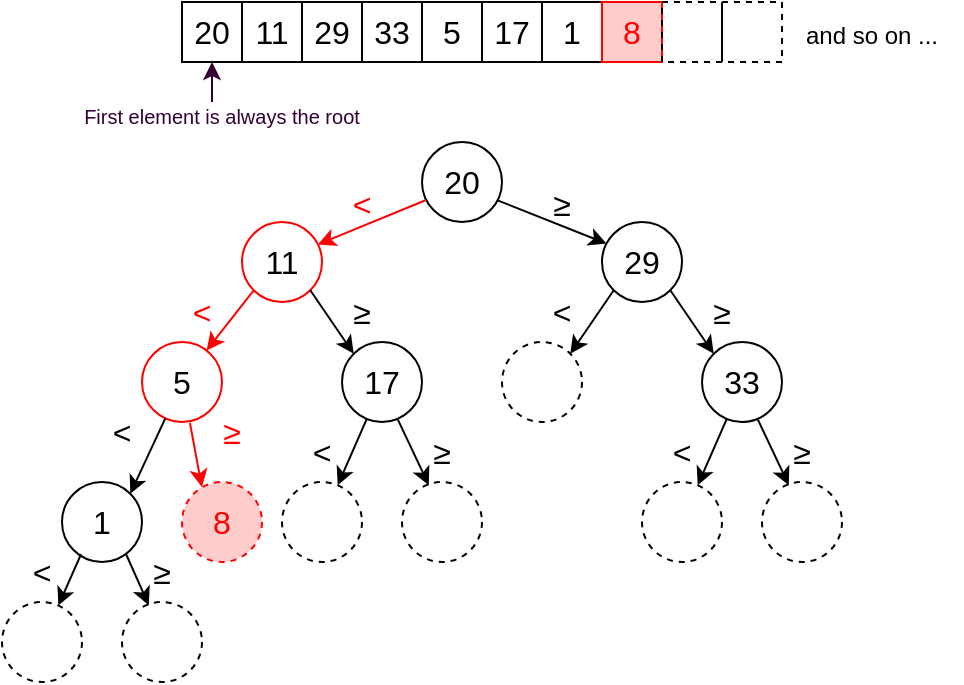 <mxfile version="20.3.0" type="device" pages="6"><diagram id="wv2fy9UqBIax1NbgwzRz" name="insertion"><mxGraphModel dx="1038" dy="649" grid="1" gridSize="10" guides="1" tooltips="1" connect="1" arrows="1" fold="1" page="1" pageScale="1" pageWidth="1654" pageHeight="1169" math="1" shadow="0"><root><mxCell id="0"/><mxCell id="1" parent="0"/><mxCell id="2phGX5sRxkj648KKA1uQ-2" value="&lt;div style=&quot;&quot;&gt;&lt;span style=&quot;font-size: 16px; background-color: initial;&quot;&gt;20&lt;/span&gt;&lt;/div&gt;" style="ellipse;whiteSpace=wrap;html=1;aspect=fixed;fillColor=none;align=center;" parent="1" vertex="1"><mxGeometry x="440" y="200" width="40" height="40" as="geometry"/></mxCell><mxCell id="2phGX5sRxkj648KKA1uQ-3" value="&lt;font style=&quot;font-size: 16px;&quot;&gt;11&lt;/font&gt;" style="ellipse;whiteSpace=wrap;html=1;aspect=fixed;fillColor=none;strokeColor=#FF0000;" parent="1" vertex="1"><mxGeometry x="350" y="240" width="40" height="40" as="geometry"/></mxCell><mxCell id="2phGX5sRxkj648KKA1uQ-4" value="&lt;font style=&quot;font-size: 16px;&quot;&gt;29&lt;/font&gt;" style="ellipse;whiteSpace=wrap;html=1;aspect=fixed;fillColor=none;" parent="1" vertex="1"><mxGeometry x="530" y="240" width="40" height="40" as="geometry"/></mxCell><mxCell id="2phGX5sRxkj648KKA1uQ-5" value="&lt;font style=&quot;font-size: 16px;&quot;&gt;5&lt;/font&gt;" style="ellipse;whiteSpace=wrap;html=1;aspect=fixed;fillColor=none;strokeColor=#FF0000;" parent="1" vertex="1"><mxGeometry x="300" y="300" width="40" height="40" as="geometry"/></mxCell><mxCell id="2phGX5sRxkj648KKA1uQ-6" value="&lt;font style=&quot;font-size: 16px;&quot;&gt;17&lt;/font&gt;" style="ellipse;whiteSpace=wrap;html=1;aspect=fixed;fillColor=none;" parent="1" vertex="1"><mxGeometry x="400" y="300" width="40" height="40" as="geometry"/></mxCell><mxCell id="2phGX5sRxkj648KKA1uQ-7" value="" style="ellipse;whiteSpace=wrap;html=1;aspect=fixed;fillColor=none;dashed=1;" parent="1" vertex="1"><mxGeometry x="480" y="300" width="40" height="40" as="geometry"/></mxCell><mxCell id="2phGX5sRxkj648KKA1uQ-8" value="&lt;font style=&quot;font-size: 16px;&quot;&gt;33&lt;/font&gt;" style="ellipse;whiteSpace=wrap;html=1;aspect=fixed;fillColor=none;" parent="1" vertex="1"><mxGeometry x="580" y="300" width="40" height="40" as="geometry"/></mxCell><mxCell id="2phGX5sRxkj648KKA1uQ-9" value="&lt;font style=&quot;font-size: 16px;&quot;&gt;1&lt;/font&gt;" style="ellipse;whiteSpace=wrap;html=1;aspect=fixed;fillColor=none;" parent="1" vertex="1"><mxGeometry x="260" y="370" width="40" height="40" as="geometry"/></mxCell><mxCell id="2phGX5sRxkj648KKA1uQ-10" value="&lt;font color=&quot;#ff0000&quot; style=&quot;font-size: 16px;&quot;&gt;8&lt;/font&gt;" style="ellipse;whiteSpace=wrap;html=1;aspect=fixed;fillColor=#FFCCCC;dashed=1;strokeColor=#FF0000;" parent="1" vertex="1"><mxGeometry x="320" y="370" width="40" height="40" as="geometry"/></mxCell><mxCell id="2phGX5sRxkj648KKA1uQ-11" value="" style="endArrow=classic;html=1;rounded=0;fontSize=18;entryX=0.948;entryY=0.28;entryDx=0;entryDy=0;entryPerimeter=0;exitX=0.044;exitY=0.728;exitDx=0;exitDy=0;exitPerimeter=0;strokeColor=#FF0000;" parent="1" source="2phGX5sRxkj648KKA1uQ-2" target="2phGX5sRxkj648KKA1uQ-3" edge="1"><mxGeometry width="50" height="50" relative="1" as="geometry"><mxPoint x="440" y="230" as="sourcePoint"/><mxPoint x="390" y="250" as="targetPoint"/></mxGeometry></mxCell><mxCell id="2phGX5sRxkj648KKA1uQ-12" value="" style="endArrow=classic;html=1;rounded=0;fontSize=18;entryX=0.059;entryY=0.271;entryDx=0;entryDy=0;entryPerimeter=0;exitX=0.945;exitY=0.729;exitDx=0;exitDy=0;exitPerimeter=0;strokeColor=#000000;" parent="1" source="2phGX5sRxkj648KKA1uQ-2" target="2phGX5sRxkj648KKA1uQ-4" edge="1"><mxGeometry width="50" height="50" relative="1" as="geometry"><mxPoint x="480" y="230" as="sourcePoint"/><mxPoint x="530" y="250" as="targetPoint"/></mxGeometry></mxCell><mxCell id="2phGX5sRxkj648KKA1uQ-13" value="" style="endArrow=classic;html=1;rounded=0;fontSize=18;exitX=0;exitY=1;exitDx=0;exitDy=0;strokeColor=#FF0000;" parent="1" source="2phGX5sRxkj648KKA1uQ-3" target="2phGX5sRxkj648KKA1uQ-5" edge="1"><mxGeometry width="50" height="50" relative="1" as="geometry"><mxPoint x="460" y="320" as="sourcePoint"/><mxPoint x="510" y="270" as="targetPoint"/></mxGeometry></mxCell><mxCell id="2phGX5sRxkj648KKA1uQ-14" value="" style="endArrow=classic;html=1;rounded=0;fontSize=18;exitX=1;exitY=1;exitDx=0;exitDy=0;entryX=0;entryY=0;entryDx=0;entryDy=0;strokeColor=#000000;" parent="1" source="2phGX5sRxkj648KKA1uQ-3" target="2phGX5sRxkj648KKA1uQ-6" edge="1"><mxGeometry width="50" height="50" relative="1" as="geometry"><mxPoint x="426.448" y="260.002" as="sourcePoint"/><mxPoint x="449.998" y="290.095" as="targetPoint"/></mxGeometry></mxCell><mxCell id="2phGX5sRxkj648KKA1uQ-15" value="" style="endArrow=classic;html=1;rounded=0;fontSize=18;exitX=0;exitY=1;exitDx=0;exitDy=0;entryX=1;entryY=0;entryDx=0;entryDy=0;strokeColor=#000000;" parent="1" source="2phGX5sRxkj648KKA1uQ-4" target="2phGX5sRxkj648KKA1uQ-7" edge="1"><mxGeometry width="50" height="50" relative="1" as="geometry"><mxPoint x="450" y="320" as="sourcePoint"/><mxPoint x="500" y="270" as="targetPoint"/></mxGeometry></mxCell><mxCell id="2phGX5sRxkj648KKA1uQ-16" value="" style="endArrow=classic;html=1;rounded=0;fontSize=18;exitX=1;exitY=1;exitDx=0;exitDy=0;entryX=0;entryY=0;entryDx=0;entryDy=0;strokeColor=#000000;" parent="1" source="2phGX5sRxkj648KKA1uQ-4" target="2phGX5sRxkj648KKA1uQ-8" edge="1"><mxGeometry width="50" height="50" relative="1" as="geometry"><mxPoint x="450" y="320" as="sourcePoint"/><mxPoint x="500" y="270" as="targetPoint"/></mxGeometry></mxCell><mxCell id="2phGX5sRxkj648KKA1uQ-17" value="" style="endArrow=classic;html=1;rounded=0;fontSize=18;entryX=1;entryY=0;entryDx=0;entryDy=0;strokeColor=#000000;" parent="1" source="2phGX5sRxkj648KKA1uQ-5" target="2phGX5sRxkj648KKA1uQ-9" edge="1"><mxGeometry width="50" height="50" relative="1" as="geometry"><mxPoint x="340" y="320" as="sourcePoint"/><mxPoint x="390" y="270" as="targetPoint"/></mxGeometry></mxCell><mxCell id="2phGX5sRxkj648KKA1uQ-18" value="" style="endArrow=classic;html=1;rounded=0;fontSize=18;entryX=0.248;entryY=0.065;entryDx=0;entryDy=0;strokeColor=#FF0000;entryPerimeter=0;exitX=0.599;exitY=1.011;exitDx=0;exitDy=0;exitPerimeter=0;" parent="1" source="2phGX5sRxkj648KKA1uQ-5" target="2phGX5sRxkj648KKA1uQ-10" edge="1"><mxGeometry width="50" height="50" relative="1" as="geometry"><mxPoint x="330.002" y="336.575" as="sourcePoint"/><mxPoint x="346.061" y="364.998" as="targetPoint"/></mxGeometry></mxCell><mxCell id="2phGX5sRxkj648KKA1uQ-19" value="20" style="rounded=0;whiteSpace=wrap;html=1;fontSize=16;fillColor=none;" parent="1" vertex="1"><mxGeometry x="320" y="130" width="30" height="30" as="geometry"/></mxCell><mxCell id="2phGX5sRxkj648KKA1uQ-20" value="11" style="rounded=0;whiteSpace=wrap;html=1;fontSize=16;fillColor=none;" parent="1" vertex="1"><mxGeometry x="350" y="130" width="30" height="30" as="geometry"/></mxCell><mxCell id="2phGX5sRxkj648KKA1uQ-21" value="29" style="rounded=0;whiteSpace=wrap;html=1;fontSize=16;fillColor=none;" parent="1" vertex="1"><mxGeometry x="380" y="130" width="30" height="30" as="geometry"/></mxCell><mxCell id="2phGX5sRxkj648KKA1uQ-22" value="33" style="rounded=0;whiteSpace=wrap;html=1;fontSize=16;fillColor=none;" parent="1" vertex="1"><mxGeometry x="410" y="130" width="30" height="30" as="geometry"/></mxCell><mxCell id="2phGX5sRxkj648KKA1uQ-23" value="5" style="rounded=0;whiteSpace=wrap;html=1;fontSize=16;fillColor=none;" parent="1" vertex="1"><mxGeometry x="440" y="130" width="30" height="30" as="geometry"/></mxCell><mxCell id="2phGX5sRxkj648KKA1uQ-24" value="17" style="rounded=0;whiteSpace=wrap;html=1;fontSize=16;fillColor=none;" parent="1" vertex="1"><mxGeometry x="470" y="130" width="30" height="30" as="geometry"/></mxCell><mxCell id="2phGX5sRxkj648KKA1uQ-25" value="1" style="rounded=0;whiteSpace=wrap;html=1;fontSize=16;fillColor=none;" parent="1" vertex="1"><mxGeometry x="500" y="130" width="30" height="30" as="geometry"/></mxCell><mxCell id="2phGX5sRxkj648KKA1uQ-26" value="&lt;font color=&quot;#ff0000&quot;&gt;8&lt;/font&gt;" style="rounded=0;whiteSpace=wrap;html=1;fontSize=16;fillColor=#FFCCCC;strokeColor=#FF0000;" parent="1" vertex="1"><mxGeometry x="530" y="130" width="30" height="30" as="geometry"/></mxCell><mxCell id="2phGX5sRxkj648KKA1uQ-27" value="" style="rounded=0;whiteSpace=wrap;html=1;fontSize=16;fillColor=none;dashed=1;" parent="1" vertex="1"><mxGeometry x="560" y="130" width="30" height="30" as="geometry"/></mxCell><mxCell id="2phGX5sRxkj648KKA1uQ-28" value="&amp;lt;" style="text;html=1;strokeColor=none;fillColor=none;align=center;verticalAlign=middle;whiteSpace=wrap;rounded=0;fontSize=16;fontColor=#FF0000;" parent="1" vertex="1"><mxGeometry x="400" y="226" width="20" height="10" as="geometry"/></mxCell><mxCell id="2phGX5sRxkj648KKA1uQ-29" value="≥" style="text;html=1;strokeColor=none;fillColor=none;align=center;verticalAlign=middle;whiteSpace=wrap;rounded=0;fontSize=16;" parent="1" vertex="1"><mxGeometry x="500" y="226" width="20" height="10" as="geometry"/></mxCell><mxCell id="2phGX5sRxkj648KKA1uQ-30" value="&amp;lt;" style="text;html=1;strokeColor=none;fillColor=none;align=center;verticalAlign=middle;whiteSpace=wrap;rounded=0;fontSize=16;fontColor=#FF0000;" parent="1" vertex="1"><mxGeometry x="320" y="280" width="20" height="10" as="geometry"/></mxCell><mxCell id="2phGX5sRxkj648KKA1uQ-31" value="&amp;lt;" style="text;html=1;strokeColor=none;fillColor=none;align=center;verticalAlign=middle;whiteSpace=wrap;rounded=0;fontSize=16;" parent="1" vertex="1"><mxGeometry x="500" y="280" width="20" height="10" as="geometry"/></mxCell><mxCell id="2phGX5sRxkj648KKA1uQ-32" value="&amp;lt;" style="text;html=1;strokeColor=none;fillColor=none;align=center;verticalAlign=middle;whiteSpace=wrap;rounded=0;fontSize=16;" parent="1" vertex="1"><mxGeometry x="280" y="340" width="20" height="10" as="geometry"/></mxCell><mxCell id="2phGX5sRxkj648KKA1uQ-33" value="≥" style="text;html=1;strokeColor=none;fillColor=none;align=center;verticalAlign=middle;whiteSpace=wrap;rounded=0;fontSize=16;" parent="1" vertex="1"><mxGeometry x="400" y="280" width="20" height="10" as="geometry"/></mxCell><mxCell id="2phGX5sRxkj648KKA1uQ-34" value="≥" style="text;html=1;strokeColor=none;fillColor=none;align=center;verticalAlign=middle;whiteSpace=wrap;rounded=0;fontSize=16;" parent="1" vertex="1"><mxGeometry x="580" y="280" width="20" height="10" as="geometry"/></mxCell><mxCell id="2phGX5sRxkj648KKA1uQ-35" value="≥" style="text;html=1;strokeColor=none;fillColor=none;align=center;verticalAlign=middle;whiteSpace=wrap;rounded=0;fontSize=16;fontColor=#FF0000;" parent="1" vertex="1"><mxGeometry x="335" y="340" width="20" height="10" as="geometry"/></mxCell><mxCell id="2phGX5sRxkj648KKA1uQ-36" value="" style="rounded=0;whiteSpace=wrap;html=1;fontSize=16;fillColor=none;dashed=1;" parent="1" vertex="1"><mxGeometry x="590" y="130" width="30" height="30" as="geometry"/></mxCell><mxCell id="2phGX5sRxkj648KKA1uQ-39" value="&lt;font style=&quot;font-size: 12px;&quot;&gt;and so on ...&lt;/font&gt;" style="text;html=1;strokeColor=none;fillColor=none;align=center;verticalAlign=middle;whiteSpace=wrap;rounded=0;dashed=1;dashPattern=1 1;fontSize=16;" parent="1" vertex="1"><mxGeometry x="620" y="130" width="90" height="30" as="geometry"/></mxCell><mxCell id="2phGX5sRxkj648KKA1uQ-40" value="" style="ellipse;whiteSpace=wrap;html=1;aspect=fixed;fillColor=none;dashed=1;" parent="1" vertex="1"><mxGeometry x="230" y="430" width="40" height="40" as="geometry"/></mxCell><mxCell id="2phGX5sRxkj648KKA1uQ-41" value="" style="ellipse;whiteSpace=wrap;html=1;aspect=fixed;fillColor=none;dashed=1;" parent="1" vertex="1"><mxGeometry x="290" y="430" width="40" height="40" as="geometry"/></mxCell><mxCell id="2phGX5sRxkj648KKA1uQ-42" value="" style="endArrow=classic;html=1;rounded=0;fontSize=18;strokeColor=#000000;exitX=0.238;exitY=0.903;exitDx=0;exitDy=0;exitPerimeter=0;" parent="1" source="2phGX5sRxkj648KKA1uQ-9" target="2phGX5sRxkj648KKA1uQ-40" edge="1"><mxGeometry width="50" height="50" relative="1" as="geometry"><mxPoint x="320.195" y="357.432" as="sourcePoint"/><mxPoint x="304.142" y="385.858" as="targetPoint"/></mxGeometry></mxCell><mxCell id="2phGX5sRxkj648KKA1uQ-43" value="" style="endArrow=classic;html=1;rounded=0;fontSize=18;strokeColor=#000000;exitX=0.238;exitY=0.903;exitDx=0;exitDy=0;exitPerimeter=0;" parent="1" edge="1"><mxGeometry width="50" height="50" relative="1" as="geometry"><mxPoint x="292.0" y="406" as="sourcePoint"/><mxPoint x="303.42" y="431.594" as="targetPoint"/></mxGeometry></mxCell><mxCell id="2phGX5sRxkj648KKA1uQ-44" value="&amp;lt;" style="text;html=1;strokeColor=none;fillColor=none;align=center;verticalAlign=middle;whiteSpace=wrap;rounded=0;fontSize=16;" parent="1" vertex="1"><mxGeometry x="240" y="410" width="20" height="10" as="geometry"/></mxCell><mxCell id="2phGX5sRxkj648KKA1uQ-45" value="≥" style="text;html=1;strokeColor=none;fillColor=none;align=center;verticalAlign=middle;whiteSpace=wrap;rounded=0;fontSize=16;" parent="1" vertex="1"><mxGeometry x="300" y="410" width="20" height="10" as="geometry"/></mxCell><mxCell id="2phGX5sRxkj648KKA1uQ-53" value="" style="ellipse;whiteSpace=wrap;html=1;aspect=fixed;fillColor=none;dashed=1;" parent="1" vertex="1"><mxGeometry x="370" y="370" width="40" height="40" as="geometry"/></mxCell><mxCell id="2phGX5sRxkj648KKA1uQ-54" value="" style="ellipse;whiteSpace=wrap;html=1;aspect=fixed;fillColor=none;dashed=1;" parent="1" vertex="1"><mxGeometry x="430" y="370" width="40" height="40" as="geometry"/></mxCell><mxCell id="2phGX5sRxkj648KKA1uQ-55" value="" style="endArrow=classic;html=1;rounded=0;fontSize=18;strokeColor=#000000;exitX=0.311;exitY=0.957;exitDx=0;exitDy=0;exitPerimeter=0;" parent="1" source="2phGX5sRxkj648KKA1uQ-6" target="2phGX5sRxkj648KKA1uQ-53" edge="1"><mxGeometry width="50" height="50" relative="1" as="geometry"><mxPoint x="409.52" y="346.12" as="sourcePoint"/><mxPoint x="444.142" y="325.858" as="targetPoint"/></mxGeometry></mxCell><mxCell id="2phGX5sRxkj648KKA1uQ-56" value="" style="endArrow=classic;html=1;rounded=0;fontSize=18;strokeColor=#000000;exitX=0.7;exitY=0.974;exitDx=0;exitDy=0;exitPerimeter=0;" parent="1" source="2phGX5sRxkj648KKA1uQ-6" edge="1"><mxGeometry width="50" height="50" relative="1" as="geometry"><mxPoint x="432.0" y="346" as="sourcePoint"/><mxPoint x="443.42" y="371.594" as="targetPoint"/></mxGeometry></mxCell><mxCell id="2phGX5sRxkj648KKA1uQ-57" value="&amp;lt;" style="text;html=1;strokeColor=none;fillColor=none;align=center;verticalAlign=middle;whiteSpace=wrap;rounded=0;fontSize=16;" parent="1" vertex="1"><mxGeometry x="380" y="350" width="20" height="10" as="geometry"/></mxCell><mxCell id="2phGX5sRxkj648KKA1uQ-58" value="≥" style="text;html=1;strokeColor=none;fillColor=none;align=center;verticalAlign=middle;whiteSpace=wrap;rounded=0;fontSize=16;" parent="1" vertex="1"><mxGeometry x="440" y="350" width="20" height="10" as="geometry"/></mxCell><mxCell id="2phGX5sRxkj648KKA1uQ-72" value="" style="ellipse;whiteSpace=wrap;html=1;aspect=fixed;fillColor=none;dashed=1;" parent="1" vertex="1"><mxGeometry x="550" y="370" width="40" height="40" as="geometry"/></mxCell><mxCell id="2phGX5sRxkj648KKA1uQ-73" value="" style="ellipse;whiteSpace=wrap;html=1;aspect=fixed;fillColor=none;dashed=1;" parent="1" vertex="1"><mxGeometry x="610" y="370" width="40" height="40" as="geometry"/></mxCell><mxCell id="2phGX5sRxkj648KKA1uQ-74" value="" style="endArrow=classic;html=1;rounded=0;fontSize=18;strokeColor=#000000;exitX=0.311;exitY=0.957;exitDx=0;exitDy=0;exitPerimeter=0;" parent="1" target="2phGX5sRxkj648KKA1uQ-72" edge="1"><mxGeometry width="50" height="50" relative="1" as="geometry"><mxPoint x="592.44" y="338.28" as="sourcePoint"/><mxPoint x="624.142" y="325.858" as="targetPoint"/></mxGeometry></mxCell><mxCell id="2phGX5sRxkj648KKA1uQ-75" value="" style="endArrow=classic;html=1;rounded=0;fontSize=18;strokeColor=#000000;exitX=0.7;exitY=0.974;exitDx=0;exitDy=0;exitPerimeter=0;" parent="1" edge="1"><mxGeometry width="50" height="50" relative="1" as="geometry"><mxPoint x="608" y="338.96" as="sourcePoint"/><mxPoint x="623.42" y="371.594" as="targetPoint"/></mxGeometry></mxCell><mxCell id="2phGX5sRxkj648KKA1uQ-76" value="&amp;lt;" style="text;html=1;strokeColor=none;fillColor=none;align=center;verticalAlign=middle;whiteSpace=wrap;rounded=0;fontSize=16;" parent="1" vertex="1"><mxGeometry x="560" y="350" width="20" height="10" as="geometry"/></mxCell><mxCell id="2phGX5sRxkj648KKA1uQ-77" value="≥" style="text;html=1;strokeColor=none;fillColor=none;align=center;verticalAlign=middle;whiteSpace=wrap;rounded=0;fontSize=16;" parent="1" vertex="1"><mxGeometry x="620" y="350" width="20" height="10" as="geometry"/></mxCell><mxCell id="2phGX5sRxkj648KKA1uQ-80" style="edgeStyle=orthogonalEdgeStyle;rounded=0;orthogonalLoop=1;jettySize=auto;html=1;strokeColor=#330033;fontSize=10;fontColor=#330033;entryX=0.5;entryY=1;entryDx=0;entryDy=0;" parent="1" source="2phGX5sRxkj648KKA1uQ-78" target="2phGX5sRxkj648KKA1uQ-19" edge="1"><mxGeometry relative="1" as="geometry"><Array as="points"><mxPoint x="335" y="170"/><mxPoint x="335" y="170"/></Array></mxGeometry></mxCell><mxCell id="2phGX5sRxkj648KKA1uQ-78" value="&lt;font style=&quot;font-size: 10px;&quot;&gt;First element is always the root&lt;/font&gt;" style="text;html=1;strokeColor=none;fillColor=none;align=center;verticalAlign=middle;whiteSpace=wrap;rounded=0;dashed=1;fontSize=16;fontColor=#330033;" parent="1" vertex="1"><mxGeometry x="270" y="180" width="140" height="10" as="geometry"/></mxCell></root></mxGraphModel></diagram><diagram id="55w6kk6bzOAaLUnnAAJE" name="deletion"><mxGraphModel dx="1038" dy="649" grid="1" gridSize="10" guides="1" tooltips="1" connect="1" arrows="1" fold="1" page="1" pageScale="1" pageWidth="1654" pageHeight="1169" math="1" shadow="0"><root><mxCell id="0"/><mxCell id="1" parent="0"/><mxCell id="cMAfDGUnXZLwPgXhhFlx-1" value="&lt;div style=&quot;&quot;&gt;&lt;span style=&quot;font-size: 16px; background-color: initial;&quot;&gt;20&lt;/span&gt;&lt;/div&gt;" style="ellipse;whiteSpace=wrap;html=1;aspect=fixed;align=center;" parent="1" vertex="1"><mxGeometry x="440" y="200" width="40" height="40" as="geometry"/></mxCell><mxCell id="cMAfDGUnXZLwPgXhhFlx-2" value="&lt;font style=&quot;font-size: 16px;&quot;&gt;11&lt;/font&gt;" style="ellipse;whiteSpace=wrap;html=1;aspect=fixed;" parent="1" vertex="1"><mxGeometry x="350" y="240" width="40" height="40" as="geometry"/></mxCell><mxCell id="cMAfDGUnXZLwPgXhhFlx-3" value="&lt;font style=&quot;font-size: 16px;&quot;&gt;29&lt;/font&gt;" style="ellipse;whiteSpace=wrap;html=1;aspect=fixed;" parent="1" vertex="1"><mxGeometry x="530" y="240" width="40" height="40" as="geometry"/></mxCell><mxCell id="cMAfDGUnXZLwPgXhhFlx-4" value="&lt;font style=&quot;font-size: 16px;&quot;&gt;5&lt;/font&gt;" style="ellipse;whiteSpace=wrap;html=1;aspect=fixed;" parent="1" vertex="1"><mxGeometry x="300" y="300" width="40" height="40" as="geometry"/></mxCell><mxCell id="cMAfDGUnXZLwPgXhhFlx-5" value="&lt;font style=&quot;font-size: 16px;&quot;&gt;17&lt;/font&gt;" style="ellipse;whiteSpace=wrap;html=1;aspect=fixed;" parent="1" vertex="1"><mxGeometry x="400" y="300" width="40" height="40" as="geometry"/></mxCell><mxCell id="cMAfDGUnXZLwPgXhhFlx-6" value="&lt;font style=&quot;font-size: 16px;&quot;&gt;24&lt;/font&gt;" style="ellipse;whiteSpace=wrap;html=1;aspect=fixed;" parent="1" vertex="1"><mxGeometry x="480" y="300" width="40" height="40" as="geometry"/></mxCell><mxCell id="cMAfDGUnXZLwPgXhhFlx-7" value="&lt;font style=&quot;font-size: 16px;&quot;&gt;33&lt;/font&gt;" style="ellipse;whiteSpace=wrap;html=1;aspect=fixed;" parent="1" vertex="1"><mxGeometry x="580" y="300" width="40" height="40" as="geometry"/></mxCell><mxCell id="cMAfDGUnXZLwPgXhhFlx-8" value="&lt;font style=&quot;font-size: 16px;&quot;&gt;1&lt;/font&gt;" style="ellipse;whiteSpace=wrap;html=1;aspect=fixed;" parent="1" vertex="1"><mxGeometry x="260" y="370" width="40" height="40" as="geometry"/></mxCell><mxCell id="cMAfDGUnXZLwPgXhhFlx-9" value="&lt;font color=&quot;#330033&quot; style=&quot;font-size: 16px;&quot;&gt;8&lt;/font&gt;" style="ellipse;whiteSpace=wrap;html=1;aspect=fixed;fillColor=#f8cecc;strokeColor=#FF0000;" parent="1" vertex="1"><mxGeometry x="320" y="370" width="40" height="40" as="geometry"/></mxCell><mxCell id="cMAfDGUnXZLwPgXhhFlx-10" value="" style="endArrow=classic;html=1;rounded=0;fontSize=18;entryX=0.948;entryY=0.28;entryDx=0;entryDy=0;entryPerimeter=0;exitX=0.044;exitY=0.728;exitDx=0;exitDy=0;exitPerimeter=0;" parent="1" source="cMAfDGUnXZLwPgXhhFlx-1" target="cMAfDGUnXZLwPgXhhFlx-2" edge="1"><mxGeometry width="50" height="50" relative="1" as="geometry"><mxPoint x="440" y="230" as="sourcePoint"/><mxPoint x="390" y="250" as="targetPoint"/></mxGeometry></mxCell><mxCell id="cMAfDGUnXZLwPgXhhFlx-11" value="" style="endArrow=classic;html=1;rounded=0;fontSize=18;entryX=0.059;entryY=0.271;entryDx=0;entryDy=0;entryPerimeter=0;exitX=0.945;exitY=0.729;exitDx=0;exitDy=0;exitPerimeter=0;" parent="1" source="cMAfDGUnXZLwPgXhhFlx-1" target="cMAfDGUnXZLwPgXhhFlx-3" edge="1"><mxGeometry width="50" height="50" relative="1" as="geometry"><mxPoint x="480" y="230" as="sourcePoint"/><mxPoint x="530" y="250" as="targetPoint"/></mxGeometry></mxCell><mxCell id="cMAfDGUnXZLwPgXhhFlx-12" value="" style="endArrow=classic;html=1;rounded=0;fontSize=18;exitX=0;exitY=1;exitDx=0;exitDy=0;" parent="1" source="cMAfDGUnXZLwPgXhhFlx-2" target="cMAfDGUnXZLwPgXhhFlx-4" edge="1"><mxGeometry width="50" height="50" relative="1" as="geometry"><mxPoint x="460" y="320" as="sourcePoint"/><mxPoint x="510" y="270" as="targetPoint"/></mxGeometry></mxCell><mxCell id="cMAfDGUnXZLwPgXhhFlx-13" value="" style="endArrow=classic;html=1;rounded=0;fontSize=18;exitX=1;exitY=1;exitDx=0;exitDy=0;entryX=0;entryY=0;entryDx=0;entryDy=0;" parent="1" source="cMAfDGUnXZLwPgXhhFlx-2" target="cMAfDGUnXZLwPgXhhFlx-5" edge="1"><mxGeometry width="50" height="50" relative="1" as="geometry"><mxPoint x="426.448" y="260.002" as="sourcePoint"/><mxPoint x="449.998" y="290.095" as="targetPoint"/></mxGeometry></mxCell><mxCell id="cMAfDGUnXZLwPgXhhFlx-14" value="" style="endArrow=classic;html=1;rounded=0;fontSize=18;exitX=0;exitY=1;exitDx=0;exitDy=0;entryX=1;entryY=0;entryDx=0;entryDy=0;" parent="1" source="cMAfDGUnXZLwPgXhhFlx-3" target="cMAfDGUnXZLwPgXhhFlx-6" edge="1"><mxGeometry width="50" height="50" relative="1" as="geometry"><mxPoint x="450" y="320" as="sourcePoint"/><mxPoint x="500" y="270" as="targetPoint"/></mxGeometry></mxCell><mxCell id="cMAfDGUnXZLwPgXhhFlx-15" value="" style="endArrow=classic;html=1;rounded=0;fontSize=18;exitX=1;exitY=1;exitDx=0;exitDy=0;entryX=0;entryY=0;entryDx=0;entryDy=0;" parent="1" source="cMAfDGUnXZLwPgXhhFlx-3" target="cMAfDGUnXZLwPgXhhFlx-7" edge="1"><mxGeometry width="50" height="50" relative="1" as="geometry"><mxPoint x="450" y="320" as="sourcePoint"/><mxPoint x="500" y="270" as="targetPoint"/></mxGeometry></mxCell><mxCell id="cMAfDGUnXZLwPgXhhFlx-16" value="" style="endArrow=classic;html=1;rounded=0;fontSize=18;entryX=1;entryY=0;entryDx=0;entryDy=0;" parent="1" source="cMAfDGUnXZLwPgXhhFlx-4" target="cMAfDGUnXZLwPgXhhFlx-8" edge="1"><mxGeometry width="50" height="50" relative="1" as="geometry"><mxPoint x="340" y="320" as="sourcePoint"/><mxPoint x="390" y="270" as="targetPoint"/></mxGeometry></mxCell><mxCell id="cMAfDGUnXZLwPgXhhFlx-17" value="" style="endArrow=classic;html=1;rounded=0;fontSize=18;entryX=0.248;entryY=0.065;entryDx=0;entryDy=0;entryPerimeter=0;exitX=0.599;exitY=1.011;exitDx=0;exitDy=0;exitPerimeter=0;" parent="1" source="cMAfDGUnXZLwPgXhhFlx-4" target="cMAfDGUnXZLwPgXhhFlx-9" edge="1"><mxGeometry width="50" height="50" relative="1" as="geometry"><mxPoint x="330.002" y="336.575" as="sourcePoint"/><mxPoint x="346.061" y="364.998" as="targetPoint"/></mxGeometry></mxCell><mxCell id="cMAfDGUnXZLwPgXhhFlx-18" value="&amp;lt;" style="text;html=1;align=center;verticalAlign=middle;whiteSpace=wrap;rounded=0;fontSize=16;" parent="1" vertex="1"><mxGeometry x="400" y="226" width="20" height="10" as="geometry"/></mxCell><mxCell id="cMAfDGUnXZLwPgXhhFlx-19" value="≥" style="text;html=1;align=center;verticalAlign=middle;whiteSpace=wrap;rounded=0;fontSize=16;" parent="1" vertex="1"><mxGeometry x="500" y="226" width="20" height="10" as="geometry"/></mxCell><mxCell id="cMAfDGUnXZLwPgXhhFlx-20" value="&amp;lt;" style="text;html=1;align=center;verticalAlign=middle;whiteSpace=wrap;rounded=0;fontSize=16;" parent="1" vertex="1"><mxGeometry x="320" y="280" width="20" height="10" as="geometry"/></mxCell><mxCell id="cMAfDGUnXZLwPgXhhFlx-21" value="&amp;lt;" style="text;html=1;align=center;verticalAlign=middle;whiteSpace=wrap;rounded=0;fontSize=16;" parent="1" vertex="1"><mxGeometry x="500" y="280" width="20" height="10" as="geometry"/></mxCell><mxCell id="cMAfDGUnXZLwPgXhhFlx-22" value="&amp;lt;" style="text;html=1;align=center;verticalAlign=middle;whiteSpace=wrap;rounded=0;fontSize=16;" parent="1" vertex="1"><mxGeometry x="280" y="340" width="20" height="10" as="geometry"/></mxCell><mxCell id="cMAfDGUnXZLwPgXhhFlx-23" value="≥" style="text;html=1;align=center;verticalAlign=middle;whiteSpace=wrap;rounded=0;fontSize=16;" parent="1" vertex="1"><mxGeometry x="400" y="280" width="20" height="10" as="geometry"/></mxCell><mxCell id="cMAfDGUnXZLwPgXhhFlx-24" value="≥" style="text;html=1;align=center;verticalAlign=middle;whiteSpace=wrap;rounded=0;fontSize=16;" parent="1" vertex="1"><mxGeometry x="580" y="280" width="20" height="10" as="geometry"/></mxCell><mxCell id="cMAfDGUnXZLwPgXhhFlx-25" value="≥" style="text;html=1;align=center;verticalAlign=middle;whiteSpace=wrap;rounded=0;fontSize=16;" parent="1" vertex="1"><mxGeometry x="335" y="340" width="20" height="10" as="geometry"/></mxCell><mxCell id="cMAfDGUnXZLwPgXhhFlx-44" value="&lt;font color=&quot;#330033&quot; style=&quot;font-size: 16px;&quot;&gt;27&lt;/font&gt;" style="ellipse;whiteSpace=wrap;html=1;aspect=fixed;" parent="1" vertex="1"><mxGeometry x="510" y="370" width="40" height="40" as="geometry"/></mxCell><mxCell id="cMAfDGUnXZLwPgXhhFlx-45" value="" style="endArrow=classic;html=1;rounded=0;fontSize=18;entryX=0.248;entryY=0.065;entryDx=0;entryDy=0;entryPerimeter=0;exitX=0.667;exitY=0.985;exitDx=0;exitDy=0;exitPerimeter=0;" parent="1" source="cMAfDGUnXZLwPgXhhFlx-6" target="cMAfDGUnXZLwPgXhhFlx-44" edge="1"><mxGeometry width="50" height="50" relative="1" as="geometry"><mxPoint x="513.96" y="340.44" as="sourcePoint"/><mxPoint x="536.061" y="364.998" as="targetPoint"/></mxGeometry></mxCell><mxCell id="cMAfDGUnXZLwPgXhhFlx-46" value="≥" style="text;html=1;align=center;verticalAlign=middle;whiteSpace=wrap;rounded=0;fontSize=16;" parent="1" vertex="1"><mxGeometry x="520" y="340" width="20" height="10" as="geometry"/></mxCell><mxCell id="cMAfDGUnXZLwPgXhhFlx-47" value="&lt;div style=&quot;&quot;&gt;&lt;span style=&quot;font-size: 16px; background-color: initial;&quot;&gt;20&lt;/span&gt;&lt;/div&gt;" style="ellipse;whiteSpace=wrap;html=1;aspect=fixed;align=center;" parent="1" vertex="1"><mxGeometry x="840" y="200" width="40" height="40" as="geometry"/></mxCell><mxCell id="cMAfDGUnXZLwPgXhhFlx-48" value="&lt;font style=&quot;font-size: 16px;&quot;&gt;11&lt;/font&gt;" style="ellipse;whiteSpace=wrap;html=1;aspect=fixed;" parent="1" vertex="1"><mxGeometry x="750" y="240" width="40" height="40" as="geometry"/></mxCell><mxCell id="cMAfDGUnXZLwPgXhhFlx-49" value="&lt;font style=&quot;font-size: 16px;&quot;&gt;29&lt;/font&gt;" style="ellipse;whiteSpace=wrap;html=1;aspect=fixed;" parent="1" vertex="1"><mxGeometry x="930" y="240" width="40" height="40" as="geometry"/></mxCell><mxCell id="cMAfDGUnXZLwPgXhhFlx-50" value="&lt;font style=&quot;font-size: 16px;&quot;&gt;5&lt;/font&gt;" style="ellipse;whiteSpace=wrap;html=1;aspect=fixed;" parent="1" vertex="1"><mxGeometry x="700" y="300" width="40" height="40" as="geometry"/></mxCell><mxCell id="cMAfDGUnXZLwPgXhhFlx-51" value="&lt;font style=&quot;font-size: 16px;&quot;&gt;17&lt;/font&gt;" style="ellipse;whiteSpace=wrap;html=1;aspect=fixed;" parent="1" vertex="1"><mxGeometry x="800" y="300" width="40" height="40" as="geometry"/></mxCell><mxCell id="cMAfDGUnXZLwPgXhhFlx-52" value="&lt;font style=&quot;font-size: 16px;&quot;&gt;24&lt;/font&gt;" style="ellipse;whiteSpace=wrap;html=1;aspect=fixed;fillColor=#f8cecc;strokeColor=#FF0000;" parent="1" vertex="1"><mxGeometry x="880" y="300" width="40" height="40" as="geometry"/></mxCell><mxCell id="cMAfDGUnXZLwPgXhhFlx-53" value="&lt;font style=&quot;font-size: 16px;&quot;&gt;33&lt;/font&gt;" style="ellipse;whiteSpace=wrap;html=1;aspect=fixed;" parent="1" vertex="1"><mxGeometry x="980" y="300" width="40" height="40" as="geometry"/></mxCell><mxCell id="cMAfDGUnXZLwPgXhhFlx-54" value="&lt;font style=&quot;font-size: 16px;&quot;&gt;1&lt;/font&gt;" style="ellipse;whiteSpace=wrap;html=1;aspect=fixed;" parent="1" vertex="1"><mxGeometry x="660" y="370" width="40" height="40" as="geometry"/></mxCell><mxCell id="cMAfDGUnXZLwPgXhhFlx-55" value="&lt;font color=&quot;#330033&quot; style=&quot;font-size: 16px;&quot;&gt;8&lt;/font&gt;" style="ellipse;whiteSpace=wrap;html=1;aspect=fixed;" parent="1" vertex="1"><mxGeometry x="720" y="370" width="40" height="40" as="geometry"/></mxCell><mxCell id="cMAfDGUnXZLwPgXhhFlx-56" value="" style="endArrow=classic;html=1;rounded=0;fontSize=18;entryX=0.948;entryY=0.28;entryDx=0;entryDy=0;entryPerimeter=0;exitX=0.044;exitY=0.728;exitDx=0;exitDy=0;exitPerimeter=0;" parent="1" source="cMAfDGUnXZLwPgXhhFlx-47" target="cMAfDGUnXZLwPgXhhFlx-48" edge="1"><mxGeometry width="50" height="50" relative="1" as="geometry"><mxPoint x="840" y="230" as="sourcePoint"/><mxPoint x="790" y="250" as="targetPoint"/></mxGeometry></mxCell><mxCell id="cMAfDGUnXZLwPgXhhFlx-57" value="" style="endArrow=classic;html=1;rounded=0;fontSize=18;entryX=0.059;entryY=0.271;entryDx=0;entryDy=0;entryPerimeter=0;exitX=0.945;exitY=0.729;exitDx=0;exitDy=0;exitPerimeter=0;" parent="1" source="cMAfDGUnXZLwPgXhhFlx-47" target="cMAfDGUnXZLwPgXhhFlx-49" edge="1"><mxGeometry width="50" height="50" relative="1" as="geometry"><mxPoint x="880" y="230" as="sourcePoint"/><mxPoint x="930" y="250" as="targetPoint"/></mxGeometry></mxCell><mxCell id="cMAfDGUnXZLwPgXhhFlx-58" value="" style="endArrow=classic;html=1;rounded=0;fontSize=18;exitX=0;exitY=1;exitDx=0;exitDy=0;" parent="1" source="cMAfDGUnXZLwPgXhhFlx-48" target="cMAfDGUnXZLwPgXhhFlx-50" edge="1"><mxGeometry width="50" height="50" relative="1" as="geometry"><mxPoint x="860" y="320" as="sourcePoint"/><mxPoint x="910" y="270" as="targetPoint"/></mxGeometry></mxCell><mxCell id="cMAfDGUnXZLwPgXhhFlx-59" value="" style="endArrow=classic;html=1;rounded=0;fontSize=18;exitX=1;exitY=1;exitDx=0;exitDy=0;entryX=0;entryY=0;entryDx=0;entryDy=0;" parent="1" source="cMAfDGUnXZLwPgXhhFlx-48" target="cMAfDGUnXZLwPgXhhFlx-51" edge="1"><mxGeometry width="50" height="50" relative="1" as="geometry"><mxPoint x="826.448" y="260.002" as="sourcePoint"/><mxPoint x="849.998" y="290.095" as="targetPoint"/></mxGeometry></mxCell><mxCell id="cMAfDGUnXZLwPgXhhFlx-60" value="" style="endArrow=classic;html=1;rounded=0;fontSize=18;exitX=0;exitY=1;exitDx=0;exitDy=0;entryX=1;entryY=0;entryDx=0;entryDy=0;" parent="1" source="cMAfDGUnXZLwPgXhhFlx-49" target="cMAfDGUnXZLwPgXhhFlx-52" edge="1"><mxGeometry width="50" height="50" relative="1" as="geometry"><mxPoint x="850" y="320" as="sourcePoint"/><mxPoint x="900" y="270" as="targetPoint"/></mxGeometry></mxCell><mxCell id="cMAfDGUnXZLwPgXhhFlx-61" value="" style="endArrow=classic;html=1;rounded=0;fontSize=18;exitX=1;exitY=1;exitDx=0;exitDy=0;entryX=0;entryY=0;entryDx=0;entryDy=0;" parent="1" source="cMAfDGUnXZLwPgXhhFlx-49" target="cMAfDGUnXZLwPgXhhFlx-53" edge="1"><mxGeometry width="50" height="50" relative="1" as="geometry"><mxPoint x="850" y="320" as="sourcePoint"/><mxPoint x="900" y="270" as="targetPoint"/></mxGeometry></mxCell><mxCell id="cMAfDGUnXZLwPgXhhFlx-62" value="" style="endArrow=classic;html=1;rounded=0;fontSize=18;entryX=1;entryY=0;entryDx=0;entryDy=0;" parent="1" source="cMAfDGUnXZLwPgXhhFlx-50" target="cMAfDGUnXZLwPgXhhFlx-54" edge="1"><mxGeometry width="50" height="50" relative="1" as="geometry"><mxPoint x="740" y="320" as="sourcePoint"/><mxPoint x="790" y="270" as="targetPoint"/></mxGeometry></mxCell><mxCell id="cMAfDGUnXZLwPgXhhFlx-63" value="" style="endArrow=classic;html=1;rounded=0;fontSize=18;entryX=0.248;entryY=0.065;entryDx=0;entryDy=0;entryPerimeter=0;exitX=0.599;exitY=1.011;exitDx=0;exitDy=0;exitPerimeter=0;" parent="1" source="cMAfDGUnXZLwPgXhhFlx-50" target="cMAfDGUnXZLwPgXhhFlx-55" edge="1"><mxGeometry width="50" height="50" relative="1" as="geometry"><mxPoint x="730.002" y="336.575" as="sourcePoint"/><mxPoint x="746.061" y="364.998" as="targetPoint"/></mxGeometry></mxCell><mxCell id="cMAfDGUnXZLwPgXhhFlx-64" value="&amp;lt;" style="text;html=1;align=center;verticalAlign=middle;whiteSpace=wrap;rounded=0;fontSize=16;" parent="1" vertex="1"><mxGeometry x="800" y="226" width="20" height="10" as="geometry"/></mxCell><mxCell id="cMAfDGUnXZLwPgXhhFlx-65" value="≥" style="text;html=1;align=center;verticalAlign=middle;whiteSpace=wrap;rounded=0;fontSize=16;" parent="1" vertex="1"><mxGeometry x="900" y="226" width="20" height="10" as="geometry"/></mxCell><mxCell id="cMAfDGUnXZLwPgXhhFlx-66" value="&amp;lt;" style="text;html=1;align=center;verticalAlign=middle;whiteSpace=wrap;rounded=0;fontSize=16;" parent="1" vertex="1"><mxGeometry x="720" y="280" width="20" height="10" as="geometry"/></mxCell><mxCell id="cMAfDGUnXZLwPgXhhFlx-67" value="&amp;lt;" style="text;html=1;align=center;verticalAlign=middle;whiteSpace=wrap;rounded=0;fontSize=16;" parent="1" vertex="1"><mxGeometry x="900" y="280" width="20" height="10" as="geometry"/></mxCell><mxCell id="cMAfDGUnXZLwPgXhhFlx-68" value="&amp;lt;" style="text;html=1;align=center;verticalAlign=middle;whiteSpace=wrap;rounded=0;fontSize=16;" parent="1" vertex="1"><mxGeometry x="680" y="340" width="20" height="10" as="geometry"/></mxCell><mxCell id="cMAfDGUnXZLwPgXhhFlx-69" value="≥" style="text;html=1;align=center;verticalAlign=middle;whiteSpace=wrap;rounded=0;fontSize=16;" parent="1" vertex="1"><mxGeometry x="800" y="280" width="20" height="10" as="geometry"/></mxCell><mxCell id="cMAfDGUnXZLwPgXhhFlx-70" value="≥" style="text;html=1;align=center;verticalAlign=middle;whiteSpace=wrap;rounded=0;fontSize=16;" parent="1" vertex="1"><mxGeometry x="980" y="280" width="20" height="10" as="geometry"/></mxCell><mxCell id="cMAfDGUnXZLwPgXhhFlx-71" value="≥" style="text;html=1;align=center;verticalAlign=middle;whiteSpace=wrap;rounded=0;fontSize=16;" parent="1" vertex="1"><mxGeometry x="735" y="340" width="20" height="10" as="geometry"/></mxCell><mxCell id="cMAfDGUnXZLwPgXhhFlx-72" value="&lt;font color=&quot;#330033&quot; style=&quot;font-size: 16px;&quot;&gt;27&lt;/font&gt;" style="ellipse;whiteSpace=wrap;html=1;aspect=fixed;" parent="1" vertex="1"><mxGeometry x="910" y="370" width="40" height="40" as="geometry"/></mxCell><mxCell id="cMAfDGUnXZLwPgXhhFlx-73" value="" style="endArrow=classic;html=1;rounded=0;fontSize=18;entryX=0.248;entryY=0.065;entryDx=0;entryDy=0;entryPerimeter=0;exitX=0.667;exitY=0.985;exitDx=0;exitDy=0;exitPerimeter=0;" parent="1" source="cMAfDGUnXZLwPgXhhFlx-52" target="cMAfDGUnXZLwPgXhhFlx-72" edge="1"><mxGeometry width="50" height="50" relative="1" as="geometry"><mxPoint x="913.96" y="340.44" as="sourcePoint"/><mxPoint x="936.061" y="364.998" as="targetPoint"/></mxGeometry></mxCell><mxCell id="cMAfDGUnXZLwPgXhhFlx-74" value="≥" style="text;html=1;align=center;verticalAlign=middle;whiteSpace=wrap;rounded=0;fontSize=16;" parent="1" vertex="1"><mxGeometry x="920" y="340" width="20" height="10" as="geometry"/></mxCell><mxCell id="cMAfDGUnXZLwPgXhhFlx-75" value="&lt;div style=&quot;&quot;&gt;&lt;span style=&quot;font-size: 16px; background-color: initial;&quot;&gt;20&lt;/span&gt;&lt;/div&gt;" style="ellipse;whiteSpace=wrap;html=1;aspect=fixed;align=center;fillColor=#f8cecc;strokeColor=#FF0000;" parent="1" vertex="1"><mxGeometry x="440" y="500" width="40" height="40" as="geometry"/></mxCell><mxCell id="cMAfDGUnXZLwPgXhhFlx-76" value="&lt;font style=&quot;font-size: 16px;&quot;&gt;11&lt;/font&gt;" style="ellipse;whiteSpace=wrap;html=1;aspect=fixed;" parent="1" vertex="1"><mxGeometry x="350" y="540" width="40" height="40" as="geometry"/></mxCell><mxCell id="cMAfDGUnXZLwPgXhhFlx-77" value="&lt;font style=&quot;font-size: 16px;&quot;&gt;29&lt;/font&gt;" style="ellipse;whiteSpace=wrap;html=1;aspect=fixed;" parent="1" vertex="1"><mxGeometry x="530" y="540" width="40" height="40" as="geometry"/></mxCell><mxCell id="cMAfDGUnXZLwPgXhhFlx-78" value="&lt;font style=&quot;font-size: 16px;&quot;&gt;5&lt;/font&gt;" style="ellipse;whiteSpace=wrap;html=1;aspect=fixed;" parent="1" vertex="1"><mxGeometry x="300" y="600" width="40" height="40" as="geometry"/></mxCell><mxCell id="cMAfDGUnXZLwPgXhhFlx-79" value="&lt;font style=&quot;font-size: 16px;&quot;&gt;17&lt;/font&gt;" style="ellipse;whiteSpace=wrap;html=1;aspect=fixed;" parent="1" vertex="1"><mxGeometry x="400" y="600" width="40" height="40" as="geometry"/></mxCell><mxCell id="cMAfDGUnXZLwPgXhhFlx-80" value="&lt;font style=&quot;font-size: 16px;&quot;&gt;24&lt;/font&gt;" style="ellipse;whiteSpace=wrap;html=1;aspect=fixed;" parent="1" vertex="1"><mxGeometry x="480" y="600" width="40" height="40" as="geometry"/></mxCell><mxCell id="cMAfDGUnXZLwPgXhhFlx-81" value="&lt;font style=&quot;font-size: 16px;&quot;&gt;33&lt;/font&gt;" style="ellipse;whiteSpace=wrap;html=1;aspect=fixed;" parent="1" vertex="1"><mxGeometry x="580" y="600" width="40" height="40" as="geometry"/></mxCell><mxCell id="cMAfDGUnXZLwPgXhhFlx-82" value="&lt;font style=&quot;font-size: 16px;&quot;&gt;1&lt;/font&gt;" style="ellipse;whiteSpace=wrap;html=1;aspect=fixed;" parent="1" vertex="1"><mxGeometry x="260" y="670" width="40" height="40" as="geometry"/></mxCell><mxCell id="cMAfDGUnXZLwPgXhhFlx-83" value="&lt;font color=&quot;#330033&quot; style=&quot;font-size: 16px;&quot;&gt;8&lt;/font&gt;" style="ellipse;whiteSpace=wrap;html=1;aspect=fixed;" parent="1" vertex="1"><mxGeometry x="320" y="670" width="40" height="40" as="geometry"/></mxCell><mxCell id="cMAfDGUnXZLwPgXhhFlx-84" value="" style="endArrow=classic;html=1;rounded=0;fontSize=18;entryX=0.948;entryY=0.28;entryDx=0;entryDy=0;entryPerimeter=0;exitX=0.044;exitY=0.728;exitDx=0;exitDy=0;exitPerimeter=0;" parent="1" source="cMAfDGUnXZLwPgXhhFlx-75" target="cMAfDGUnXZLwPgXhhFlx-76" edge="1"><mxGeometry width="50" height="50" relative="1" as="geometry"><mxPoint x="440" y="530" as="sourcePoint"/><mxPoint x="390" y="550" as="targetPoint"/></mxGeometry></mxCell><mxCell id="cMAfDGUnXZLwPgXhhFlx-85" value="" style="endArrow=classic;html=1;rounded=0;fontSize=18;entryX=0.059;entryY=0.271;entryDx=0;entryDy=0;entryPerimeter=0;exitX=0.945;exitY=0.729;exitDx=0;exitDy=0;exitPerimeter=0;" parent="1" source="cMAfDGUnXZLwPgXhhFlx-75" target="cMAfDGUnXZLwPgXhhFlx-77" edge="1"><mxGeometry width="50" height="50" relative="1" as="geometry"><mxPoint x="480" y="530" as="sourcePoint"/><mxPoint x="530" y="550" as="targetPoint"/></mxGeometry></mxCell><mxCell id="cMAfDGUnXZLwPgXhhFlx-86" value="" style="endArrow=classic;html=1;rounded=0;fontSize=18;exitX=0;exitY=1;exitDx=0;exitDy=0;" parent="1" source="cMAfDGUnXZLwPgXhhFlx-76" target="cMAfDGUnXZLwPgXhhFlx-78" edge="1"><mxGeometry width="50" height="50" relative="1" as="geometry"><mxPoint x="460" y="620" as="sourcePoint"/><mxPoint x="510" y="570" as="targetPoint"/></mxGeometry></mxCell><mxCell id="cMAfDGUnXZLwPgXhhFlx-87" value="" style="endArrow=classic;html=1;rounded=0;fontSize=18;exitX=1;exitY=1;exitDx=0;exitDy=0;entryX=0;entryY=0;entryDx=0;entryDy=0;" parent="1" source="cMAfDGUnXZLwPgXhhFlx-76" target="cMAfDGUnXZLwPgXhhFlx-79" edge="1"><mxGeometry width="50" height="50" relative="1" as="geometry"><mxPoint x="426.448" y="560.002" as="sourcePoint"/><mxPoint x="449.998" y="590.095" as="targetPoint"/></mxGeometry></mxCell><mxCell id="cMAfDGUnXZLwPgXhhFlx-88" value="" style="endArrow=classic;html=1;rounded=0;fontSize=18;exitX=0;exitY=1;exitDx=0;exitDy=0;entryX=1;entryY=0;entryDx=0;entryDy=0;" parent="1" source="cMAfDGUnXZLwPgXhhFlx-77" target="cMAfDGUnXZLwPgXhhFlx-80" edge="1"><mxGeometry width="50" height="50" relative="1" as="geometry"><mxPoint x="450" y="620" as="sourcePoint"/><mxPoint x="500" y="570" as="targetPoint"/></mxGeometry></mxCell><mxCell id="cMAfDGUnXZLwPgXhhFlx-89" value="" style="endArrow=classic;html=1;rounded=0;fontSize=18;exitX=1;exitY=1;exitDx=0;exitDy=0;entryX=0;entryY=0;entryDx=0;entryDy=0;" parent="1" source="cMAfDGUnXZLwPgXhhFlx-77" target="cMAfDGUnXZLwPgXhhFlx-81" edge="1"><mxGeometry width="50" height="50" relative="1" as="geometry"><mxPoint x="450" y="620" as="sourcePoint"/><mxPoint x="500" y="570" as="targetPoint"/></mxGeometry></mxCell><mxCell id="cMAfDGUnXZLwPgXhhFlx-90" value="" style="endArrow=classic;html=1;rounded=0;fontSize=18;entryX=1;entryY=0;entryDx=0;entryDy=0;" parent="1" source="cMAfDGUnXZLwPgXhhFlx-78" target="cMAfDGUnXZLwPgXhhFlx-82" edge="1"><mxGeometry width="50" height="50" relative="1" as="geometry"><mxPoint x="340" y="620" as="sourcePoint"/><mxPoint x="390" y="570" as="targetPoint"/></mxGeometry></mxCell><mxCell id="cMAfDGUnXZLwPgXhhFlx-91" value="" style="endArrow=classic;html=1;rounded=0;fontSize=18;entryX=0.248;entryY=0.065;entryDx=0;entryDy=0;entryPerimeter=0;exitX=0.599;exitY=1.011;exitDx=0;exitDy=0;exitPerimeter=0;" parent="1" source="cMAfDGUnXZLwPgXhhFlx-78" target="cMAfDGUnXZLwPgXhhFlx-83" edge="1"><mxGeometry width="50" height="50" relative="1" as="geometry"><mxPoint x="330.002" y="636.575" as="sourcePoint"/><mxPoint x="346.061" y="664.998" as="targetPoint"/></mxGeometry></mxCell><mxCell id="cMAfDGUnXZLwPgXhhFlx-92" value="&amp;lt;" style="text;html=1;align=center;verticalAlign=middle;whiteSpace=wrap;rounded=0;fontSize=16;" parent="1" vertex="1"><mxGeometry x="400" y="526" width="20" height="10" as="geometry"/></mxCell><mxCell id="cMAfDGUnXZLwPgXhhFlx-93" value="≥" style="text;html=1;align=center;verticalAlign=middle;whiteSpace=wrap;rounded=0;fontSize=16;" parent="1" vertex="1"><mxGeometry x="500" y="526" width="20" height="10" as="geometry"/></mxCell><mxCell id="cMAfDGUnXZLwPgXhhFlx-94" value="&amp;lt;" style="text;html=1;align=center;verticalAlign=middle;whiteSpace=wrap;rounded=0;fontSize=16;" parent="1" vertex="1"><mxGeometry x="320" y="580" width="20" height="10" as="geometry"/></mxCell><mxCell id="cMAfDGUnXZLwPgXhhFlx-95" value="&amp;lt;" style="text;html=1;align=center;verticalAlign=middle;whiteSpace=wrap;rounded=0;fontSize=16;" parent="1" vertex="1"><mxGeometry x="500" y="580" width="20" height="10" as="geometry"/></mxCell><mxCell id="cMAfDGUnXZLwPgXhhFlx-96" value="&amp;lt;" style="text;html=1;align=center;verticalAlign=middle;whiteSpace=wrap;rounded=0;fontSize=16;" parent="1" vertex="1"><mxGeometry x="280" y="640" width="20" height="10" as="geometry"/></mxCell><mxCell id="cMAfDGUnXZLwPgXhhFlx-97" value="≥" style="text;html=1;align=center;verticalAlign=middle;whiteSpace=wrap;rounded=0;fontSize=16;" parent="1" vertex="1"><mxGeometry x="400" y="580" width="20" height="10" as="geometry"/></mxCell><mxCell id="cMAfDGUnXZLwPgXhhFlx-98" value="≥" style="text;html=1;align=center;verticalAlign=middle;whiteSpace=wrap;rounded=0;fontSize=16;" parent="1" vertex="1"><mxGeometry x="580" y="580" width="20" height="10" as="geometry"/></mxCell><mxCell id="cMAfDGUnXZLwPgXhhFlx-99" value="≥" style="text;html=1;align=center;verticalAlign=middle;whiteSpace=wrap;rounded=0;fontSize=16;" parent="1" vertex="1"><mxGeometry x="335" y="640" width="20" height="10" as="geometry"/></mxCell><mxCell id="cMAfDGUnXZLwPgXhhFlx-100" value="&lt;font color=&quot;#330033&quot; style=&quot;font-size: 16px;&quot;&gt;27&lt;/font&gt;" style="ellipse;whiteSpace=wrap;html=1;aspect=fixed;" parent="1" vertex="1"><mxGeometry x="510" y="670" width="40" height="40" as="geometry"/></mxCell><mxCell id="cMAfDGUnXZLwPgXhhFlx-101" value="" style="endArrow=classic;html=1;rounded=0;fontSize=18;entryX=0.248;entryY=0.065;entryDx=0;entryDy=0;entryPerimeter=0;exitX=0.667;exitY=0.985;exitDx=0;exitDy=0;exitPerimeter=0;" parent="1" source="cMAfDGUnXZLwPgXhhFlx-80" target="cMAfDGUnXZLwPgXhhFlx-100" edge="1"><mxGeometry width="50" height="50" relative="1" as="geometry"><mxPoint x="513.96" y="640.44" as="sourcePoint"/><mxPoint x="536.061" y="664.998" as="targetPoint"/></mxGeometry></mxCell><mxCell id="cMAfDGUnXZLwPgXhhFlx-102" value="≥" style="text;html=1;align=center;verticalAlign=middle;whiteSpace=wrap;rounded=0;fontSize=16;" parent="1" vertex="1"><mxGeometry x="520" y="640" width="20" height="10" as="geometry"/></mxCell><mxCell id="cMAfDGUnXZLwPgXhhFlx-106" value="" style="group" parent="1" vertex="1" connectable="0"><mxGeometry x="317" y="345" width="20" height="20" as="geometry"/></mxCell><mxCell id="cMAfDGUnXZLwPgXhhFlx-104" value="" style="endArrow=none;html=1;rounded=0;strokeColor=#FF0000;fontSize=16;fontColor=#330033;strokeWidth=4;" parent="cMAfDGUnXZLwPgXhhFlx-106" edge="1"><mxGeometry width="50" height="50" relative="1" as="geometry"><mxPoint y="20" as="sourcePoint"/><mxPoint x="20" as="targetPoint"/></mxGeometry></mxCell><mxCell id="cMAfDGUnXZLwPgXhhFlx-105" value="" style="endArrow=none;html=1;rounded=0;strokeColor=#FF0000;fontSize=16;fontColor=#330033;strokeWidth=4;" parent="cMAfDGUnXZLwPgXhhFlx-106" edge="1"><mxGeometry width="50" height="50" relative="1" as="geometry"><mxPoint x="20" y="20" as="sourcePoint"/><mxPoint as="targetPoint"/></mxGeometry></mxCell><mxCell id="cMAfDGUnXZLwPgXhhFlx-107" value="" style="group" parent="1" vertex="1" connectable="0"><mxGeometry x="917" y="277" width="20" height="20" as="geometry"/></mxCell><mxCell id="cMAfDGUnXZLwPgXhhFlx-108" value="" style="endArrow=none;html=1;rounded=0;strokeColor=#FF0000;fontSize=16;fontColor=#330033;strokeWidth=4;" parent="cMAfDGUnXZLwPgXhhFlx-107" edge="1"><mxGeometry width="50" height="50" relative="1" as="geometry"><mxPoint y="20" as="sourcePoint"/><mxPoint x="20" as="targetPoint"/></mxGeometry></mxCell><mxCell id="cMAfDGUnXZLwPgXhhFlx-109" value="" style="endArrow=none;html=1;rounded=0;strokeColor=#FF0000;fontSize=16;fontColor=#330033;strokeWidth=4;" parent="cMAfDGUnXZLwPgXhhFlx-107" edge="1"><mxGeometry width="50" height="50" relative="1" as="geometry"><mxPoint x="20" y="20" as="sourcePoint"/><mxPoint as="targetPoint"/></mxGeometry></mxCell><mxCell id="cMAfDGUnXZLwPgXhhFlx-110" value="" style="curved=1;endArrow=classic;html=1;rounded=0;strokeColor=#00FF00;strokeWidth=1;fontSize=16;fontColor=#330033;exitX=0.344;exitY=0.97;exitDx=0;exitDy=0;entryX=0.5;entryY=0;entryDx=0;entryDy=0;exitPerimeter=0;" parent="1" source="cMAfDGUnXZLwPgXhhFlx-49" target="cMAfDGUnXZLwPgXhhFlx-72" edge="1"><mxGeometry width="50" height="50" relative="1" as="geometry"><mxPoint x="930" y="370" as="sourcePoint"/><mxPoint x="980" y="320" as="targetPoint"/><Array as="points"><mxPoint x="950" y="320"/><mxPoint x="950" y="350"/></Array></mxGeometry></mxCell><mxCell id="cMAfDGUnXZLwPgXhhFlx-112" value="" style="curved=1;endArrow=classic;html=1;rounded=0;strokeColor=#00FF00;strokeWidth=1;fontSize=16;fontColor=#330033;exitX=0.344;exitY=0.97;exitDx=0;exitDy=0;entryX=0.5;entryY=0;entryDx=0;entryDy=0;exitPerimeter=0;" parent="1" edge="1"><mxGeometry width="50" height="50" relative="1" as="geometry"><mxPoint x="550.76" y="580.0" as="sourcePoint"/><mxPoint x="537" y="671.2" as="targetPoint"/><Array as="points"><mxPoint x="557" y="621.2"/><mxPoint x="557" y="651.2"/></Array></mxGeometry></mxCell><mxCell id="cMAfDGUnXZLwPgXhhFlx-113" value="" style="group" parent="1" vertex="1" connectable="0"><mxGeometry x="517" y="577" width="20" height="20" as="geometry"/></mxCell><mxCell id="cMAfDGUnXZLwPgXhhFlx-114" value="" style="endArrow=none;html=1;rounded=0;strokeColor=#FF0000;fontSize=16;fontColor=#330033;strokeWidth=4;" parent="cMAfDGUnXZLwPgXhhFlx-113" edge="1"><mxGeometry width="50" height="50" relative="1" as="geometry"><mxPoint y="20" as="sourcePoint"/><mxPoint x="20" as="targetPoint"/></mxGeometry></mxCell><mxCell id="cMAfDGUnXZLwPgXhhFlx-115" value="" style="endArrow=none;html=1;rounded=0;strokeColor=#FF0000;fontSize=16;fontColor=#330033;strokeWidth=4;" parent="cMAfDGUnXZLwPgXhhFlx-113" edge="1"><mxGeometry width="50" height="50" relative="1" as="geometry"><mxPoint x="20" y="20" as="sourcePoint"/><mxPoint as="targetPoint"/></mxGeometry></mxCell><mxCell id="cMAfDGUnXZLwPgXhhFlx-116" value="" style="group" parent="1" vertex="1" connectable="0"><mxGeometry x="502" y="642" width="20" height="20" as="geometry"/></mxCell><mxCell id="cMAfDGUnXZLwPgXhhFlx-117" value="" style="endArrow=none;html=1;rounded=0;strokeColor=#FF0000;fontSize=16;fontColor=#330033;strokeWidth=4;" parent="cMAfDGUnXZLwPgXhhFlx-116" edge="1"><mxGeometry width="50" height="50" relative="1" as="geometry"><mxPoint y="20" as="sourcePoint"/><mxPoint x="20" as="targetPoint"/></mxGeometry></mxCell><mxCell id="cMAfDGUnXZLwPgXhhFlx-118" value="" style="endArrow=none;html=1;rounded=0;strokeColor=#FF0000;fontSize=16;fontColor=#330033;strokeWidth=4;" parent="cMAfDGUnXZLwPgXhhFlx-116" edge="1"><mxGeometry width="50" height="50" relative="1" as="geometry"><mxPoint x="20" y="20" as="sourcePoint"/><mxPoint as="targetPoint"/></mxGeometry></mxCell><mxCell id="cMAfDGUnXZLwPgXhhFlx-119" value="" style="curved=1;endArrow=classic;html=1;rounded=0;strokeColor=#00FF00;strokeWidth=1;fontSize=16;fontColor=#330033;exitX=0.5;exitY=0;exitDx=0;exitDy=0;entryX=-0.01;entryY=0.392;entryDx=0;entryDy=0;entryPerimeter=0;" parent="1" source="cMAfDGUnXZLwPgXhhFlx-80" target="cMAfDGUnXZLwPgXhhFlx-77" edge="1"><mxGeometry width="50" height="50" relative="1" as="geometry"><mxPoint x="370" y="620" as="sourcePoint"/><mxPoint x="420" y="570" as="targetPoint"/><Array as="points"><mxPoint x="490" y="580"/><mxPoint x="490" y="560"/></Array></mxGeometry></mxCell><mxCell id="cMAfDGUnXZLwPgXhhFlx-123" value="" style="curved=1;endArrow=classic;html=1;rounded=0;strokeColor=#00FF00;strokeWidth=1;fontSize=16;fontColor=#330033;exitX=0;exitY=0;exitDx=0;exitDy=0;entryX=1;entryY=0.5;entryDx=0;entryDy=0;" parent="1" source="cMAfDGUnXZLwPgXhhFlx-80" target="cMAfDGUnXZLwPgXhhFlx-76" edge="1"><mxGeometry width="50" height="50" relative="1" as="geometry"><mxPoint x="370" y="550" as="sourcePoint"/><mxPoint x="420" y="500" as="targetPoint"/><Array as="points"><mxPoint x="470" y="560"/><mxPoint x="440" y="550"/></Array></mxGeometry></mxCell><mxCell id="cMAfDGUnXZLwPgXhhFlx-125" value="Case 1: No child&amp;nbsp;⇒ Directly unlink" style="rounded=0;whiteSpace=wrap;html=1;labelBorderColor=none;fontSize=16;" parent="1" vertex="1"><mxGeometry x="332.5" y="420" width="255" height="30" as="geometry"/></mxCell><mxCell id="cMAfDGUnXZLwPgXhhFlx-127" value="Case 2: 1 child&amp;nbsp;⇒ Link parent to child" style="rounded=0;whiteSpace=wrap;html=1;labelBorderColor=none;fontSize=16;" parent="1" vertex="1"><mxGeometry x="717.5" y="420" width="285" height="30" as="geometry"/></mxCell><mxCell id="WKZV_1cal_AeYuZYrbzF-1" value="&lt;div style=&quot;text-align: left;&quot;&gt;&lt;span style=&quot;background-color: initial;&quot;&gt;Case 3: 2 child&amp;nbsp;&lt;/span&gt;&lt;/div&gt;&lt;div style=&quot;text-align: left;&quot;&gt;&lt;span style=&quot;background-color: initial;&quot;&gt;1. Go to the right branch (i.e. everything below 29)&lt;/span&gt;&lt;/div&gt;&lt;div style=&quot;text-align: left;&quot;&gt;&lt;span style=&quot;background-color: initial;&quot;&gt;2. Find the leftmost descendent on right branch (i.e. 24)&lt;/span&gt;&lt;/div&gt;&lt;div style=&quot;text-align: left;&quot;&gt;&lt;span style=&quot;background-color: initial;&quot;&gt;3. Replace original node with this descendent&lt;/span&gt;&lt;/div&gt;" style="rounded=0;whiteSpace=wrap;html=1;labelBorderColor=none;fontSize=16;" parent="1" vertex="1"><mxGeometry x="620" y="490" width="400" height="87" as="geometry"/></mxCell></root></mxGraphModel></diagram><diagram id="mgwEyUcC42SY4iocOKmY" name="rotate LR"><mxGraphModel dx="1038" dy="649" grid="1" gridSize="10" guides="1" tooltips="1" connect="1" arrows="1" fold="1" page="1" pageScale="1" pageWidth="1654" pageHeight="1169" math="1" shadow="0"><root><mxCell id="0"/><mxCell id="1" parent="0"/><mxCell id="k931K5j7J7pQkNicMWHj-25" value="" style="endArrow=none;html=1;rounded=0;strokeColor=#330033;strokeWidth=1;fontSize=16;fontColor=#330033;" parent="1" edge="1"><mxGeometry width="50" height="50" relative="1" as="geometry"><mxPoint x="540" y="480" as="sourcePoint"/><mxPoint x="540" y="260" as="targetPoint"/></mxGeometry></mxCell><mxCell id="k931K5j7J7pQkNicMWHj-26" value="&lt;font style=&quot;font-size: 12px;&quot;&gt;(a)&lt;/font&gt;" style="text;html=1;strokeColor=none;fillColor=none;align=center;verticalAlign=middle;whiteSpace=wrap;rounded=0;labelBorderColor=none;fontSize=16;fontColor=#330033;" parent="1" vertex="1"><mxGeometry x="383" y="480" width="60" height="20" as="geometry"/></mxCell><mxCell id="k931K5j7J7pQkNicMWHj-28" value="&lt;font style=&quot;font-size: 12px;&quot;&gt;(b)&lt;/font&gt;" style="text;html=1;strokeColor=none;fillColor=none;align=center;verticalAlign=middle;whiteSpace=wrap;rounded=0;labelBorderColor=none;fontSize=16;fontColor=#330033;" parent="1" vertex="1"><mxGeometry x="640" y="480" width="60" height="20" as="geometry"/></mxCell><mxCell id="txy0-un54eWL3TN0aq_B-1" value="&lt;font style=&quot;font-size: 16px;&quot;&gt;R&lt;/font&gt;" style="ellipse;whiteSpace=wrap;html=1;aspect=fixed;" parent="1" vertex="1"><mxGeometry x="670" y="300" width="40" height="40" as="geometry"/></mxCell><mxCell id="txy0-un54eWL3TN0aq_B-2" value="&lt;font style=&quot;font-size: 16px;&quot;&gt;L&lt;/font&gt;" style="ellipse;whiteSpace=wrap;html=1;aspect=fixed;" parent="1" vertex="1"><mxGeometry x="620" y="360" width="40" height="40" as="geometry"/></mxCell><mxCell id="txy0-un54eWL3TN0aq_B-3" value="" style="ellipse;whiteSpace=wrap;html=1;aspect=fixed;" parent="1" vertex="1"><mxGeometry x="720" y="360" width="40" height="40" as="geometry"/></mxCell><mxCell id="txy0-un54eWL3TN0aq_B-4" value="" style="ellipse;whiteSpace=wrap;html=1;aspect=fixed;" parent="1" vertex="1"><mxGeometry x="580" y="430" width="40" height="40" as="geometry"/></mxCell><mxCell id="txy0-un54eWL3TN0aq_B-5" value="&lt;font color=&quot;#330033&quot; style=&quot;font-size: 16px;&quot;&gt;mid&lt;/font&gt;" style="ellipse;whiteSpace=wrap;html=1;aspect=fixed;" parent="1" vertex="1"><mxGeometry x="660" y="430" width="40" height="40" as="geometry"/></mxCell><mxCell id="txy0-un54eWL3TN0aq_B-6" value="" style="endArrow=classic;html=1;rounded=0;fontSize=18;entryX=0.948;entryY=0.28;entryDx=0;entryDy=0;entryPerimeter=0;" parent="1" target="txy0-un54eWL3TN0aq_B-1" edge="1"><mxGeometry width="50" height="50" relative="1" as="geometry"><mxPoint x="760" y="290" as="sourcePoint"/><mxPoint x="710" y="310" as="targetPoint"/></mxGeometry></mxCell><mxCell id="txy0-un54eWL3TN0aq_B-7" value="" style="endArrow=classic;html=1;rounded=0;fontSize=18;exitX=0;exitY=1;exitDx=0;exitDy=0;" parent="1" source="txy0-un54eWL3TN0aq_B-1" target="txy0-un54eWL3TN0aq_B-2" edge="1"><mxGeometry width="50" height="50" relative="1" as="geometry"><mxPoint x="780" y="380" as="sourcePoint"/><mxPoint x="830" y="330" as="targetPoint"/></mxGeometry></mxCell><mxCell id="txy0-un54eWL3TN0aq_B-8" value="" style="endArrow=classic;html=1;rounded=0;fontSize=18;exitX=1;exitY=1;exitDx=0;exitDy=0;entryX=0;entryY=0;entryDx=0;entryDy=0;" parent="1" source="txy0-un54eWL3TN0aq_B-1" target="txy0-un54eWL3TN0aq_B-3" edge="1"><mxGeometry width="50" height="50" relative="1" as="geometry"><mxPoint x="746.448" y="320.002" as="sourcePoint"/><mxPoint x="769.998" y="350.095" as="targetPoint"/></mxGeometry></mxCell><mxCell id="txy0-un54eWL3TN0aq_B-9" value="" style="endArrow=classic;html=1;rounded=0;fontSize=18;exitX=0;exitY=1;exitDx=0;exitDy=0;entryX=1;entryY=0;entryDx=0;entryDy=0;" parent="1" source="txy0-un54eWL3TN0aq_B-2" target="txy0-un54eWL3TN0aq_B-4" edge="1"><mxGeometry width="50" height="50" relative="1" as="geometry"><mxPoint x="660" y="380" as="sourcePoint"/><mxPoint x="610" y="410" as="targetPoint"/></mxGeometry></mxCell><mxCell id="txy0-un54eWL3TN0aq_B-10" value="" style="endArrow=classic;html=1;rounded=0;fontSize=18;entryX=0;entryY=0;entryDx=0;entryDy=0;exitX=1;exitY=1;exitDx=0;exitDy=0;" parent="1" source="txy0-un54eWL3TN0aq_B-2" target="txy0-un54eWL3TN0aq_B-5" edge="1"><mxGeometry width="50" height="50" relative="1" as="geometry"><mxPoint x="650.002" y="396.575" as="sourcePoint"/><mxPoint x="666.061" y="424.998" as="targetPoint"/></mxGeometry></mxCell><mxCell id="txy0-un54eWL3TN0aq_B-16" value="&lt;font style=&quot;font-size: 16px;&quot;&gt;L&lt;/font&gt;" style="ellipse;whiteSpace=wrap;html=1;aspect=fixed;" parent="1" vertex="1"><mxGeometry x="370" y="300" width="40" height="40" as="geometry"/></mxCell><mxCell id="txy0-un54eWL3TN0aq_B-17" value="" style="ellipse;whiteSpace=wrap;html=1;aspect=fixed;" parent="1" vertex="1"><mxGeometry x="320" y="360" width="40" height="40" as="geometry"/></mxCell><mxCell id="txy0-un54eWL3TN0aq_B-18" value="&lt;font style=&quot;font-size: 16px;&quot;&gt;R&lt;/font&gt;" style="ellipse;whiteSpace=wrap;html=1;aspect=fixed;" parent="1" vertex="1"><mxGeometry x="419.12" y="360" width="40" height="40" as="geometry"/></mxCell><mxCell id="txy0-un54eWL3TN0aq_B-19" value="&lt;font style=&quot;font-size: 16px;&quot;&gt;mid&lt;/font&gt;" style="ellipse;whiteSpace=wrap;html=1;aspect=fixed;fontSize=12;" parent="1" vertex="1"><mxGeometry x="380" y="430" width="40" height="40" as="geometry"/></mxCell><mxCell id="txy0-un54eWL3TN0aq_B-20" value="" style="ellipse;whiteSpace=wrap;html=1;aspect=fixed;" parent="1" vertex="1"><mxGeometry x="459.12" y="430" width="40" height="40" as="geometry"/></mxCell><mxCell id="txy0-un54eWL3TN0aq_B-22" value="" style="endArrow=classic;html=1;rounded=0;fontSize=18;exitX=0;exitY=1;exitDx=0;exitDy=0;" parent="1" source="txy0-un54eWL3TN0aq_B-16" target="txy0-un54eWL3TN0aq_B-17" edge="1"><mxGeometry width="50" height="50" relative="1" as="geometry"><mxPoint x="479.12" y="380.88" as="sourcePoint"/><mxPoint x="529.12" y="330.88" as="targetPoint"/></mxGeometry></mxCell><mxCell id="txy0-un54eWL3TN0aq_B-23" value="" style="endArrow=classic;html=1;rounded=0;fontSize=18;exitX=1;exitY=1;exitDx=0;exitDy=0;entryX=0;entryY=0;entryDx=0;entryDy=0;" parent="1" source="txy0-un54eWL3TN0aq_B-16" target="txy0-un54eWL3TN0aq_B-18" edge="1"><mxGeometry width="50" height="50" relative="1" as="geometry"><mxPoint x="445.568" y="320.882" as="sourcePoint"/><mxPoint x="469.118" y="350.975" as="targetPoint"/></mxGeometry></mxCell><mxCell id="txy0-un54eWL3TN0aq_B-24" value="" style="endArrow=classic;html=1;rounded=0;fontSize=18;exitX=0;exitY=1;exitDx=0;exitDy=0;entryX=1;entryY=0;entryDx=0;entryDy=0;" parent="1" target="txy0-un54eWL3TN0aq_B-19" edge="1"><mxGeometry width="50" height="50" relative="1" as="geometry"><mxPoint x="425.858" y="394.142" as="sourcePoint"/><mxPoint x="409.12" y="410.88" as="targetPoint"/></mxGeometry></mxCell><mxCell id="txy0-un54eWL3TN0aq_B-25" value="" style="endArrow=classic;html=1;rounded=0;fontSize=18;entryX=0;entryY=0;entryDx=0;entryDy=0;exitX=1;exitY=1;exitDx=0;exitDy=0;" parent="1" target="txy0-un54eWL3TN0aq_B-20" edge="1"><mxGeometry width="50" height="50" relative="1" as="geometry"><mxPoint x="454.142" y="394.142" as="sourcePoint"/><mxPoint x="465.181" y="425.878" as="targetPoint"/></mxGeometry></mxCell><mxCell id="txy0-un54eWL3TN0aq_B-28" value="" style="endArrow=classic;html=1;rounded=0;fontSize=18;entryX=0.948;entryY=0.28;entryDx=0;entryDy=0;entryPerimeter=0;exitX=0.948;exitY=0.28;exitDx=0;exitDy=0;exitPerimeter=0;" parent="1" edge="1"><mxGeometry width="50" height="50" relative="1" as="geometry"><mxPoint x="320.0" y="290.0" as="sourcePoint"/><mxPoint x="372.96" y="311.2" as="targetPoint"/></mxGeometry></mxCell><mxCell id="k931K5j7J7pQkNicMWHj-1" value="" style="group" parent="1" vertex="1" connectable="0"><mxGeometry x="403" y="337" width="20" height="20" as="geometry"/></mxCell><mxCell id="k931K5j7J7pQkNicMWHj-2" value="" style="endArrow=none;html=1;rounded=0;strokeColor=#FF0000;fontSize=16;fontColor=#330033;strokeWidth=4;" parent="k931K5j7J7pQkNicMWHj-1" edge="1"><mxGeometry width="50" height="50" relative="1" as="geometry"><mxPoint y="20" as="sourcePoint"/><mxPoint x="20" as="targetPoint"/></mxGeometry></mxCell><mxCell id="k931K5j7J7pQkNicMWHj-3" value="" style="endArrow=none;html=1;rounded=0;strokeColor=#FF0000;fontSize=16;fontColor=#330033;strokeWidth=4;" parent="k931K5j7J7pQkNicMWHj-1" edge="1"><mxGeometry width="50" height="50" relative="1" as="geometry"><mxPoint x="20" y="20" as="sourcePoint"/><mxPoint as="targetPoint"/></mxGeometry></mxCell><mxCell id="k931K5j7J7pQkNicMWHj-4" value="" style="group" parent="1" vertex="1" connectable="0"><mxGeometry x="411" y="404" width="20" height="20" as="geometry"/></mxCell><mxCell id="k931K5j7J7pQkNicMWHj-5" value="" style="endArrow=none;html=1;rounded=0;strokeColor=#FF0000;fontSize=16;fontColor=#330033;strokeWidth=4;" parent="k931K5j7J7pQkNicMWHj-4" edge="1"><mxGeometry width="50" height="50" relative="1" as="geometry"><mxPoint y="20" as="sourcePoint"/><mxPoint x="20" as="targetPoint"/></mxGeometry></mxCell><mxCell id="k931K5j7J7pQkNicMWHj-6" value="" style="endArrow=none;html=1;rounded=0;strokeColor=#FF0000;fontSize=16;fontColor=#330033;strokeWidth=4;" parent="k931K5j7J7pQkNicMWHj-4" edge="1"><mxGeometry width="50" height="50" relative="1" as="geometry"><mxPoint x="20" y="20" as="sourcePoint"/><mxPoint as="targetPoint"/></mxGeometry></mxCell><mxCell id="k931K5j7J7pQkNicMWHj-7" value="" style="curved=1;endArrow=classic;html=1;rounded=0;strokeColor=#00FF00;strokeWidth=1;fontSize=16;fontColor=#330033;entryX=0.5;entryY=0;entryDx=0;entryDy=0;" parent="1" edge="1"><mxGeometry width="50" height="50" relative="1" as="geometry"><mxPoint x="393" y="340" as="sourcePoint"/><mxPoint x="393" y="430" as="targetPoint"/><Array as="points"><mxPoint x="383" y="360"/><mxPoint x="383" y="410"/></Array></mxGeometry></mxCell><mxCell id="k931K5j7J7pQkNicMWHj-8" value="" style="curved=1;endArrow=classic;html=1;rounded=0;strokeColor=#00FF00;strokeWidth=1;fontSize=16;fontColor=#330033;exitX=0.045;exitY=0.774;exitDx=0;exitDy=0;exitPerimeter=0;entryX=1;entryY=0;entryDx=0;entryDy=0;" parent="1" source="txy0-un54eWL3TN0aq_B-18" target="txy0-un54eWL3TN0aq_B-16" edge="1"><mxGeometry width="50" height="50" relative="1" as="geometry"><mxPoint x="340" y="340" as="sourcePoint"/><mxPoint x="390" y="290" as="targetPoint"/><Array as="points"><mxPoint x="400" y="370"/><mxPoint x="440" y="320"/></Array></mxGeometry></mxCell><mxCell id="k931K5j7J7pQkNicMWHj-9" value="" style="group" parent="1" vertex="1" connectable="0"><mxGeometry x="340" y="292" width="20" height="20" as="geometry"/></mxCell><mxCell id="k931K5j7J7pQkNicMWHj-10" value="" style="endArrow=none;html=1;rounded=0;strokeColor=#FF0000;fontSize=16;fontColor=#330033;strokeWidth=4;" parent="k931K5j7J7pQkNicMWHj-9" edge="1"><mxGeometry width="50" height="50" relative="1" as="geometry"><mxPoint y="20" as="sourcePoint"/><mxPoint x="20" as="targetPoint"/></mxGeometry></mxCell><mxCell id="k931K5j7J7pQkNicMWHj-11" value="" style="endArrow=none;html=1;rounded=0;strokeColor=#FF0000;fontSize=16;fontColor=#330033;strokeWidth=4;" parent="k931K5j7J7pQkNicMWHj-9" edge="1"><mxGeometry width="50" height="50" relative="1" as="geometry"><mxPoint x="20" y="20" as="sourcePoint"/><mxPoint as="targetPoint"/></mxGeometry></mxCell><mxCell id="k931K5j7J7pQkNicMWHj-12" value="" style="curved=1;endArrow=classic;html=1;rounded=0;strokeColor=#00FF00;strokeWidth=1;fontSize=16;fontColor=#330033;entryX=0.5;entryY=0;entryDx=0;entryDy=0;" parent="1" target="txy0-un54eWL3TN0aq_B-18" edge="1"><mxGeometry width="50" height="50" relative="1" as="geometry"><mxPoint x="320" y="290" as="sourcePoint"/><mxPoint x="390" y="290" as="targetPoint"/><Array as="points"><mxPoint x="400" y="260"/><mxPoint x="460" y="300"/></Array></mxGeometry></mxCell><mxCell id="k931K5j7J7pQkNicMWHj-13" value="" style="curved=1;endArrow=classic;html=1;rounded=0;strokeColor=#00FF00;strokeWidth=1;fontSize=16;fontColor=#330033;entryX=0.5;entryY=0;entryDx=0;entryDy=0;" parent="1" edge="1"><mxGeometry width="50" height="50" relative="1" as="geometry"><mxPoint x="760" y="290" as="sourcePoint"/><mxPoint x="642.88" y="360.0" as="targetPoint"/><Array as="points"><mxPoint x="682" y="260"/><mxPoint x="622" y="300"/></Array></mxGeometry></mxCell><mxCell id="k931K5j7J7pQkNicMWHj-15" value="" style="curved=1;endArrow=classic;html=1;rounded=0;strokeColor=#00FF00;strokeWidth=1;fontSize=16;fontColor=#330033;entryX=0.5;entryY=0;entryDx=0;entryDy=0;" parent="1" edge="1"><mxGeometry width="50" height="50" relative="1" as="geometry"><mxPoint x="685" y="340" as="sourcePoint"/><mxPoint x="685" y="430" as="targetPoint"/><Array as="points"><mxPoint x="695" y="360"/><mxPoint x="695" y="410"/></Array></mxGeometry></mxCell><mxCell id="k931K5j7J7pQkNicMWHj-16" value="" style="group" parent="1" vertex="1" connectable="0"><mxGeometry x="650" y="400" width="20" height="20" as="geometry"/></mxCell><mxCell id="k931K5j7J7pQkNicMWHj-17" value="" style="endArrow=none;html=1;rounded=0;strokeColor=#FF0000;fontSize=16;fontColor=#330033;strokeWidth=4;" parent="k931K5j7J7pQkNicMWHj-16" edge="1"><mxGeometry width="50" height="50" relative="1" as="geometry"><mxPoint y="20" as="sourcePoint"/><mxPoint x="20" as="targetPoint"/></mxGeometry></mxCell><mxCell id="k931K5j7J7pQkNicMWHj-18" value="" style="endArrow=none;html=1;rounded=0;strokeColor=#FF0000;fontSize=16;fontColor=#330033;strokeWidth=4;" parent="k931K5j7J7pQkNicMWHj-16" edge="1"><mxGeometry width="50" height="50" relative="1" as="geometry"><mxPoint x="20" y="20" as="sourcePoint"/><mxPoint as="targetPoint"/></mxGeometry></mxCell><mxCell id="k931K5j7J7pQkNicMWHj-19" value="" style="group" parent="1" vertex="1" connectable="0"><mxGeometry x="657" y="336" width="20" height="20" as="geometry"/></mxCell><mxCell id="k931K5j7J7pQkNicMWHj-20" value="" style="endArrow=none;html=1;rounded=0;strokeColor=#FF0000;fontSize=16;fontColor=#330033;strokeWidth=4;" parent="k931K5j7J7pQkNicMWHj-19" edge="1"><mxGeometry width="50" height="50" relative="1" as="geometry"><mxPoint y="20" as="sourcePoint"/><mxPoint x="20" as="targetPoint"/></mxGeometry></mxCell><mxCell id="k931K5j7J7pQkNicMWHj-21" value="" style="endArrow=none;html=1;rounded=0;strokeColor=#FF0000;fontSize=16;fontColor=#330033;strokeWidth=4;" parent="k931K5j7J7pQkNicMWHj-19" edge="1"><mxGeometry width="50" height="50" relative="1" as="geometry"><mxPoint x="20" y="20" as="sourcePoint"/><mxPoint as="targetPoint"/></mxGeometry></mxCell><mxCell id="k931K5j7J7pQkNicMWHj-14" value="" style="curved=1;endArrow=classic;html=1;rounded=0;strokeColor=#00FF00;strokeWidth=1;fontSize=16;fontColor=#330033;exitX=0.045;exitY=0.774;exitDx=0;exitDy=0;exitPerimeter=0;entryX=1;entryY=0;entryDx=0;entryDy=0;" parent="1" edge="1"><mxGeometry width="50" height="50" relative="1" as="geometry"><mxPoint x="659.08" y="389.55" as="sourcePoint"/><mxPoint x="675.858" y="304.448" as="targetPoint"/><Array as="points"><mxPoint x="680" y="368.59"/><mxPoint x="640" y="318.59"/></Array></mxGeometry></mxCell><mxCell id="k931K5j7J7pQkNicMWHj-22" value="" style="group" parent="1" vertex="1" connectable="0"><mxGeometry x="728" y="290" width="20" height="20" as="geometry"/></mxCell><mxCell id="k931K5j7J7pQkNicMWHj-23" value="" style="endArrow=none;html=1;rounded=0;strokeColor=#FF0000;fontSize=16;fontColor=#330033;strokeWidth=4;" parent="k931K5j7J7pQkNicMWHj-22" edge="1"><mxGeometry width="50" height="50" relative="1" as="geometry"><mxPoint y="20" as="sourcePoint"/><mxPoint x="20" as="targetPoint"/></mxGeometry></mxCell><mxCell id="k931K5j7J7pQkNicMWHj-24" value="" style="endArrow=none;html=1;rounded=0;strokeColor=#FF0000;fontSize=16;fontColor=#330033;strokeWidth=4;" parent="k931K5j7J7pQkNicMWHj-22" edge="1"><mxGeometry width="50" height="50" relative="1" as="geometry"><mxPoint x="20" y="20" as="sourcePoint"/><mxPoint as="targetPoint"/></mxGeometry></mxCell><mxCell id="9n1P3nILvPvrJiaZVNxv-1" style="edgeStyle=orthogonalEdgeStyle;rounded=0;orthogonalLoop=1;jettySize=auto;html=1;exitX=1;exitY=0.5;exitDx=0;exitDy=0;entryX=0.75;entryY=0.5;entryDx=0;entryDy=0;entryPerimeter=0;" parent="1" source="txy0-un54eWL3TN0aq_B-17" target="txy0-un54eWL3TN0aq_B-17" edge="1"><mxGeometry relative="1" as="geometry"/></mxCell></root></mxGraphModel></diagram><diagram name="2022 quiz 2 Q1" id="SYuT49yCIGn0aiZa2C1B"><mxGraphModel dx="1038" dy="649" grid="1" gridSize="10" guides="1" tooltips="1" connect="1" arrows="1" fold="1" page="1" pageScale="1" pageWidth="1654" pageHeight="1169" math="1" shadow="0"><root><mxCell id="SgHoWCn1Ey9-2k3Rdc4n-0"/><mxCell id="SgHoWCn1Ey9-2k3Rdc4n-1" parent="SgHoWCn1Ey9-2k3Rdc4n-0"/><mxCell id="SgHoWCn1Ey9-2k3Rdc4n-5" value="&lt;font style=&quot;font-size: 16px;&quot;&gt;$$y$$&lt;/font&gt;" style="ellipse;whiteSpace=wrap;html=1;aspect=fixed;fillColor=#dae8fc;strokeColor=#6c8ebf;" parent="SgHoWCn1Ey9-2k3Rdc4n-1" vertex="1"><mxGeometry x="360" y="280" width="40" height="40" as="geometry"/></mxCell><mxCell id="SgHoWCn1Ey9-2k3Rdc4n-6" value="&lt;font style=&quot;font-size: 16px;&quot;&gt;$$x$$&lt;/font&gt;" style="ellipse;whiteSpace=wrap;html=1;aspect=fixed;fillColor=#dae8fc;strokeColor=#6c8ebf;" parent="SgHoWCn1Ey9-2k3Rdc4n-1" vertex="1"><mxGeometry x="300" y="340" width="40" height="40" as="geometry"/></mxCell><mxCell id="SgHoWCn1Ey9-2k3Rdc4n-7" value="$$\gamma$$" style="ellipse;whiteSpace=wrap;html=1;aspect=fixed;" parent="SgHoWCn1Ey9-2k3Rdc4n-1" vertex="1"><mxGeometry x="420" y="340" width="40" height="40" as="geometry"/></mxCell><mxCell id="SgHoWCn1Ey9-2k3Rdc4n-8" value="$$\alpha$$" style="ellipse;whiteSpace=wrap;html=1;aspect=fixed;" parent="SgHoWCn1Ey9-2k3Rdc4n-1" vertex="1"><mxGeometry x="240" y="400" width="40" height="40" as="geometry"/></mxCell><mxCell id="SgHoWCn1Ey9-2k3Rdc4n-9" value="&lt;font color=&quot;#330033&quot; style=&quot;font-size: 16px;&quot;&gt;$$\beta$$&lt;/font&gt;" style="ellipse;whiteSpace=wrap;html=1;aspect=fixed;" parent="SgHoWCn1Ey9-2k3Rdc4n-1" vertex="1"><mxGeometry x="360" y="400" width="40" height="40" as="geometry"/></mxCell><mxCell id="SgHoWCn1Ey9-2k3Rdc4n-10" value="" style="endArrow=classic;html=1;rounded=0;fontSize=18;entryX=0.948;entryY=0.28;entryDx=0;entryDy=0;entryPerimeter=0;" parent="SgHoWCn1Ey9-2k3Rdc4n-1" target="SgHoWCn1Ey9-2k3Rdc4n-5" edge="1"><mxGeometry width="50" height="50" relative="1" as="geometry"><mxPoint x="430" y="260" as="sourcePoint"/><mxPoint x="400" y="290" as="targetPoint"/></mxGeometry></mxCell><mxCell id="SgHoWCn1Ey9-2k3Rdc4n-11" value="" style="endArrow=classic;html=1;rounded=0;fontSize=18;exitX=0;exitY=1;exitDx=0;exitDy=0;" parent="SgHoWCn1Ey9-2k3Rdc4n-1" source="SgHoWCn1Ey9-2k3Rdc4n-5" target="SgHoWCn1Ey9-2k3Rdc4n-6" edge="1"><mxGeometry width="50" height="50" relative="1" as="geometry"><mxPoint x="470" y="360" as="sourcePoint"/><mxPoint x="520" y="310" as="targetPoint"/></mxGeometry></mxCell><mxCell id="SgHoWCn1Ey9-2k3Rdc4n-12" value="" style="endArrow=classic;html=1;rounded=0;fontSize=18;exitX=1;exitY=1;exitDx=0;exitDy=0;entryX=0;entryY=0;entryDx=0;entryDy=0;" parent="SgHoWCn1Ey9-2k3Rdc4n-1" source="SgHoWCn1Ey9-2k3Rdc4n-5" target="SgHoWCn1Ey9-2k3Rdc4n-7" edge="1"><mxGeometry width="50" height="50" relative="1" as="geometry"><mxPoint x="436.448" y="300.002" as="sourcePoint"/><mxPoint x="459.998" y="330.095" as="targetPoint"/></mxGeometry></mxCell><mxCell id="SgHoWCn1Ey9-2k3Rdc4n-13" value="" style="endArrow=classic;html=1;rounded=0;fontSize=18;exitX=0;exitY=1;exitDx=0;exitDy=0;entryX=1;entryY=0;entryDx=0;entryDy=0;" parent="SgHoWCn1Ey9-2k3Rdc4n-1" source="SgHoWCn1Ey9-2k3Rdc4n-6" target="SgHoWCn1Ey9-2k3Rdc4n-8" edge="1"><mxGeometry width="50" height="50" relative="1" as="geometry"><mxPoint x="350" y="360" as="sourcePoint"/><mxPoint x="300" y="390" as="targetPoint"/></mxGeometry></mxCell><mxCell id="SgHoWCn1Ey9-2k3Rdc4n-14" value="" style="endArrow=classic;html=1;rounded=0;fontSize=18;entryX=0;entryY=0;entryDx=0;entryDy=0;exitX=1;exitY=1;exitDx=0;exitDy=0;" parent="SgHoWCn1Ey9-2k3Rdc4n-1" source="SgHoWCn1Ey9-2k3Rdc4n-6" target="SgHoWCn1Ey9-2k3Rdc4n-9" edge="1"><mxGeometry width="50" height="50" relative="1" as="geometry"><mxPoint x="340.002" y="376.575" as="sourcePoint"/><mxPoint x="356.061" y="404.998" as="targetPoint"/></mxGeometry></mxCell><mxCell id="SgHoWCn1Ey9-2k3Rdc4n-15" value="&lt;font style=&quot;font-size: 16px;&quot;&gt;$$x$$&lt;/font&gt;" style="ellipse;whiteSpace=wrap;html=1;aspect=fixed;fillColor=#dae8fc;strokeColor=#6c8ebf;" parent="SgHoWCn1Ey9-2k3Rdc4n-1" vertex="1"><mxGeometry x="640" y="280" width="40" height="40" as="geometry"/></mxCell><mxCell id="SgHoWCn1Ey9-2k3Rdc4n-16" value="$$\alpha$$" style="ellipse;whiteSpace=wrap;html=1;aspect=fixed;" parent="SgHoWCn1Ey9-2k3Rdc4n-1" vertex="1"><mxGeometry x="580" y="340" width="40" height="40" as="geometry"/></mxCell><mxCell id="SgHoWCn1Ey9-2k3Rdc4n-17" value="&lt;font style=&quot;font-size: 16px;&quot;&gt;$$y$$&lt;/font&gt;" style="ellipse;whiteSpace=wrap;html=1;aspect=fixed;fillColor=#dae8fc;strokeColor=#6c8ebf;" parent="SgHoWCn1Ey9-2k3Rdc4n-1" vertex="1"><mxGeometry x="700" y="340" width="40" height="40" as="geometry"/></mxCell><mxCell id="SgHoWCn1Ey9-2k3Rdc4n-18" value="&lt;font style=&quot;font-size: 16px;&quot;&gt;$$\beta$$&lt;/font&gt;" style="ellipse;whiteSpace=wrap;html=1;aspect=fixed;fontSize=12;" parent="SgHoWCn1Ey9-2k3Rdc4n-1" vertex="1"><mxGeometry x="640" y="400" width="40" height="40" as="geometry"/></mxCell><mxCell id="SgHoWCn1Ey9-2k3Rdc4n-19" value="$$\gamma$$" style="ellipse;whiteSpace=wrap;html=1;aspect=fixed;" parent="SgHoWCn1Ey9-2k3Rdc4n-1" vertex="1"><mxGeometry x="760" y="400" width="40" height="40" as="geometry"/></mxCell><mxCell id="SgHoWCn1Ey9-2k3Rdc4n-20" value="" style="endArrow=classic;html=1;rounded=0;fontSize=18;exitX=0;exitY=1;exitDx=0;exitDy=0;" parent="SgHoWCn1Ey9-2k3Rdc4n-1" source="SgHoWCn1Ey9-2k3Rdc4n-15" target="SgHoWCn1Ey9-2k3Rdc4n-16" edge="1"><mxGeometry width="50" height="50" relative="1" as="geometry"><mxPoint x="749.12" y="360.88" as="sourcePoint"/><mxPoint x="799.12" y="310.88" as="targetPoint"/></mxGeometry></mxCell><mxCell id="SgHoWCn1Ey9-2k3Rdc4n-21" value="" style="endArrow=classic;html=1;rounded=0;fontSize=18;exitX=1;exitY=1;exitDx=0;exitDy=0;entryX=0;entryY=0;entryDx=0;entryDy=0;" parent="SgHoWCn1Ey9-2k3Rdc4n-1" source="SgHoWCn1Ey9-2k3Rdc4n-15" target="SgHoWCn1Ey9-2k3Rdc4n-17" edge="1"><mxGeometry width="50" height="50" relative="1" as="geometry"><mxPoint x="715.568" y="300.882" as="sourcePoint"/><mxPoint x="739.118" y="330.975" as="targetPoint"/></mxGeometry></mxCell><mxCell id="SgHoWCn1Ey9-2k3Rdc4n-22" value="" style="endArrow=classic;html=1;rounded=0;fontSize=18;exitX=0;exitY=1;exitDx=0;exitDy=0;entryX=1;entryY=0;entryDx=0;entryDy=0;" parent="SgHoWCn1Ey9-2k3Rdc4n-1" source="SgHoWCn1Ey9-2k3Rdc4n-17" target="SgHoWCn1Ey9-2k3Rdc4n-18" edge="1"><mxGeometry width="50" height="50" relative="1" as="geometry"><mxPoint x="695.858" y="374.142" as="sourcePoint"/><mxPoint x="679.12" y="390.88" as="targetPoint"/></mxGeometry></mxCell><mxCell id="SgHoWCn1Ey9-2k3Rdc4n-23" value="" style="endArrow=classic;html=1;rounded=0;fontSize=18;entryX=0;entryY=0;entryDx=0;entryDy=0;exitX=1;exitY=1;exitDx=0;exitDy=0;" parent="SgHoWCn1Ey9-2k3Rdc4n-1" source="SgHoWCn1Ey9-2k3Rdc4n-17" target="SgHoWCn1Ey9-2k3Rdc4n-19" edge="1"><mxGeometry width="50" height="50" relative="1" as="geometry"><mxPoint x="724.142" y="374.142" as="sourcePoint"/><mxPoint x="735.181" y="405.878" as="targetPoint"/></mxGeometry></mxCell><mxCell id="SgHoWCn1Ey9-2k3Rdc4n-24" value="" style="endArrow=classic;html=1;rounded=0;fontSize=18;entryX=0.948;entryY=0.28;entryDx=0;entryDy=0;entryPerimeter=0;" parent="SgHoWCn1Ey9-2k3Rdc4n-1" edge="1"><mxGeometry width="50" height="50" relative="1" as="geometry"><mxPoint x="610" y="260" as="sourcePoint"/><mxPoint x="642.96" y="291.2" as="targetPoint"/></mxGeometry></mxCell><mxCell id="SAqrvySenWGcQEjWHfXm-0" value="" style="shape=flexArrow;endArrow=classic;html=1;rounded=0;" parent="SgHoWCn1Ey9-2k3Rdc4n-1" edge="1"><mxGeometry width="50" height="50" relative="1" as="geometry"><mxPoint x="500" y="359.66" as="sourcePoint"/><mxPoint x="550" y="359.66" as="targetPoint"/></mxGeometry></mxCell></root></mxGraphModel></diagram><diagram id="M7fw07eehoH8pJfh6fR5" name="AVL"><mxGraphModel dx="1038" dy="649" grid="1" gridSize="10" guides="1" tooltips="1" connect="1" arrows="1" fold="1" page="1" pageScale="1" pageWidth="1654" pageHeight="1169" math="0" shadow="0"><root><mxCell id="0"/><mxCell id="1" parent="0"/><mxCell id="EaouohiEAN7kGDr18EtN-7" value="&lt;font style=&quot;font-size: 16px;&quot;&gt;&lt;font style=&quot;font-size: 16px;&quot; color=&quot;#ff0000&quot;&gt;Left&lt;/font&gt;-&lt;font style=&quot;font-size: 16px;&quot; color=&quot;#0000ff&quot;&gt;Left&lt;/font&gt; case&lt;/font&gt;" style="text;html=1;strokeColor=default;fillColor=none;align=center;verticalAlign=middle;whiteSpace=wrap;rounded=0;fontSize=12;" parent="1" vertex="1"><mxGeometry x="483" y="240" width="120" height="30" as="geometry"/></mxCell><mxCell id="EaouohiEAN7kGDr18EtN-87" value="&lt;font style=&quot;font-size: 16px;&quot;&gt;&lt;font style=&quot;font-size: 16px;&quot; color=&quot;#ff0000&quot;&gt;Right&lt;/font&gt;-&lt;font style=&quot;font-size: 16px;&quot; color=&quot;#0000ff&quot;&gt;Right&lt;/font&gt; case&lt;/font&gt;" style="text;html=1;strokeColor=default;fillColor=none;align=center;verticalAlign=middle;whiteSpace=wrap;rounded=0;fontSize=12;" parent="1" vertex="1"><mxGeometry x="483" y="510.84" width="130" height="30" as="geometry"/></mxCell><mxCell id="EaouohiEAN7kGDr18EtN-113" value="&lt;font style=&quot;font-size: 16px;&quot;&gt;&lt;font style=&quot;font-size: 16px;&quot; color=&quot;#0000ff&quot;&gt;Right&lt;/font&gt;&lt;font color=&quot;#330033&quot; style=&quot;font-size: 16px;&quot;&gt;-&lt;/font&gt;&lt;font color=&quot;#ff0000&quot; style=&quot;font-size: 16px;&quot;&gt;Left&lt;/font&gt; case&lt;/font&gt;" style="text;html=1;strokeColor=default;fillColor=none;align=center;verticalAlign=middle;whiteSpace=wrap;rounded=0;fontSize=12;" parent="1" vertex="1"><mxGeometry x="180" y="510.84" width="120" height="30" as="geometry"/></mxCell><mxCell id="-dRyDx-bNHg_vX3MD7hu-23" value="&lt;font style=&quot;font-size: 16px;&quot;&gt;&lt;font style=&quot;font-size: 16px;&quot; color=&quot;#0000ff&quot;&gt;Left&lt;/font&gt;&lt;font color=&quot;#330033&quot; style=&quot;font-size: 16px;&quot;&gt;-&lt;/font&gt;&lt;font color=&quot;#ff0000&quot; style=&quot;font-size: 16px;&quot;&gt;Right&lt;/font&gt; case&lt;/font&gt;" style="text;html=1;strokeColor=default;fillColor=none;align=center;verticalAlign=middle;whiteSpace=wrap;rounded=0;fontSize=12;" parent="1" vertex="1"><mxGeometry x="180" y="240" width="120" height="30" as="geometry"/></mxCell><mxCell id="-dRyDx-bNHg_vX3MD7hu-84" value="" style="group" parent="1" vertex="1" connectable="0"><mxGeometry x="330" y="500.0" width="133" height="25.83" as="geometry"/></mxCell><mxCell id="-dRyDx-bNHg_vX3MD7hu-80" value="" style="shape=flexArrow;endArrow=classic;html=1;rounded=0;fontSize=16;fontColor=#330033;endWidth=10.952;endSize=8.586;width=4.286;" parent="-dRyDx-bNHg_vX3MD7hu-84" edge="1"><mxGeometry width="50" height="50" relative="1" as="geometry"><mxPoint x="16.5" y="25.83" as="sourcePoint"/><mxPoint x="116.5" y="25.83" as="targetPoint"/></mxGeometry></mxCell><mxCell id="-dRyDx-bNHg_vX3MD7hu-81" value="&lt;font style=&quot;font-size: 12px;&quot;&gt;rotate_right(node.R)&lt;/font&gt;" style="text;html=1;strokeColor=none;fillColor=none;align=center;verticalAlign=middle;whiteSpace=wrap;rounded=0;dashed=1;fontSize=16;fontColor=#330033;" parent="-dRyDx-bNHg_vX3MD7hu-84" vertex="1"><mxGeometry width="133" height="20" as="geometry"/></mxCell><mxCell id="-dRyDx-bNHg_vX3MD7hu-86" value="" style="group" parent="1" vertex="1" connectable="0"><mxGeometry x="320" y="230.0" width="133" height="25.83" as="geometry"/></mxCell><mxCell id="EaouohiEAN7kGDr18EtN-115" value="" style="shape=flexArrow;endArrow=classic;html=1;rounded=0;fontSize=16;fontColor=#330033;endWidth=10.952;endSize=8.586;width=4.286;" parent="-dRyDx-bNHg_vX3MD7hu-86" edge="1"><mxGeometry width="50" height="50" relative="1" as="geometry"><mxPoint x="26.5" y="25.83" as="sourcePoint"/><mxPoint x="126.5" y="25.83" as="targetPoint"/></mxGeometry></mxCell><mxCell id="EaouohiEAN7kGDr18EtN-116" value="&lt;font style=&quot;font-size: 12px;&quot;&gt;rotate_left(node.L)&lt;/font&gt;" style="text;html=1;strokeColor=none;fillColor=none;align=center;verticalAlign=middle;whiteSpace=wrap;rounded=0;dashed=1;fontSize=16;fontColor=#330033;" parent="-dRyDx-bNHg_vX3MD7hu-86" vertex="1"><mxGeometry width="133" height="20" as="geometry"/></mxCell><mxCell id="-dRyDx-bNHg_vX3MD7hu-88" value="" style="group" parent="1" vertex="1" connectable="0"><mxGeometry x="620" y="500" width="140" height="27.5" as="geometry"/></mxCell><mxCell id="-dRyDx-bNHg_vX3MD7hu-82" value="" style="shape=flexArrow;endArrow=classic;html=1;rounded=0;fontSize=16;fontColor=#330033;endWidth=10.952;endSize=8.586;width=4.286;" parent="-dRyDx-bNHg_vX3MD7hu-88" edge="1"><mxGeometry width="50" height="50" relative="1" as="geometry"><mxPoint x="20" y="27.5" as="sourcePoint"/><mxPoint x="120" y="27.5" as="targetPoint"/></mxGeometry></mxCell><mxCell id="-dRyDx-bNHg_vX3MD7hu-83" value="&lt;font style=&quot;font-size: 12px;&quot;&gt;rotate_left(node)&lt;/font&gt;" style="text;html=1;strokeColor=none;fillColor=none;align=center;verticalAlign=middle;whiteSpace=wrap;rounded=0;dashed=1;fontSize=16;fontColor=#330033;" parent="-dRyDx-bNHg_vX3MD7hu-88" vertex="1"><mxGeometry width="140" height="22.5" as="geometry"/></mxCell><mxCell id="-dRyDx-bNHg_vX3MD7hu-89" value="&lt;font color=&quot;#000000&quot; style=&quot;font-size: 16px;&quot;&gt;Balanced&lt;/font&gt;" style="text;html=1;strokeColor=default;fillColor=none;align=center;verticalAlign=middle;whiteSpace=wrap;rounded=0;fontSize=12;fontColor=#0000FF;" parent="1" vertex="1"><mxGeometry x="770" y="510.84" width="80" height="30" as="geometry"/></mxCell><mxCell id="-dRyDx-bNHg_vX3MD7hu-92" value="&lt;font color=&quot;#000000&quot; style=&quot;font-size: 16px;&quot;&gt;Balanced&lt;/font&gt;" style="text;html=1;strokeColor=default;fillColor=none;align=center;verticalAlign=middle;whiteSpace=wrap;rounded=0;fontSize=12;fontColor=#0000FF;" parent="1" vertex="1"><mxGeometry x="770" y="240.0" width="80" height="30" as="geometry"/></mxCell><mxCell id="-dRyDx-bNHg_vX3MD7hu-93" value="" style="group" parent="1" vertex="1" connectable="0"><mxGeometry x="615" y="230" width="140" height="27.5" as="geometry"/></mxCell><mxCell id="-dRyDx-bNHg_vX3MD7hu-94" value="" style="shape=flexArrow;endArrow=classic;html=1;rounded=0;fontSize=16;fontColor=#330033;endWidth=10.952;endSize=8.586;width=4.286;" parent="-dRyDx-bNHg_vX3MD7hu-93" edge="1"><mxGeometry width="50" height="50" relative="1" as="geometry"><mxPoint x="20" y="27.5" as="sourcePoint"/><mxPoint x="120" y="27.5" as="targetPoint"/></mxGeometry></mxCell><mxCell id="-dRyDx-bNHg_vX3MD7hu-95" value="&lt;font style=&quot;font-size: 12px;&quot;&gt;rotate_right(node)&lt;/font&gt;" style="text;html=1;strokeColor=none;fillColor=none;align=center;verticalAlign=middle;whiteSpace=wrap;rounded=0;dashed=1;fontSize=16;fontColor=#330033;" parent="-dRyDx-bNHg_vX3MD7hu-93" vertex="1"><mxGeometry width="140" height="22.5" as="geometry"/></mxCell><mxCell id="-dRyDx-bNHg_vX3MD7hu-97" value="" style="group" parent="1" vertex="1" connectable="0"><mxGeometry x="160" y="550" width="240" height="200" as="geometry"/></mxCell><mxCell id="EaouohiEAN7kGDr18EtN-74" value="&lt;font color=&quot;#0000ff&quot; style=&quot;font-size: 10px;&quot;&gt;node.R&lt;/font&gt;" style="ellipse;whiteSpace=wrap;html=1;aspect=fixed;fillColor=#dae8fc;strokeColor=#0000FF;" parent="-dRyDx-bNHg_vX3MD7hu-97" vertex="1"><mxGeometry x="80" y="50" width="40" height="40" as="geometry"/></mxCell><mxCell id="EaouohiEAN7kGDr18EtN-75" value="&lt;font color=&quot;#ff0000&quot; style=&quot;font-size: 9px;&quot;&gt;node.R.L&lt;/font&gt;" style="ellipse;whiteSpace=wrap;html=1;aspect=fixed;fillColor=#f8cecc;strokeColor=#FF0000;" parent="-dRyDx-bNHg_vX3MD7hu-97" vertex="1"><mxGeometry x="40" y="100" width="40" height="40" as="geometry"/></mxCell><mxCell id="EaouohiEAN7kGDr18EtN-76" value="" style="ellipse;whiteSpace=wrap;html=1;aspect=fixed;dashed=1;" parent="-dRyDx-bNHg_vX3MD7hu-97" vertex="1"><mxGeometry x="120" y="100" width="40" height="40" as="geometry"/></mxCell><mxCell id="EaouohiEAN7kGDr18EtN-77" value="" style="ellipse;whiteSpace=wrap;html=1;aspect=fixed;" parent="-dRyDx-bNHg_vX3MD7hu-97" vertex="1"><mxGeometry x="10" y="150" width="40" height="40" as="geometry"/></mxCell><mxCell id="EaouohiEAN7kGDr18EtN-78" value="" style="ellipse;whiteSpace=wrap;html=1;aspect=fixed;" parent="-dRyDx-bNHg_vX3MD7hu-97" vertex="1"><mxGeometry x="70" y="150" width="40" height="40" as="geometry"/></mxCell><mxCell id="EaouohiEAN7kGDr18EtN-79" value="" style="endArrow=classic;html=1;rounded=0;fontSize=18;entryX=0.5;entryY=0;entryDx=0;entryDy=0;exitX=1;exitY=1;exitDx=0;exitDy=0;" parent="-dRyDx-bNHg_vX3MD7hu-97" source="EaouohiEAN7kGDr18EtN-84" target="EaouohiEAN7kGDr18EtN-74" edge="1"><mxGeometry width="50" height="50" relative="1" as="geometry"><mxPoint x="110" y="10" as="sourcePoint"/><mxPoint x="60" y="30" as="targetPoint"/></mxGeometry></mxCell><mxCell id="EaouohiEAN7kGDr18EtN-80" value="" style="endArrow=classic;html=1;rounded=0;fontSize=18;exitX=0;exitY=1;exitDx=0;exitDy=0;entryX=0.5;entryY=0;entryDx=0;entryDy=0;" parent="-dRyDx-bNHg_vX3MD7hu-97" source="EaouohiEAN7kGDr18EtN-74" target="EaouohiEAN7kGDr18EtN-75" edge="1"><mxGeometry width="50" height="50" relative="1" as="geometry"><mxPoint x="210" y="100" as="sourcePoint"/><mxPoint x="260" y="50" as="targetPoint"/></mxGeometry></mxCell><mxCell id="EaouohiEAN7kGDr18EtN-81" value="" style="endArrow=classic;html=1;rounded=0;fontSize=18;exitX=1;exitY=1;exitDx=0;exitDy=0;entryX=0.5;entryY=0;entryDx=0;entryDy=0;dashed=1;" parent="-dRyDx-bNHg_vX3MD7hu-97" source="EaouohiEAN7kGDr18EtN-74" target="EaouohiEAN7kGDr18EtN-76" edge="1"><mxGeometry width="50" height="50" relative="1" as="geometry"><mxPoint x="176.448" y="40.002" as="sourcePoint"/><mxPoint x="199.998" y="70.095" as="targetPoint"/></mxGeometry></mxCell><mxCell id="EaouohiEAN7kGDr18EtN-82" value="" style="endArrow=classic;html=1;rounded=0;fontSize=18;exitX=0;exitY=1;exitDx=0;exitDy=0;entryX=0.5;entryY=0;entryDx=0;entryDy=0;" parent="-dRyDx-bNHg_vX3MD7hu-97" source="EaouohiEAN7kGDr18EtN-75" target="EaouohiEAN7kGDr18EtN-77" edge="1"><mxGeometry width="50" height="50" relative="1" as="geometry"><mxPoint x="90" y="100" as="sourcePoint"/><mxPoint x="40" y="130" as="targetPoint"/></mxGeometry></mxCell><mxCell id="EaouohiEAN7kGDr18EtN-83" value="" style="endArrow=classic;html=1;rounded=0;fontSize=18;entryX=0.5;entryY=0;entryDx=0;entryDy=0;exitX=1;exitY=1;exitDx=0;exitDy=0;" parent="-dRyDx-bNHg_vX3MD7hu-97" source="EaouohiEAN7kGDr18EtN-75" target="EaouohiEAN7kGDr18EtN-78" edge="1"><mxGeometry width="50" height="50" relative="1" as="geometry"><mxPoint x="80.002" y="116.575" as="sourcePoint"/><mxPoint x="96.061" y="144.998" as="targetPoint"/></mxGeometry></mxCell><mxCell id="EaouohiEAN7kGDr18EtN-84" value="&lt;font style=&quot;font-size: 12px;&quot; color=&quot;#00ff00&quot;&gt;node&lt;/font&gt;" style="ellipse;whiteSpace=wrap;html=1;aspect=fixed;fillColor=#d5e8d4;strokeColor=#00FF00;" parent="-dRyDx-bNHg_vX3MD7hu-97" vertex="1"><mxGeometry x="40" width="40" height="40" as="geometry"/></mxCell><mxCell id="EaouohiEAN7kGDr18EtN-85" value="" style="endArrow=classic;html=1;rounded=0;fontSize=12;exitX=0;exitY=1;exitDx=0;exitDy=0;dashed=1;entryX=0.5;entryY=0;entryDx=0;entryDy=0;" parent="-dRyDx-bNHg_vX3MD7hu-97" source="EaouohiEAN7kGDr18EtN-84" target="EaouohiEAN7kGDr18EtN-86" edge="1"><mxGeometry width="50" height="50" relative="1" as="geometry"><mxPoint x="10" y="80" as="sourcePoint"/><mxPoint x="120" as="targetPoint"/></mxGeometry></mxCell><mxCell id="EaouohiEAN7kGDr18EtN-86" value="" style="ellipse;whiteSpace=wrap;html=1;aspect=fixed;dashed=1;" parent="-dRyDx-bNHg_vX3MD7hu-97" vertex="1"><mxGeometry y="50" width="40" height="40" as="geometry"/></mxCell><mxCell id="EaouohiEAN7kGDr18EtN-89" value="&lt;font style=&quot;font-size: 10px;&quot; color=&quot;#330033&quot;&gt;Right branch is taller than left branch by &amp;gt;1&lt;/font&gt;" style="text;html=1;strokeColor=none;fillColor=none;align=center;verticalAlign=middle;whiteSpace=wrap;rounded=0;dashed=1;fontSize=12;fontColor=#00FF00;" parent="-dRyDx-bNHg_vX3MD7hu-97" vertex="1"><mxGeometry x="100" y="10" width="100" height="30" as="geometry"/></mxCell><mxCell id="EaouohiEAN7kGDr18EtN-92" value="" style="endArrow=classic;html=1;rounded=0;fontSize=18;exitX=0;exitY=1;exitDx=0;exitDy=0;" parent="-dRyDx-bNHg_vX3MD7hu-97" source="EaouohiEAN7kGDr18EtN-78" edge="1"><mxGeometry width="50" height="50" relative="1" as="geometry"><mxPoint x="45.858" y="204.142" as="sourcePoint"/><mxPoint x="70" y="200" as="targetPoint"/></mxGeometry></mxCell><mxCell id="EaouohiEAN7kGDr18EtN-93" value="" style="endArrow=classic;html=1;rounded=0;fontSize=18;exitX=1;exitY=1;exitDx=0;exitDy=0;" parent="-dRyDx-bNHg_vX3MD7hu-97" source="EaouohiEAN7kGDr18EtN-78" edge="1"><mxGeometry width="50" height="50" relative="1" as="geometry"><mxPoint x="95.858" y="194.142" as="sourcePoint"/><mxPoint x="110" y="200" as="targetPoint"/></mxGeometry></mxCell><mxCell id="-dRyDx-bNHg_vX3MD7hu-55" value="" style="endArrow=classic;html=1;rounded=0;fontSize=18;exitX=0;exitY=1;exitDx=0;exitDy=0;" parent="-dRyDx-bNHg_vX3MD7hu-97" source="EaouohiEAN7kGDr18EtN-77" edge="1"><mxGeometry width="50" height="50" relative="1" as="geometry"><mxPoint x="85.858" y="194.142" as="sourcePoint"/><mxPoint x="10" y="200" as="targetPoint"/></mxGeometry></mxCell><mxCell id="-dRyDx-bNHg_vX3MD7hu-56" value="" style="endArrow=classic;html=1;rounded=0;fontSize=18;exitX=1;exitY=1;exitDx=0;exitDy=0;" parent="-dRyDx-bNHg_vX3MD7hu-97" source="EaouohiEAN7kGDr18EtN-77" edge="1"><mxGeometry width="50" height="50" relative="1" as="geometry"><mxPoint x="95.858" y="204.142" as="sourcePoint"/><mxPoint x="50" y="200" as="targetPoint"/></mxGeometry></mxCell><mxCell id="-dRyDx-bNHg_vX3MD7hu-57" value="&lt;font style=&quot;font-size: 10px;&quot; color=&quot;#330033&quot;&gt;Left branch is taller than right branch by &amp;gt; 1&lt;/font&gt;" style="text;html=1;strokeColor=none;fillColor=none;align=center;verticalAlign=middle;whiteSpace=wrap;rounded=0;dashed=1;fontSize=12;fontColor=#00FF00;" parent="-dRyDx-bNHg_vX3MD7hu-97" vertex="1"><mxGeometry x="130" y="60" width="110" height="30" as="geometry"/></mxCell><mxCell id="-dRyDx-bNHg_vX3MD7hu-99" value="" style="group" parent="1" vertex="1" connectable="0"><mxGeometry x="450" y="550" width="205" height="200" as="geometry"/></mxCell><mxCell id="EaouohiEAN7kGDr18EtN-94" value="&lt;font color=&quot;#ff0000&quot; style=&quot;font-size: 10px;&quot;&gt;node.R&lt;/font&gt;" style="ellipse;whiteSpace=wrap;html=1;aspect=fixed;fillColor=#f8cecc;strokeColor=#FF0000;" parent="-dRyDx-bNHg_vX3MD7hu-99" vertex="1"><mxGeometry x="80" y="50" width="40" height="40" as="geometry"/></mxCell><mxCell id="EaouohiEAN7kGDr18EtN-95" value="&lt;font color=&quot;#0000ff&quot; style=&quot;font-size: 9px;&quot;&gt;node.R.R&lt;/font&gt;" style="ellipse;whiteSpace=wrap;html=1;aspect=fixed;fillColor=#dae8fc;strokeColor=#0000FF;" parent="-dRyDx-bNHg_vX3MD7hu-99" vertex="1"><mxGeometry x="120" y="99.17" width="40" height="40" as="geometry"/></mxCell><mxCell id="EaouohiEAN7kGDr18EtN-96" value="" style="ellipse;whiteSpace=wrap;html=1;aspect=fixed;" parent="-dRyDx-bNHg_vX3MD7hu-99" vertex="1"><mxGeometry x="40" y="100" width="40" height="40" as="geometry"/></mxCell><mxCell id="EaouohiEAN7kGDr18EtN-97" value="" style="ellipse;whiteSpace=wrap;html=1;aspect=fixed;" parent="-dRyDx-bNHg_vX3MD7hu-99" vertex="1"><mxGeometry x="90" y="150" width="40" height="40" as="geometry"/></mxCell><mxCell id="EaouohiEAN7kGDr18EtN-98" value="" style="ellipse;whiteSpace=wrap;html=1;aspect=fixed;dashed=1;" parent="-dRyDx-bNHg_vX3MD7hu-99" vertex="1"><mxGeometry x="150" y="150" width="40" height="40" as="geometry"/></mxCell><mxCell id="EaouohiEAN7kGDr18EtN-99" value="" style="endArrow=classic;html=1;rounded=0;fontSize=18;entryX=0.5;entryY=0;entryDx=0;entryDy=0;exitX=1;exitY=1;exitDx=0;exitDy=0;" parent="-dRyDx-bNHg_vX3MD7hu-99" source="EaouohiEAN7kGDr18EtN-104" target="EaouohiEAN7kGDr18EtN-94" edge="1"><mxGeometry width="50" height="50" relative="1" as="geometry"><mxPoint x="120" y="15" as="sourcePoint"/><mxPoint x="70" y="35" as="targetPoint"/></mxGeometry></mxCell><mxCell id="EaouohiEAN7kGDr18EtN-100" value="" style="endArrow=classic;html=1;rounded=0;fontSize=18;exitX=1;exitY=1;exitDx=0;exitDy=0;entryX=0.5;entryY=0;entryDx=0;entryDy=0;" parent="-dRyDx-bNHg_vX3MD7hu-99" source="EaouohiEAN7kGDr18EtN-94" target="EaouohiEAN7kGDr18EtN-95" edge="1"><mxGeometry width="50" height="50" relative="1" as="geometry"><mxPoint x="220" y="105" as="sourcePoint"/><mxPoint x="270" y="55" as="targetPoint"/></mxGeometry></mxCell><mxCell id="EaouohiEAN7kGDr18EtN-101" value="" style="endArrow=classic;html=1;rounded=0;fontSize=18;exitX=0;exitY=1;exitDx=0;exitDy=0;entryX=0.5;entryY=0;entryDx=0;entryDy=0;" parent="-dRyDx-bNHg_vX3MD7hu-99" source="EaouohiEAN7kGDr18EtN-94" target="EaouohiEAN7kGDr18EtN-96" edge="1"><mxGeometry width="50" height="50" relative="1" as="geometry"><mxPoint x="186.448" y="45.002" as="sourcePoint"/><mxPoint x="209.998" y="75.095" as="targetPoint"/></mxGeometry></mxCell><mxCell id="EaouohiEAN7kGDr18EtN-102" value="" style="endArrow=classic;html=1;rounded=0;fontSize=18;exitX=0;exitY=1;exitDx=0;exitDy=0;entryX=0.5;entryY=0;entryDx=0;entryDy=0;" parent="-dRyDx-bNHg_vX3MD7hu-99" source="EaouohiEAN7kGDr18EtN-95" target="EaouohiEAN7kGDr18EtN-97" edge="1"><mxGeometry width="50" height="50" relative="1" as="geometry"><mxPoint x="160" y="105" as="sourcePoint"/><mxPoint x="110" y="135" as="targetPoint"/></mxGeometry></mxCell><mxCell id="EaouohiEAN7kGDr18EtN-103" value="" style="endArrow=classic;html=1;rounded=0;fontSize=18;entryX=0.5;entryY=0;entryDx=0;entryDy=0;exitX=1;exitY=1;exitDx=0;exitDy=0;" parent="-dRyDx-bNHg_vX3MD7hu-99" source="EaouohiEAN7kGDr18EtN-95" target="EaouohiEAN7kGDr18EtN-98" edge="1"><mxGeometry width="50" height="50" relative="1" as="geometry"><mxPoint x="150.002" y="121.575" as="sourcePoint"/><mxPoint x="166.061" y="149.998" as="targetPoint"/></mxGeometry></mxCell><mxCell id="EaouohiEAN7kGDr18EtN-104" value="&lt;font style=&quot;font-size: 12px;&quot; color=&quot;#00ff00&quot;&gt;node&lt;/font&gt;" style="ellipse;whiteSpace=wrap;html=1;aspect=fixed;fillColor=#d5e8d4;strokeColor=#00FF00;" parent="-dRyDx-bNHg_vX3MD7hu-99" vertex="1"><mxGeometry x="40" width="40" height="40" as="geometry"/></mxCell><mxCell id="EaouohiEAN7kGDr18EtN-105" value="" style="endArrow=classic;html=1;rounded=0;fontSize=12;exitX=0;exitY=1;exitDx=0;exitDy=0;dashed=1;entryX=0.5;entryY=0;entryDx=0;entryDy=0;" parent="-dRyDx-bNHg_vX3MD7hu-99" source="EaouohiEAN7kGDr18EtN-104" target="EaouohiEAN7kGDr18EtN-106" edge="1"><mxGeometry width="50" height="50" relative="1" as="geometry"><mxPoint x="20" y="85" as="sourcePoint"/><mxPoint x="130" y="5" as="targetPoint"/></mxGeometry></mxCell><mxCell id="EaouohiEAN7kGDr18EtN-106" value="" style="ellipse;whiteSpace=wrap;html=1;aspect=fixed;dashed=1;" parent="-dRyDx-bNHg_vX3MD7hu-99" vertex="1"><mxGeometry y="50" width="40" height="40" as="geometry"/></mxCell><mxCell id="EaouohiEAN7kGDr18EtN-107" value="&lt;font style=&quot;font-size: 10px;&quot; color=&quot;#330033&quot;&gt;Right branch is taller than left branch by &amp;gt; 1&lt;/font&gt;" style="text;html=1;strokeColor=none;fillColor=none;align=center;verticalAlign=middle;whiteSpace=wrap;rounded=0;dashed=1;fontSize=12;fontColor=#00FF00;" parent="-dRyDx-bNHg_vX3MD7hu-99" vertex="1"><mxGeometry x="98" y="10" width="107" height="30" as="geometry"/></mxCell><mxCell id="EaouohiEAN7kGDr18EtN-108" value="" style="endArrow=classic;html=1;rounded=0;fontSize=18;exitX=0;exitY=1;exitDx=0;exitDy=0;" parent="-dRyDx-bNHg_vX3MD7hu-99" source="EaouohiEAN7kGDr18EtN-97" edge="1"><mxGeometry width="50" height="50" relative="1" as="geometry"><mxPoint x="135.858" y="149.142" as="sourcePoint"/><mxPoint x="90" y="200" as="targetPoint"/></mxGeometry></mxCell><mxCell id="EaouohiEAN7kGDr18EtN-109" value="" style="endArrow=classic;html=1;rounded=0;fontSize=18;exitX=1;exitY=1;exitDx=0;exitDy=0;" parent="-dRyDx-bNHg_vX3MD7hu-99" source="EaouohiEAN7kGDr18EtN-97" edge="1"><mxGeometry width="50" height="50" relative="1" as="geometry"><mxPoint x="105.858" y="199.142" as="sourcePoint"/><mxPoint x="130" y="200" as="targetPoint"/></mxGeometry></mxCell><mxCell id="-dRyDx-bNHg_vX3MD7hu-58" value="" style="endArrow=classic;html=1;rounded=0;fontSize=18;exitX=1;exitY=1;exitDx=0;exitDy=0;" parent="-dRyDx-bNHg_vX3MD7hu-99" source="EaouohiEAN7kGDr18EtN-96" edge="1"><mxGeometry width="50" height="50" relative="1" as="geometry"><mxPoint x="105.858" y="194.142" as="sourcePoint"/><mxPoint x="80" y="150" as="targetPoint"/></mxGeometry></mxCell><mxCell id="-dRyDx-bNHg_vX3MD7hu-59" value="" style="endArrow=classic;html=1;rounded=0;fontSize=18;exitX=0;exitY=1;exitDx=0;exitDy=0;" parent="-dRyDx-bNHg_vX3MD7hu-99" source="EaouohiEAN7kGDr18EtN-96" edge="1"><mxGeometry width="50" height="50" relative="1" as="geometry"><mxPoint x="115.858" y="204.142" as="sourcePoint"/><mxPoint x="40" y="150" as="targetPoint"/></mxGeometry></mxCell><mxCell id="-dRyDx-bNHg_vX3MD7hu-60" value="&lt;font style=&quot;font-size: 10px;&quot; color=&quot;#330033&quot;&gt;balanced&lt;/font&gt;" style="text;html=1;strokeColor=none;fillColor=none;align=center;verticalAlign=middle;whiteSpace=wrap;rounded=0;dashed=1;fontSize=12;fontColor=#00FF00;" parent="-dRyDx-bNHg_vX3MD7hu-99" vertex="1"><mxGeometry x="140" y="75" width="50" height="15" as="geometry"/></mxCell><mxCell id="-dRyDx-bNHg_vX3MD7hu-100" value="" style="group" parent="1" vertex="1" connectable="0"><mxGeometry x="140" y="280" width="245" height="200.0" as="geometry"/></mxCell><mxCell id="EaouohiEAN7kGDr18EtN-9" value="&lt;font style=&quot;font-size: 10px;&quot; color=&quot;#330033&quot;&gt;Right branch is taller than left branch by &amp;gt; 1&lt;/font&gt;" style="text;html=1;strokeColor=none;fillColor=none;align=center;verticalAlign=middle;whiteSpace=wrap;rounded=0;dashed=1;fontSize=12;fontColor=#00FF00;" parent="-dRyDx-bNHg_vX3MD7hu-100" vertex="1"><mxGeometry y="65" width="105" height="30" as="geometry"/></mxCell><mxCell id="-dRyDx-bNHg_vX3MD7hu-10" value="&lt;font style=&quot;font-size: 9px;&quot; color=&quot;#ff0000&quot;&gt;node.L.R&lt;/font&gt;" style="ellipse;whiteSpace=wrap;html=1;aspect=fixed;fillColor=#f8cecc;strokeColor=#FF0000;" parent="-dRyDx-bNHg_vX3MD7hu-100" vertex="1"><mxGeometry x="165" y="100" width="40" height="40" as="geometry"/></mxCell><mxCell id="-dRyDx-bNHg_vX3MD7hu-11" value="&lt;font style=&quot;font-size: 10px;&quot; color=&quot;#0000ff&quot;&gt;node.L&lt;/font&gt;" style="ellipse;whiteSpace=wrap;html=1;aspect=fixed;fillColor=#dae8fc;strokeColor=#0000FF;" parent="-dRyDx-bNHg_vX3MD7hu-100" vertex="1"><mxGeometry x="125" y="50" width="40" height="40" as="geometry"/></mxCell><mxCell id="-dRyDx-bNHg_vX3MD7hu-12" value="" style="ellipse;whiteSpace=wrap;html=1;aspect=fixed;" parent="-dRyDx-bNHg_vX3MD7hu-100" vertex="1"><mxGeometry x="195" y="150" width="40" height="40" as="geometry"/></mxCell><mxCell id="-dRyDx-bNHg_vX3MD7hu-13" value="" style="ellipse;whiteSpace=wrap;html=1;aspect=fixed;dashed=1;" parent="-dRyDx-bNHg_vX3MD7hu-100" vertex="1"><mxGeometry x="85" y="100" width="40" height="40" as="geometry"/></mxCell><mxCell id="-dRyDx-bNHg_vX3MD7hu-14" value="" style="ellipse;whiteSpace=wrap;html=1;aspect=fixed;" parent="-dRyDx-bNHg_vX3MD7hu-100" vertex="1"><mxGeometry x="135" y="150" width="40" height="40" as="geometry"/></mxCell><mxCell id="-dRyDx-bNHg_vX3MD7hu-15" value="" style="endArrow=classic;html=1;rounded=0;fontSize=18;entryX=0.5;entryY=0;entryDx=0;entryDy=0;exitX=1;exitY=1;exitDx=0;exitDy=0;" parent="-dRyDx-bNHg_vX3MD7hu-100" source="-dRyDx-bNHg_vX3MD7hu-11" target="-dRyDx-bNHg_vX3MD7hu-10" edge="1"><mxGeometry width="50" height="50" relative="1" as="geometry"><mxPoint x="235" y="10" as="sourcePoint"/><mxPoint x="185" y="30" as="targetPoint"/></mxGeometry></mxCell><mxCell id="-dRyDx-bNHg_vX3MD7hu-16" value="" style="endArrow=classic;html=1;rounded=0;fontSize=18;exitX=0;exitY=1;exitDx=0;exitDy=0;entryX=0.5;entryY=0;entryDx=0;entryDy=0;" parent="-dRyDx-bNHg_vX3MD7hu-100" source="-dRyDx-bNHg_vX3MD7hu-20" target="-dRyDx-bNHg_vX3MD7hu-11" edge="1"><mxGeometry width="50" height="50" relative="1" as="geometry"><mxPoint x="255" y="100" as="sourcePoint"/><mxPoint x="305" y="50" as="targetPoint"/></mxGeometry></mxCell><mxCell id="-dRyDx-bNHg_vX3MD7hu-17" value="" style="endArrow=classic;html=1;rounded=0;fontSize=18;exitX=1;exitY=1;exitDx=0;exitDy=0;entryX=0.5;entryY=0;entryDx=0;entryDy=0;" parent="-dRyDx-bNHg_vX3MD7hu-100" source="-dRyDx-bNHg_vX3MD7hu-10" target="-dRyDx-bNHg_vX3MD7hu-12" edge="1"><mxGeometry width="50" height="50" relative="1" as="geometry"><mxPoint x="221.448" y="40.002" as="sourcePoint"/><mxPoint x="244.998" y="70.095" as="targetPoint"/></mxGeometry></mxCell><mxCell id="-dRyDx-bNHg_vX3MD7hu-18" value="" style="endArrow=classic;html=1;rounded=0;fontSize=18;exitX=0;exitY=1;exitDx=0;exitDy=0;entryX=0.5;entryY=0;entryDx=0;entryDy=0;dashed=1;" parent="-dRyDx-bNHg_vX3MD7hu-100" source="-dRyDx-bNHg_vX3MD7hu-11" target="-dRyDx-bNHg_vX3MD7hu-13" edge="1"><mxGeometry width="50" height="50" relative="1" as="geometry"><mxPoint x="140" y="100" as="sourcePoint"/><mxPoint x="90" y="130" as="targetPoint"/></mxGeometry></mxCell><mxCell id="-dRyDx-bNHg_vX3MD7hu-19" value="" style="endArrow=classic;html=1;rounded=0;fontSize=18;entryX=0.5;entryY=0;entryDx=0;entryDy=0;exitX=0;exitY=1;exitDx=0;exitDy=0;" parent="-dRyDx-bNHg_vX3MD7hu-100" source="-dRyDx-bNHg_vX3MD7hu-10" target="-dRyDx-bNHg_vX3MD7hu-14" edge="1"><mxGeometry width="50" height="50" relative="1" as="geometry"><mxPoint x="125.002" y="116.575" as="sourcePoint"/><mxPoint x="141.061" y="144.998" as="targetPoint"/></mxGeometry></mxCell><mxCell id="-dRyDx-bNHg_vX3MD7hu-20" value="&lt;font style=&quot;font-size: 12px;&quot; color=&quot;#00ff00&quot;&gt;node&lt;/font&gt;" style="ellipse;whiteSpace=wrap;html=1;aspect=fixed;fillColor=#d5e8d4;strokeColor=#00FF00;" parent="-dRyDx-bNHg_vX3MD7hu-100" vertex="1"><mxGeometry x="165" width="40" height="40" as="geometry"/></mxCell><mxCell id="-dRyDx-bNHg_vX3MD7hu-21" value="" style="endArrow=classic;html=1;rounded=0;fontSize=12;exitX=1;exitY=1;exitDx=0;exitDy=0;dashed=1;entryX=0.5;entryY=0;entryDx=0;entryDy=0;" parent="-dRyDx-bNHg_vX3MD7hu-100" source="-dRyDx-bNHg_vX3MD7hu-20" target="-dRyDx-bNHg_vX3MD7hu-22" edge="1"><mxGeometry width="50" height="50" relative="1" as="geometry"><mxPoint x="135" y="80" as="sourcePoint"/><mxPoint x="335" y="30" as="targetPoint"/></mxGeometry></mxCell><mxCell id="-dRyDx-bNHg_vX3MD7hu-22" value="" style="ellipse;whiteSpace=wrap;html=1;aspect=fixed;dashed=1;" parent="-dRyDx-bNHg_vX3MD7hu-100" vertex="1"><mxGeometry x="205" y="50" width="40" height="40" as="geometry"/></mxCell><mxCell id="-dRyDx-bNHg_vX3MD7hu-25" value="&lt;font style=&quot;font-size: 10px;&quot; color=&quot;#330033&quot;&gt;Left branch is taller than right branch by &amp;gt; 1&lt;/font&gt;" style="text;html=1;strokeColor=none;fillColor=none;align=center;verticalAlign=middle;whiteSpace=wrap;rounded=0;dashed=1;fontSize=12;fontColor=#00FF00;" parent="-dRyDx-bNHg_vX3MD7hu-100" vertex="1"><mxGeometry x="40" y="10" width="110" height="30" as="geometry"/></mxCell><mxCell id="-dRyDx-bNHg_vX3MD7hu-28" value="" style="endArrow=classic;html=1;rounded=0;fontSize=18;exitX=1;exitY=1;exitDx=0;exitDy=0;" parent="-dRyDx-bNHg_vX3MD7hu-100" source="-dRyDx-bNHg_vX3MD7hu-14" edge="1"><mxGeometry width="50" height="50" relative="1" as="geometry"><mxPoint x="129.142" y="144.142" as="sourcePoint"/><mxPoint x="175" y="200.0" as="targetPoint"/></mxGeometry></mxCell><mxCell id="-dRyDx-bNHg_vX3MD7hu-29" value="" style="endArrow=classic;html=1;rounded=0;fontSize=18;exitX=0;exitY=1;exitDx=0;exitDy=0;" parent="-dRyDx-bNHg_vX3MD7hu-100" source="-dRyDx-bNHg_vX3MD7hu-14" edge="1"><mxGeometry width="50" height="50" relative="1" as="geometry"><mxPoint x="139.142" y="154.142" as="sourcePoint"/><mxPoint x="135" y="200.0" as="targetPoint"/></mxGeometry></mxCell><mxCell id="-dRyDx-bNHg_vX3MD7hu-30" value="" style="endArrow=classic;html=1;rounded=0;fontSize=18;exitX=1;exitY=1;exitDx=0;exitDy=0;" parent="-dRyDx-bNHg_vX3MD7hu-100" source="-dRyDx-bNHg_vX3MD7hu-12" edge="1"><mxGeometry width="50" height="50" relative="1" as="geometry"><mxPoint x="179.142" y="194.142" as="sourcePoint"/><mxPoint x="235" y="200" as="targetPoint"/></mxGeometry></mxCell><mxCell id="-dRyDx-bNHg_vX3MD7hu-31" value="" style="endArrow=classic;html=1;rounded=0;fontSize=18;exitX=0;exitY=1;exitDx=0;exitDy=0;" parent="-dRyDx-bNHg_vX3MD7hu-100" source="-dRyDx-bNHg_vX3MD7hu-12" edge="1"><mxGeometry width="50" height="50" relative="1" as="geometry"><mxPoint x="189.142" y="204.142" as="sourcePoint"/><mxPoint x="195" y="200" as="targetPoint"/></mxGeometry></mxCell><mxCell id="-dRyDx-bNHg_vX3MD7hu-101" value="" style="group" parent="1" vertex="1" connectable="0"><mxGeometry x="453" y="280" width="210" height="200" as="geometry"/></mxCell><mxCell id="eO0IC943MUOxGQVioIIq-1" value="&lt;font style=&quot;font-size: 10px;&quot; color=&quot;#ff0000&quot;&gt;node.L&lt;/font&gt;" style="ellipse;whiteSpace=wrap;html=1;aspect=fixed;fillColor=#f8cecc;strokeColor=#FF0000;" parent="-dRyDx-bNHg_vX3MD7hu-101" vertex="1"><mxGeometry x="90" y="50" width="40" height="40" as="geometry"/></mxCell><mxCell id="eO0IC943MUOxGQVioIIq-2" value="&lt;font style=&quot;font-size: 9px;&quot; color=&quot;#0000ff&quot;&gt;node.L.L&lt;/font&gt;" style="ellipse;whiteSpace=wrap;html=1;aspect=fixed;fillColor=#dae8fc;strokeColor=#0000FF;" parent="-dRyDx-bNHg_vX3MD7hu-101" vertex="1"><mxGeometry x="50" y="100" width="40" height="40" as="geometry"/></mxCell><mxCell id="eO0IC943MUOxGQVioIIq-3" value="" style="ellipse;whiteSpace=wrap;html=1;aspect=fixed;" parent="-dRyDx-bNHg_vX3MD7hu-101" vertex="1"><mxGeometry x="130" y="100" width="40" height="40" as="geometry"/></mxCell><mxCell id="eO0IC943MUOxGQVioIIq-4" value="" style="ellipse;whiteSpace=wrap;html=1;aspect=fixed;dashed=1;" parent="-dRyDx-bNHg_vX3MD7hu-101" vertex="1"><mxGeometry x="20" y="150" width="40" height="40" as="geometry"/></mxCell><mxCell id="eO0IC943MUOxGQVioIIq-5" value="" style="ellipse;whiteSpace=wrap;html=1;aspect=fixed;" parent="-dRyDx-bNHg_vX3MD7hu-101" vertex="1"><mxGeometry x="80" y="150" width="40" height="40" as="geometry"/></mxCell><mxCell id="eO0IC943MUOxGQVioIIq-6" value="" style="endArrow=classic;html=1;rounded=0;fontSize=18;entryX=0.5;entryY=0;entryDx=0;entryDy=0;exitX=0;exitY=1;exitDx=0;exitDy=0;" parent="-dRyDx-bNHg_vX3MD7hu-101" source="EaouohiEAN7kGDr18EtN-1" target="eO0IC943MUOxGQVioIIq-1" edge="1"><mxGeometry width="50" height="50" relative="1" as="geometry"><mxPoint x="190" y="10" as="sourcePoint"/><mxPoint x="140" y="30" as="targetPoint"/></mxGeometry></mxCell><mxCell id="eO0IC943MUOxGQVioIIq-7" value="" style="endArrow=classic;html=1;rounded=0;fontSize=18;exitX=0;exitY=1;exitDx=0;exitDy=0;entryX=0.5;entryY=0;entryDx=0;entryDy=0;" parent="-dRyDx-bNHg_vX3MD7hu-101" source="eO0IC943MUOxGQVioIIq-1" target="eO0IC943MUOxGQVioIIq-2" edge="1"><mxGeometry width="50" height="50" relative="1" as="geometry"><mxPoint x="210" y="100" as="sourcePoint"/><mxPoint x="260" y="50" as="targetPoint"/></mxGeometry></mxCell><mxCell id="eO0IC943MUOxGQVioIIq-8" value="" style="endArrow=classic;html=1;rounded=0;fontSize=18;exitX=1;exitY=1;exitDx=0;exitDy=0;entryX=0.5;entryY=0;entryDx=0;entryDy=0;" parent="-dRyDx-bNHg_vX3MD7hu-101" source="eO0IC943MUOxGQVioIIq-1" target="eO0IC943MUOxGQVioIIq-3" edge="1"><mxGeometry width="50" height="50" relative="1" as="geometry"><mxPoint x="176.448" y="40.002" as="sourcePoint"/><mxPoint x="199.998" y="70.095" as="targetPoint"/></mxGeometry></mxCell><mxCell id="eO0IC943MUOxGQVioIIq-9" value="" style="endArrow=classic;html=1;rounded=0;fontSize=18;exitX=0;exitY=1;exitDx=0;exitDy=0;entryX=0.5;entryY=0;entryDx=0;entryDy=0;dashed=1;" parent="-dRyDx-bNHg_vX3MD7hu-101" source="eO0IC943MUOxGQVioIIq-2" target="eO0IC943MUOxGQVioIIq-4" edge="1"><mxGeometry width="50" height="50" relative="1" as="geometry"><mxPoint x="90" y="100" as="sourcePoint"/><mxPoint x="40" y="130" as="targetPoint"/></mxGeometry></mxCell><mxCell id="eO0IC943MUOxGQVioIIq-10" value="" style="endArrow=classic;html=1;rounded=0;fontSize=18;entryX=0.5;entryY=0;entryDx=0;entryDy=0;exitX=1;exitY=1;exitDx=0;exitDy=0;" parent="-dRyDx-bNHg_vX3MD7hu-101" source="eO0IC943MUOxGQVioIIq-2" target="eO0IC943MUOxGQVioIIq-5" edge="1"><mxGeometry width="50" height="50" relative="1" as="geometry"><mxPoint x="80.002" y="116.575" as="sourcePoint"/><mxPoint x="96.061" y="144.998" as="targetPoint"/></mxGeometry></mxCell><mxCell id="EaouohiEAN7kGDr18EtN-1" value="&lt;font style=&quot;font-size: 12px;&quot; color=&quot;#00ff00&quot;&gt;node&lt;/font&gt;" style="ellipse;whiteSpace=wrap;html=1;aspect=fixed;fillColor=#d5e8d4;strokeColor=#00FF00;" parent="-dRyDx-bNHg_vX3MD7hu-101" vertex="1"><mxGeometry x="130" width="40" height="40" as="geometry"/></mxCell><mxCell id="EaouohiEAN7kGDr18EtN-3" value="" style="endArrow=classic;html=1;rounded=0;fontSize=12;exitX=1;exitY=1;exitDx=0;exitDy=0;dashed=1;entryX=0.5;entryY=0;entryDx=0;entryDy=0;" parent="-dRyDx-bNHg_vX3MD7hu-101" source="EaouohiEAN7kGDr18EtN-1" target="EaouohiEAN7kGDr18EtN-6" edge="1"><mxGeometry width="50" height="50" relative="1" as="geometry"><mxPoint x="90" y="80" as="sourcePoint"/><mxPoint x="290" y="30" as="targetPoint"/></mxGeometry></mxCell><mxCell id="EaouohiEAN7kGDr18EtN-6" value="" style="ellipse;whiteSpace=wrap;html=1;aspect=fixed;dashed=1;" parent="-dRyDx-bNHg_vX3MD7hu-101" vertex="1"><mxGeometry x="170" y="50" width="40" height="40" as="geometry"/></mxCell><mxCell id="EaouohiEAN7kGDr18EtN-42" value="&lt;font style=&quot;font-size: 10px;&quot; color=&quot;#330033&quot;&gt;Left branch is taller than right branch by &amp;gt;1&lt;/font&gt;" style="text;html=1;strokeColor=none;fillColor=none;align=center;verticalAlign=middle;whiteSpace=wrap;rounded=0;dashed=1;fontSize=12;fontColor=#00FF00;" parent="-dRyDx-bNHg_vX3MD7hu-101" vertex="1"><mxGeometry y="10" width="107" height="30" as="geometry"/></mxCell><mxCell id="EaouohiEAN7kGDr18EtN-67" value="" style="endArrow=classic;html=1;rounded=0;fontSize=18;exitX=0;exitY=1;exitDx=0;exitDy=0;" parent="-dRyDx-bNHg_vX3MD7hu-101" source="eO0IC943MUOxGQVioIIq-5" edge="1"><mxGeometry width="50" height="50" relative="1" as="geometry"><mxPoint x="45.858" y="204.142" as="sourcePoint"/><mxPoint x="80" y="200" as="targetPoint"/></mxGeometry></mxCell><mxCell id="EaouohiEAN7kGDr18EtN-68" value="" style="endArrow=classic;html=1;rounded=0;fontSize=18;exitX=1;exitY=1;exitDx=0;exitDy=0;" parent="-dRyDx-bNHg_vX3MD7hu-101" source="eO0IC943MUOxGQVioIIq-5" edge="1"><mxGeometry width="50" height="50" relative="1" as="geometry"><mxPoint x="95.858" y="194.142" as="sourcePoint"/><mxPoint x="120" y="200" as="targetPoint"/></mxGeometry></mxCell><mxCell id="-dRyDx-bNHg_vX3MD7hu-24" value="&lt;font style=&quot;font-size: 10px;&quot; color=&quot;#330033&quot;&gt;balanced&lt;/font&gt;" style="text;html=1;strokeColor=none;fillColor=none;align=center;verticalAlign=middle;whiteSpace=wrap;rounded=0;dashed=1;fontSize=12;fontColor=#00FF00;" parent="-dRyDx-bNHg_vX3MD7hu-101" vertex="1"><mxGeometry x="15" y="77.5" width="50" height="15" as="geometry"/></mxCell><mxCell id="-dRyDx-bNHg_vX3MD7hu-33" value="" style="endArrow=classic;html=1;rounded=0;fontSize=18;exitX=1;exitY=1;exitDx=0;exitDy=0;" parent="-dRyDx-bNHg_vX3MD7hu-101" source="eO0IC943MUOxGQVioIIq-3" edge="1"><mxGeometry width="50" height="50" relative="1" as="geometry"><mxPoint x="124.142" y="194.142" as="sourcePoint"/><mxPoint x="170" y="150" as="targetPoint"/></mxGeometry></mxCell><mxCell id="-dRyDx-bNHg_vX3MD7hu-34" value="" style="endArrow=classic;html=1;rounded=0;fontSize=18;exitX=0;exitY=1;exitDx=0;exitDy=0;" parent="-dRyDx-bNHg_vX3MD7hu-101" source="eO0IC943MUOxGQVioIIq-3" edge="1"><mxGeometry width="50" height="50" relative="1" as="geometry"><mxPoint x="134.142" y="204.142" as="sourcePoint"/><mxPoint x="130" y="150" as="targetPoint"/></mxGeometry></mxCell><mxCell id="-dRyDx-bNHg_vX3MD7hu-102" value="" style="group" parent="1" vertex="1" connectable="0"><mxGeometry x="700" y="280" width="220" height="165" as="geometry"/></mxCell><mxCell id="-dRyDx-bNHg_vX3MD7hu-35" value="&lt;font style=&quot;font-size: 12px;&quot; color=&quot;#ff0000&quot;&gt;node&lt;/font&gt;" style="ellipse;whiteSpace=wrap;html=1;aspect=fixed;fillColor=#f8cecc;strokeColor=#FF0000;" parent="-dRyDx-bNHg_vX3MD7hu-102" vertex="1"><mxGeometry x="90" width="40" height="40" as="geometry"/></mxCell><mxCell id="-dRyDx-bNHg_vX3MD7hu-36" value="&lt;font style=&quot;font-size: 10px;&quot; color=&quot;#0000ff&quot;&gt;node.L&lt;/font&gt;" style="ellipse;whiteSpace=wrap;html=1;aspect=fixed;fillColor=#dae8fc;strokeColor=#0000FF;" parent="-dRyDx-bNHg_vX3MD7hu-102" vertex="1"><mxGeometry x="30" y="65" width="40" height="40" as="geometry"/></mxCell><mxCell id="-dRyDx-bNHg_vX3MD7hu-37" value="" style="ellipse;whiteSpace=wrap;html=1;aspect=fixed;" parent="-dRyDx-bNHg_vX3MD7hu-102" vertex="1"><mxGeometry x="120" y="115" width="40" height="40" as="geometry"/></mxCell><mxCell id="-dRyDx-bNHg_vX3MD7hu-38" value="" style="ellipse;whiteSpace=wrap;html=1;aspect=fixed;dashed=1;" parent="-dRyDx-bNHg_vX3MD7hu-102" vertex="1"><mxGeometry y="115" width="40" height="40" as="geometry"/></mxCell><mxCell id="-dRyDx-bNHg_vX3MD7hu-39" value="" style="ellipse;whiteSpace=wrap;html=1;aspect=fixed;" parent="-dRyDx-bNHg_vX3MD7hu-102" vertex="1"><mxGeometry x="60" y="115" width="40" height="40" as="geometry"/></mxCell><mxCell id="-dRyDx-bNHg_vX3MD7hu-40" value="" style="endArrow=classic;html=1;rounded=0;fontSize=18;entryX=0.5;entryY=0;entryDx=0;entryDy=0;exitX=0;exitY=1;exitDx=0;exitDy=0;" parent="-dRyDx-bNHg_vX3MD7hu-102" source="-dRyDx-bNHg_vX3MD7hu-45" target="-dRyDx-bNHg_vX3MD7hu-37" edge="1"><mxGeometry width="50" height="50" relative="1" as="geometry"><mxPoint x="170" y="-25" as="sourcePoint"/><mxPoint x="120" y="-5" as="targetPoint"/></mxGeometry></mxCell><mxCell id="-dRyDx-bNHg_vX3MD7hu-41" value="" style="endArrow=classic;html=1;rounded=0;fontSize=18;exitX=0;exitY=1;exitDx=0;exitDy=0;entryX=0.5;entryY=0;entryDx=0;entryDy=0;" parent="-dRyDx-bNHg_vX3MD7hu-102" source="-dRyDx-bNHg_vX3MD7hu-35" target="-dRyDx-bNHg_vX3MD7hu-36" edge="1"><mxGeometry width="50" height="50" relative="1" as="geometry"><mxPoint x="190" y="65" as="sourcePoint"/><mxPoint x="240" y="15" as="targetPoint"/></mxGeometry></mxCell><mxCell id="-dRyDx-bNHg_vX3MD7hu-42" value="" style="endArrow=classic;html=1;rounded=0;fontSize=18;exitX=1;exitY=1;exitDx=0;exitDy=0;entryX=0.5;entryY=0;entryDx=0;entryDy=0;" parent="-dRyDx-bNHg_vX3MD7hu-102" source="-dRyDx-bNHg_vX3MD7hu-35" target="-dRyDx-bNHg_vX3MD7hu-45" edge="1"><mxGeometry width="50" height="50" relative="1" as="geometry"><mxPoint x="156.448" y="5.002" as="sourcePoint"/><mxPoint x="179.998" y="35.095" as="targetPoint"/></mxGeometry></mxCell><mxCell id="-dRyDx-bNHg_vX3MD7hu-43" value="" style="endArrow=classic;html=1;rounded=0;fontSize=18;exitX=0;exitY=1;exitDx=0;exitDy=0;entryX=0.5;entryY=0;entryDx=0;entryDy=0;dashed=1;" parent="-dRyDx-bNHg_vX3MD7hu-102" source="-dRyDx-bNHg_vX3MD7hu-36" target="-dRyDx-bNHg_vX3MD7hu-38" edge="1"><mxGeometry width="50" height="50" relative="1" as="geometry"><mxPoint x="70" y="65" as="sourcePoint"/><mxPoint x="20" y="95" as="targetPoint"/></mxGeometry></mxCell><mxCell id="-dRyDx-bNHg_vX3MD7hu-44" value="" style="endArrow=classic;html=1;rounded=0;fontSize=18;entryX=0.5;entryY=0;entryDx=0;entryDy=0;exitX=1;exitY=1;exitDx=0;exitDy=0;" parent="-dRyDx-bNHg_vX3MD7hu-102" source="-dRyDx-bNHg_vX3MD7hu-36" target="-dRyDx-bNHg_vX3MD7hu-39" edge="1"><mxGeometry width="50" height="50" relative="1" as="geometry"><mxPoint x="60.002" y="81.575" as="sourcePoint"/><mxPoint x="76.061" y="109.998" as="targetPoint"/></mxGeometry></mxCell><mxCell id="-dRyDx-bNHg_vX3MD7hu-45" value="&lt;font style=&quot;font-size: 10px;&quot; color=&quot;#00ff00&quot;&gt;node.R&lt;/font&gt;" style="ellipse;whiteSpace=wrap;html=1;aspect=fixed;fillColor=#d5e8d4;strokeColor=#00FF00;" parent="-dRyDx-bNHg_vX3MD7hu-102" vertex="1"><mxGeometry x="150" y="65" width="40" height="40" as="geometry"/></mxCell><mxCell id="-dRyDx-bNHg_vX3MD7hu-46" value="" style="endArrow=classic;html=1;rounded=0;fontSize=12;exitX=1;exitY=1;exitDx=0;exitDy=0;dashed=1;entryX=0.5;entryY=0;entryDx=0;entryDy=0;" parent="-dRyDx-bNHg_vX3MD7hu-102" source="-dRyDx-bNHg_vX3MD7hu-45" target="-dRyDx-bNHg_vX3MD7hu-47" edge="1"><mxGeometry width="50" height="50" relative="1" as="geometry"><mxPoint x="70" y="45" as="sourcePoint"/><mxPoint x="270" y="-5" as="targetPoint"/></mxGeometry></mxCell><mxCell id="-dRyDx-bNHg_vX3MD7hu-47" value="" style="ellipse;whiteSpace=wrap;html=1;aspect=fixed;dashed=1;" parent="-dRyDx-bNHg_vX3MD7hu-102" vertex="1"><mxGeometry x="180" y="115" width="40" height="40" as="geometry"/></mxCell><mxCell id="-dRyDx-bNHg_vX3MD7hu-49" value="" style="endArrow=classic;html=1;rounded=0;fontSize=18;exitX=0;exitY=1;exitDx=0;exitDy=0;" parent="-dRyDx-bNHg_vX3MD7hu-102" source="-dRyDx-bNHg_vX3MD7hu-39" edge="1"><mxGeometry width="50" height="50" relative="1" as="geometry"><mxPoint x="25.858" y="169.142" as="sourcePoint"/><mxPoint x="60" y="165" as="targetPoint"/></mxGeometry></mxCell><mxCell id="-dRyDx-bNHg_vX3MD7hu-50" value="" style="endArrow=classic;html=1;rounded=0;fontSize=18;exitX=1;exitY=1;exitDx=0;exitDy=0;" parent="-dRyDx-bNHg_vX3MD7hu-102" source="-dRyDx-bNHg_vX3MD7hu-39" edge="1"><mxGeometry width="50" height="50" relative="1" as="geometry"><mxPoint x="75.858" y="159.142" as="sourcePoint"/><mxPoint x="100" y="165" as="targetPoint"/></mxGeometry></mxCell><mxCell id="-dRyDx-bNHg_vX3MD7hu-51" value="&lt;font style=&quot;font-size: 10px;&quot; color=&quot;#330033&quot;&gt;balanced&lt;/font&gt;" style="text;html=1;strokeColor=none;fillColor=none;align=center;verticalAlign=middle;whiteSpace=wrap;rounded=0;dashed=1;fontSize=12;fontColor=#00FF00;" parent="-dRyDx-bNHg_vX3MD7hu-102" vertex="1"><mxGeometry x="20" y="35" width="50" height="15" as="geometry"/></mxCell><mxCell id="-dRyDx-bNHg_vX3MD7hu-52" value="" style="endArrow=classic;html=1;rounded=0;fontSize=18;exitX=1;exitY=1;exitDx=0;exitDy=0;" parent="-dRyDx-bNHg_vX3MD7hu-102" source="-dRyDx-bNHg_vX3MD7hu-37" edge="1"><mxGeometry width="50" height="50" relative="1" as="geometry"><mxPoint x="114.142" y="209.142" as="sourcePoint"/><mxPoint x="160.0" y="165" as="targetPoint"/></mxGeometry></mxCell><mxCell id="-dRyDx-bNHg_vX3MD7hu-53" value="" style="endArrow=classic;html=1;rounded=0;fontSize=18;exitX=0;exitY=1;exitDx=0;exitDy=0;" parent="-dRyDx-bNHg_vX3MD7hu-102" source="-dRyDx-bNHg_vX3MD7hu-37" edge="1"><mxGeometry width="50" height="50" relative="1" as="geometry"><mxPoint x="124.142" y="219.142" as="sourcePoint"/><mxPoint x="120.0" y="165" as="targetPoint"/></mxGeometry></mxCell><mxCell id="-dRyDx-bNHg_vX3MD7hu-54" value="&lt;font style=&quot;font-size: 10px;&quot; color=&quot;#330033&quot;&gt;balanced&lt;/font&gt;" style="text;html=1;strokeColor=none;fillColor=none;align=center;verticalAlign=middle;whiteSpace=wrap;rounded=0;dashed=1;fontSize=12;fontColor=#00FF00;" parent="-dRyDx-bNHg_vX3MD7hu-102" vertex="1"><mxGeometry x="150" y="35" width="50" height="15" as="geometry"/></mxCell><mxCell id="-dRyDx-bNHg_vX3MD7hu-103" value="" style="group" parent="1" vertex="1" connectable="0"><mxGeometry x="700" y="550" width="220" height="165" as="geometry"/></mxCell><mxCell id="-dRyDx-bNHg_vX3MD7hu-61" value="&lt;font style=&quot;font-size: 12px;&quot; color=&quot;#ff0000&quot;&gt;node&lt;/font&gt;" style="ellipse;whiteSpace=wrap;html=1;aspect=fixed;fillColor=#f8cecc;strokeColor=#FF0000;" parent="-dRyDx-bNHg_vX3MD7hu-103" vertex="1"><mxGeometry x="90" width="40" height="40" as="geometry"/></mxCell><mxCell id="-dRyDx-bNHg_vX3MD7hu-62" value="&lt;font color=&quot;#00ff00&quot; style=&quot;font-size: 10px;&quot;&gt;node.L&lt;/font&gt;" style="ellipse;whiteSpace=wrap;html=1;aspect=fixed;fillColor=#d5e8d4;strokeColor=#00FF00;" parent="-dRyDx-bNHg_vX3MD7hu-103" vertex="1"><mxGeometry x="30" y="65" width="40" height="40" as="geometry"/></mxCell><mxCell id="-dRyDx-bNHg_vX3MD7hu-63" value="" style="ellipse;whiteSpace=wrap;html=1;aspect=fixed;" parent="-dRyDx-bNHg_vX3MD7hu-103" vertex="1"><mxGeometry x="120" y="115" width="40" height="40" as="geometry"/></mxCell><mxCell id="-dRyDx-bNHg_vX3MD7hu-64" value="" style="ellipse;whiteSpace=wrap;html=1;aspect=fixed;dashed=1;" parent="-dRyDx-bNHg_vX3MD7hu-103" vertex="1"><mxGeometry y="115" width="40" height="40" as="geometry"/></mxCell><mxCell id="-dRyDx-bNHg_vX3MD7hu-65" value="" style="ellipse;whiteSpace=wrap;html=1;aspect=fixed;" parent="-dRyDx-bNHg_vX3MD7hu-103" vertex="1"><mxGeometry x="60" y="115" width="40" height="40" as="geometry"/></mxCell><mxCell id="-dRyDx-bNHg_vX3MD7hu-66" value="" style="endArrow=classic;html=1;rounded=0;fontSize=18;entryX=0.5;entryY=0;entryDx=0;entryDy=0;exitX=0;exitY=1;exitDx=0;exitDy=0;" parent="-dRyDx-bNHg_vX3MD7hu-103" source="-dRyDx-bNHg_vX3MD7hu-71" target="-dRyDx-bNHg_vX3MD7hu-63" edge="1"><mxGeometry width="50" height="50" relative="1" as="geometry"><mxPoint x="170" y="-25" as="sourcePoint"/><mxPoint x="120" y="-5" as="targetPoint"/></mxGeometry></mxCell><mxCell id="-dRyDx-bNHg_vX3MD7hu-67" value="" style="endArrow=classic;html=1;rounded=0;fontSize=18;exitX=0;exitY=1;exitDx=0;exitDy=0;entryX=0.5;entryY=0;entryDx=0;entryDy=0;" parent="-dRyDx-bNHg_vX3MD7hu-103" source="-dRyDx-bNHg_vX3MD7hu-61" target="-dRyDx-bNHg_vX3MD7hu-62" edge="1"><mxGeometry width="50" height="50" relative="1" as="geometry"><mxPoint x="190" y="65" as="sourcePoint"/><mxPoint x="240" y="15" as="targetPoint"/></mxGeometry></mxCell><mxCell id="-dRyDx-bNHg_vX3MD7hu-68" value="" style="endArrow=classic;html=1;rounded=0;fontSize=18;exitX=1;exitY=1;exitDx=0;exitDy=0;entryX=0.5;entryY=0;entryDx=0;entryDy=0;" parent="-dRyDx-bNHg_vX3MD7hu-103" source="-dRyDx-bNHg_vX3MD7hu-61" target="-dRyDx-bNHg_vX3MD7hu-71" edge="1"><mxGeometry width="50" height="50" relative="1" as="geometry"><mxPoint x="156.448" y="5.002" as="sourcePoint"/><mxPoint x="179.998" y="35.095" as="targetPoint"/></mxGeometry></mxCell><mxCell id="-dRyDx-bNHg_vX3MD7hu-69" value="" style="endArrow=classic;html=1;rounded=0;fontSize=18;exitX=0;exitY=1;exitDx=0;exitDy=0;entryX=0.5;entryY=0;entryDx=0;entryDy=0;dashed=1;" parent="-dRyDx-bNHg_vX3MD7hu-103" source="-dRyDx-bNHg_vX3MD7hu-62" target="-dRyDx-bNHg_vX3MD7hu-64" edge="1"><mxGeometry width="50" height="50" relative="1" as="geometry"><mxPoint x="70" y="65" as="sourcePoint"/><mxPoint x="20" y="95" as="targetPoint"/></mxGeometry></mxCell><mxCell id="-dRyDx-bNHg_vX3MD7hu-70" value="" style="endArrow=classic;html=1;rounded=0;fontSize=18;entryX=0.5;entryY=0;entryDx=0;entryDy=0;exitX=1;exitY=1;exitDx=0;exitDy=0;" parent="-dRyDx-bNHg_vX3MD7hu-103" source="-dRyDx-bNHg_vX3MD7hu-62" target="-dRyDx-bNHg_vX3MD7hu-65" edge="1"><mxGeometry width="50" height="50" relative="1" as="geometry"><mxPoint x="60.002" y="81.575" as="sourcePoint"/><mxPoint x="76.061" y="109.998" as="targetPoint"/></mxGeometry></mxCell><mxCell id="-dRyDx-bNHg_vX3MD7hu-71" value="&lt;font color=&quot;#0000ff&quot; style=&quot;font-size: 10px;&quot;&gt;node.R&lt;/font&gt;" style="ellipse;whiteSpace=wrap;html=1;aspect=fixed;fillColor=#dae8fc;strokeColor=#0000FF;" parent="-dRyDx-bNHg_vX3MD7hu-103" vertex="1"><mxGeometry x="150" y="65" width="40" height="40" as="geometry"/></mxCell><mxCell id="-dRyDx-bNHg_vX3MD7hu-72" value="" style="endArrow=classic;html=1;rounded=0;fontSize=12;exitX=1;exitY=1;exitDx=0;exitDy=0;dashed=1;entryX=0.5;entryY=0;entryDx=0;entryDy=0;" parent="-dRyDx-bNHg_vX3MD7hu-103" source="-dRyDx-bNHg_vX3MD7hu-71" target="-dRyDx-bNHg_vX3MD7hu-73" edge="1"><mxGeometry width="50" height="50" relative="1" as="geometry"><mxPoint x="70" y="45" as="sourcePoint"/><mxPoint x="270" y="-5" as="targetPoint"/></mxGeometry></mxCell><mxCell id="-dRyDx-bNHg_vX3MD7hu-73" value="" style="ellipse;whiteSpace=wrap;html=1;aspect=fixed;dashed=1;" parent="-dRyDx-bNHg_vX3MD7hu-103" vertex="1"><mxGeometry x="180" y="115" width="40" height="40" as="geometry"/></mxCell><mxCell id="-dRyDx-bNHg_vX3MD7hu-74" value="" style="endArrow=classic;html=1;rounded=0;fontSize=18;exitX=0;exitY=1;exitDx=0;exitDy=0;" parent="-dRyDx-bNHg_vX3MD7hu-103" source="-dRyDx-bNHg_vX3MD7hu-65" edge="1"><mxGeometry width="50" height="50" relative="1" as="geometry"><mxPoint x="25.858" y="169.142" as="sourcePoint"/><mxPoint x="60" y="165" as="targetPoint"/></mxGeometry></mxCell><mxCell id="-dRyDx-bNHg_vX3MD7hu-75" value="" style="endArrow=classic;html=1;rounded=0;fontSize=18;exitX=1;exitY=1;exitDx=0;exitDy=0;" parent="-dRyDx-bNHg_vX3MD7hu-103" source="-dRyDx-bNHg_vX3MD7hu-65" edge="1"><mxGeometry width="50" height="50" relative="1" as="geometry"><mxPoint x="75.858" y="159.142" as="sourcePoint"/><mxPoint x="100" y="165" as="targetPoint"/></mxGeometry></mxCell><mxCell id="-dRyDx-bNHg_vX3MD7hu-76" value="&lt;font style=&quot;font-size: 10px;&quot; color=&quot;#330033&quot;&gt;balanced&lt;/font&gt;" style="text;html=1;strokeColor=none;fillColor=none;align=center;verticalAlign=middle;whiteSpace=wrap;rounded=0;dashed=1;fontSize=12;fontColor=#00FF00;" parent="-dRyDx-bNHg_vX3MD7hu-103" vertex="1"><mxGeometry x="20" y="35" width="50" height="15" as="geometry"/></mxCell><mxCell id="-dRyDx-bNHg_vX3MD7hu-77" value="" style="endArrow=classic;html=1;rounded=0;fontSize=18;exitX=1;exitY=1;exitDx=0;exitDy=0;" parent="-dRyDx-bNHg_vX3MD7hu-103" source="-dRyDx-bNHg_vX3MD7hu-63" edge="1"><mxGeometry width="50" height="50" relative="1" as="geometry"><mxPoint x="114.142" y="209.142" as="sourcePoint"/><mxPoint x="160.0" y="165" as="targetPoint"/></mxGeometry></mxCell><mxCell id="-dRyDx-bNHg_vX3MD7hu-78" value="" style="endArrow=classic;html=1;rounded=0;fontSize=18;exitX=0;exitY=1;exitDx=0;exitDy=0;" parent="-dRyDx-bNHg_vX3MD7hu-103" source="-dRyDx-bNHg_vX3MD7hu-63" edge="1"><mxGeometry width="50" height="50" relative="1" as="geometry"><mxPoint x="124.142" y="219.142" as="sourcePoint"/><mxPoint x="120.0" y="165" as="targetPoint"/></mxGeometry></mxCell><mxCell id="-dRyDx-bNHg_vX3MD7hu-79" value="&lt;font style=&quot;font-size: 10px;&quot; color=&quot;#330033&quot;&gt;balanced&lt;/font&gt;" style="text;html=1;strokeColor=none;fillColor=none;align=center;verticalAlign=middle;whiteSpace=wrap;rounded=0;dashed=1;fontSize=12;fontColor=#00FF00;" parent="-dRyDx-bNHg_vX3MD7hu-103" vertex="1"><mxGeometry x="150" y="35" width="50" height="15" as="geometry"/></mxCell></root></mxGraphModel></diagram><diagram id="TBK495vp_Pf71xmUMn_1" name="fibonacci"><mxGraphModel dx="1038" dy="649" grid="1" gridSize="10" guides="1" tooltips="1" connect="1" arrows="1" fold="1" page="1" pageScale="1" pageWidth="1654" pageHeight="1169" math="0" shadow="0"><root><mxCell id="0"/><mxCell id="1" parent="0"/><mxCell id="6BjVLiiLnBNk71DIsvGA-2" value="" style="ellipse;whiteSpace=wrap;html=1;aspect=fixed;fillColor=#dae8fc;strokeColor=#0000FF;" parent="1" vertex="1"><mxGeometry x="440" y="160" width="40" height="40" as="geometry"/></mxCell><mxCell id="6BjVLiiLnBNk71DIsvGA-52" value="h = 0" style="text;html=1;strokeColor=default;fillColor=none;align=center;verticalAlign=middle;whiteSpace=wrap;rounded=0;" parent="1" vertex="1"><mxGeometry x="440" y="120" width="40" height="20" as="geometry"/></mxCell><mxCell id="6BjVLiiLnBNk71DIsvGA-53" value="h = 1" style="text;html=1;strokeColor=default;fillColor=none;align=center;verticalAlign=middle;whiteSpace=wrap;rounded=0;" parent="1" vertex="1"><mxGeometry x="560" y="120" width="40" height="20" as="geometry"/></mxCell><mxCell id="6BjVLiiLnBNk71DIsvGA-54" value="h = 2" style="text;html=1;strokeColor=default;fillColor=none;align=center;verticalAlign=middle;whiteSpace=wrap;rounded=0;" parent="1" vertex="1"><mxGeometry x="697" y="120" width="40" height="20" as="geometry"/></mxCell><mxCell id="6BjVLiiLnBNk71DIsvGA-58" value="" style="group" parent="1" vertex="1" connectable="0"><mxGeometry x="540" y="160" width="80" height="90" as="geometry"/></mxCell><mxCell id="6BjVLiiLnBNk71DIsvGA-3" value="" style="ellipse;whiteSpace=wrap;html=1;aspect=fixed;" parent="6BjVLiiLnBNk71DIsvGA-58" vertex="1"><mxGeometry x="40" width="40" height="40" as="geometry"/></mxCell><mxCell id="6BjVLiiLnBNk71DIsvGA-4" value="" style="ellipse;whiteSpace=wrap;html=1;aspect=fixed;fillColor=#dae8fc;strokeColor=#0000FF;" parent="6BjVLiiLnBNk71DIsvGA-58" vertex="1"><mxGeometry y="50" width="40" height="40" as="geometry"/></mxCell><mxCell id="6BjVLiiLnBNk71DIsvGA-31" style="rounded=0;orthogonalLoop=1;jettySize=auto;html=1;entryX=1;entryY=0;entryDx=0;entryDy=0;" parent="6BjVLiiLnBNk71DIsvGA-58" source="6BjVLiiLnBNk71DIsvGA-3" target="6BjVLiiLnBNk71DIsvGA-4" edge="1"><mxGeometry relative="1" as="geometry"/></mxCell><mxCell id="6BjVLiiLnBNk71DIsvGA-59" value="h = 3" style="text;html=1;strokeColor=default;fillColor=none;align=center;verticalAlign=middle;whiteSpace=wrap;rounded=0;" parent="1" vertex="1"><mxGeometry x="440" y="300" width="40" height="20" as="geometry"/></mxCell><mxCell id="6BjVLiiLnBNk71DIsvGA-60" value="h = 4" style="text;html=1;strokeColor=default;fillColor=none;align=center;verticalAlign=middle;whiteSpace=wrap;rounded=0;" parent="1" vertex="1"><mxGeometry x="720" y="300" width="40" height="20" as="geometry"/></mxCell><mxCell id="6BjVLiiLnBNk71DIsvGA-72" value="" style="group" parent="1" vertex="1" connectable="0"><mxGeometry x="640" y="160" width="157" height="140" as="geometry"/></mxCell><mxCell id="6BjVLiiLnBNk71DIsvGA-64" value="&lt;font color=&quot;#ff0000&quot;&gt;2&lt;/font&gt;" style="text;html=1;strokeColor=none;fillColor=none;align=center;verticalAlign=middle;whiteSpace=wrap;rounded=0;" parent="6BjVLiiLnBNk71DIsvGA-72" vertex="1"><mxGeometry x="67" y="33" width="10" height="10" as="geometry"/></mxCell><mxCell id="6BjVLiiLnBNk71DIsvGA-65" value="&lt;font color=&quot;#ff0000&quot;&gt;1&lt;/font&gt;" style="text;html=1;strokeColor=none;fillColor=none;align=center;verticalAlign=middle;whiteSpace=wrap;rounded=0;" parent="6BjVLiiLnBNk71DIsvGA-72" vertex="1"><mxGeometry x="117" y="33" width="10" height="10" as="geometry"/></mxCell><mxCell id="6BjVLiiLnBNk71DIsvGA-5" value="" style="ellipse;whiteSpace=wrap;html=1;aspect=fixed;" parent="6BjVLiiLnBNk71DIsvGA-72" vertex="1"><mxGeometry x="77" width="40" height="40" as="geometry"/></mxCell><mxCell id="6BjVLiiLnBNk71DIsvGA-6" value="" style="ellipse;whiteSpace=wrap;html=1;aspect=fixed;" parent="6BjVLiiLnBNk71DIsvGA-72" vertex="1"><mxGeometry x="37" y="50" width="40" height="40" as="geometry"/></mxCell><mxCell id="6BjVLiiLnBNk71DIsvGA-32" style="edgeStyle=none;rounded=0;orthogonalLoop=1;jettySize=auto;html=1;entryX=1;entryY=0;entryDx=0;entryDy=0;" parent="6BjVLiiLnBNk71DIsvGA-72" source="6BjVLiiLnBNk71DIsvGA-5" target="6BjVLiiLnBNk71DIsvGA-6" edge="1"><mxGeometry relative="1" as="geometry"/></mxCell><mxCell id="6BjVLiiLnBNk71DIsvGA-7" value="" style="ellipse;whiteSpace=wrap;html=1;aspect=fixed;fillColor=#dae8fc;strokeColor=#0000FF;" parent="6BjVLiiLnBNk71DIsvGA-72" vertex="1"><mxGeometry x="117" y="50" width="40" height="40" as="geometry"/></mxCell><mxCell id="6BjVLiiLnBNk71DIsvGA-34" style="edgeStyle=none;rounded=0;orthogonalLoop=1;jettySize=auto;html=1;entryX=0;entryY=0;entryDx=0;entryDy=0;" parent="6BjVLiiLnBNk71DIsvGA-72" source="6BjVLiiLnBNk71DIsvGA-5" target="6BjVLiiLnBNk71DIsvGA-7" edge="1"><mxGeometry relative="1" as="geometry"/></mxCell><mxCell id="6BjVLiiLnBNk71DIsvGA-8" value="" style="ellipse;whiteSpace=wrap;html=1;aspect=fixed;fillColor=#dae8fc;strokeColor=#0000FF;" parent="6BjVLiiLnBNk71DIsvGA-72" vertex="1"><mxGeometry y="100" width="40" height="40" as="geometry"/></mxCell><mxCell id="6BjVLiiLnBNk71DIsvGA-33" style="edgeStyle=none;rounded=0;orthogonalLoop=1;jettySize=auto;html=1;entryX=1;entryY=0;entryDx=0;entryDy=0;" parent="6BjVLiiLnBNk71DIsvGA-72" source="6BjVLiiLnBNk71DIsvGA-6" target="6BjVLiiLnBNk71DIsvGA-8" edge="1"><mxGeometry relative="1" as="geometry"/></mxCell><mxCell id="6BjVLiiLnBNk71DIsvGA-61" value="&lt;font color=&quot;#ff0000&quot;&gt;1&lt;/font&gt;" style="text;html=1;strokeColor=none;fillColor=none;align=center;verticalAlign=middle;whiteSpace=wrap;rounded=0;" parent="6BjVLiiLnBNk71DIsvGA-72" vertex="1"><mxGeometry x="27" y="85" width="10" height="10" as="geometry"/></mxCell><mxCell id="6BjVLiiLnBNk71DIsvGA-62" value="&lt;font color=&quot;#ff0000&quot;&gt;0&lt;/font&gt;" style="text;html=1;strokeColor=none;fillColor=none;align=center;verticalAlign=middle;whiteSpace=wrap;rounded=0;" parent="6BjVLiiLnBNk71DIsvGA-72" vertex="1"><mxGeometry x="73.5" y="85" width="10" height="10" as="geometry"/></mxCell><mxCell id="6BjVLiiLnBNk71DIsvGA-73" value="&lt;font color=&quot;#ff0000&quot;&gt;1&lt;/font&gt;" style="text;html=1;strokeColor=none;fillColor=none;align=center;verticalAlign=middle;whiteSpace=wrap;rounded=0;" parent="1" vertex="1"><mxGeometry x="570" y="195" width="10" height="10" as="geometry"/></mxCell><mxCell id="6BjVLiiLnBNk71DIsvGA-74" value="&lt;font color=&quot;#ff0000&quot;&gt;0&lt;/font&gt;" style="text;html=1;strokeColor=none;fillColor=none;align=center;verticalAlign=middle;whiteSpace=wrap;rounded=0;" parent="1" vertex="1"><mxGeometry x="616.5" y="195" width="10" height="10" as="geometry"/></mxCell><mxCell id="6BjVLiiLnBNk71DIsvGA-83" value="" style="group" parent="1" vertex="1" connectable="0"><mxGeometry x="320" y="340" width="227" height="180" as="geometry"/></mxCell><mxCell id="6BjVLiiLnBNk71DIsvGA-75" value="&lt;font color=&quot;#ff0000&quot;&gt;2&lt;/font&gt;" style="text;html=1;strokeColor=none;fillColor=none;align=center;verticalAlign=middle;whiteSpace=wrap;rounded=0;" parent="6BjVLiiLnBNk71DIsvGA-83" vertex="1"><mxGeometry x="54" y="76" width="10" height="10" as="geometry"/></mxCell><mxCell id="6BjVLiiLnBNk71DIsvGA-76" value="&lt;font color=&quot;#ff0000&quot;&gt;1&lt;/font&gt;" style="text;html=1;strokeColor=none;fillColor=none;align=center;verticalAlign=middle;whiteSpace=wrap;rounded=0;" parent="6BjVLiiLnBNk71DIsvGA-83" vertex="1"><mxGeometry x="96" y="76" width="10" height="10" as="geometry"/></mxCell><mxCell id="6BjVLiiLnBNk71DIsvGA-77" value="&lt;font color=&quot;#ff0000&quot;&gt;1&lt;/font&gt;" style="text;html=1;strokeColor=none;fillColor=none;align=center;verticalAlign=middle;whiteSpace=wrap;rounded=0;" parent="6BjVLiiLnBNk71DIsvGA-83" vertex="1"><mxGeometry x="23" y="127" width="10" height="10" as="geometry"/></mxCell><mxCell id="6BjVLiiLnBNk71DIsvGA-78" value="&lt;font color=&quot;#ff0000&quot;&gt;0&lt;/font&gt;" style="text;html=1;strokeColor=none;fillColor=none;align=center;verticalAlign=middle;whiteSpace=wrap;rounded=0;" parent="6BjVLiiLnBNk71DIsvGA-83" vertex="1"><mxGeometry x="65" y="127" width="10" height="10" as="geometry"/></mxCell><mxCell id="6BjVLiiLnBNk71DIsvGA-10" value="" style="ellipse;whiteSpace=wrap;html=1;aspect=fixed;" parent="6BjVLiiLnBNk71DIsvGA-83" vertex="1"><mxGeometry x="60" y="40" width="40" height="40" as="geometry"/></mxCell><mxCell id="6BjVLiiLnBNk71DIsvGA-11" value="" style="ellipse;whiteSpace=wrap;html=1;aspect=fixed;" parent="6BjVLiiLnBNk71DIsvGA-83" vertex="1"><mxGeometry x="30" y="90" width="40" height="40" as="geometry"/></mxCell><mxCell id="6BjVLiiLnBNk71DIsvGA-36" style="edgeStyle=none;rounded=0;orthogonalLoop=1;jettySize=auto;html=1;entryX=1;entryY=0;entryDx=0;entryDy=0;" parent="6BjVLiiLnBNk71DIsvGA-83" source="6BjVLiiLnBNk71DIsvGA-10" target="6BjVLiiLnBNk71DIsvGA-11" edge="1"><mxGeometry relative="1" as="geometry"/></mxCell><mxCell id="6BjVLiiLnBNk71DIsvGA-12" value="" style="ellipse;whiteSpace=wrap;html=1;aspect=fixed;fillColor=#dae8fc;strokeColor=#0000FF;" parent="6BjVLiiLnBNk71DIsvGA-83" vertex="1"><mxGeometry x="90" y="90" width="40" height="40" as="geometry"/></mxCell><mxCell id="6BjVLiiLnBNk71DIsvGA-37" style="edgeStyle=none;rounded=0;orthogonalLoop=1;jettySize=auto;html=1;entryX=0;entryY=0;entryDx=0;entryDy=0;" parent="6BjVLiiLnBNk71DIsvGA-83" source="6BjVLiiLnBNk71DIsvGA-10" target="6BjVLiiLnBNk71DIsvGA-12" edge="1"><mxGeometry relative="1" as="geometry"/></mxCell><mxCell id="6BjVLiiLnBNk71DIsvGA-13" value="" style="ellipse;whiteSpace=wrap;html=1;aspect=fixed;fillColor=#dae8fc;strokeColor=#0000FF;" parent="6BjVLiiLnBNk71DIsvGA-83" vertex="1"><mxGeometry y="140" width="40" height="40" as="geometry"/></mxCell><mxCell id="6BjVLiiLnBNk71DIsvGA-38" style="edgeStyle=none;rounded=0;orthogonalLoop=1;jettySize=auto;html=1;entryX=1;entryY=0;entryDx=0;entryDy=0;" parent="6BjVLiiLnBNk71DIsvGA-83" source="6BjVLiiLnBNk71DIsvGA-11" target="6BjVLiiLnBNk71DIsvGA-13" edge="1"><mxGeometry relative="1" as="geometry"/></mxCell><mxCell id="6BjVLiiLnBNk71DIsvGA-35" style="edgeStyle=none;rounded=0;orthogonalLoop=1;jettySize=auto;html=1;entryX=1;entryY=0;entryDx=0;entryDy=0;" parent="6BjVLiiLnBNk71DIsvGA-83" source="6BjVLiiLnBNk71DIsvGA-15" target="6BjVLiiLnBNk71DIsvGA-10" edge="1"><mxGeometry relative="1" as="geometry"/></mxCell><mxCell id="6BjVLiiLnBNk71DIsvGA-15" value="" style="ellipse;whiteSpace=wrap;html=1;aspect=fixed;" parent="6BjVLiiLnBNk71DIsvGA-83" vertex="1"><mxGeometry x="120" width="40" height="40" as="geometry"/></mxCell><mxCell id="6BjVLiiLnBNk71DIsvGA-16" value="" style="ellipse;whiteSpace=wrap;html=1;aspect=fixed;" parent="6BjVLiiLnBNk71DIsvGA-83" vertex="1"><mxGeometry x="180" y="40" width="40" height="40" as="geometry"/></mxCell><mxCell id="6BjVLiiLnBNk71DIsvGA-39" style="edgeStyle=none;rounded=0;orthogonalLoop=1;jettySize=auto;html=1;entryX=0;entryY=0;entryDx=0;entryDy=0;" parent="6BjVLiiLnBNk71DIsvGA-83" source="6BjVLiiLnBNk71DIsvGA-15" target="6BjVLiiLnBNk71DIsvGA-16" edge="1"><mxGeometry relative="1" as="geometry"/></mxCell><mxCell id="6BjVLiiLnBNk71DIsvGA-18" value="" style="ellipse;whiteSpace=wrap;html=1;aspect=fixed;fillColor=#dae8fc;strokeColor=#0000FF;" parent="6BjVLiiLnBNk71DIsvGA-83" vertex="1"><mxGeometry x="150" y="90" width="40" height="40" as="geometry"/></mxCell><mxCell id="6BjVLiiLnBNk71DIsvGA-40" style="edgeStyle=none;rounded=0;orthogonalLoop=1;jettySize=auto;html=1;entryX=1;entryY=0;entryDx=0;entryDy=0;" parent="6BjVLiiLnBNk71DIsvGA-83" source="6BjVLiiLnBNk71DIsvGA-16" target="6BjVLiiLnBNk71DIsvGA-18" edge="1"><mxGeometry relative="1" as="geometry"/></mxCell><mxCell id="6BjVLiiLnBNk71DIsvGA-79" value="&lt;font color=&quot;#ff0000&quot;&gt;1&lt;/font&gt;" style="text;html=1;strokeColor=none;fillColor=none;align=center;verticalAlign=middle;whiteSpace=wrap;rounded=0;" parent="6BjVLiiLnBNk71DIsvGA-83" vertex="1"><mxGeometry x="174" y="76" width="10" height="10" as="geometry"/></mxCell><mxCell id="6BjVLiiLnBNk71DIsvGA-80" value="&lt;font color=&quot;#ff0000&quot;&gt;0&lt;/font&gt;" style="text;html=1;strokeColor=none;fillColor=none;align=center;verticalAlign=middle;whiteSpace=wrap;rounded=0;" parent="6BjVLiiLnBNk71DIsvGA-83" vertex="1"><mxGeometry x="217" y="77" width="10" height="10" as="geometry"/></mxCell><mxCell id="6BjVLiiLnBNk71DIsvGA-81" value="&lt;font color=&quot;#ff0000&quot;&gt;3&lt;/font&gt;" style="text;html=1;strokeColor=none;fillColor=none;align=center;verticalAlign=middle;whiteSpace=wrap;rounded=0;" parent="6BjVLiiLnBNk71DIsvGA-83" vertex="1"><mxGeometry x="104" y="23" width="10" height="10" as="geometry"/></mxCell><mxCell id="6BjVLiiLnBNk71DIsvGA-82" value="&lt;font color=&quot;#ff0000&quot;&gt;2&lt;/font&gt;" style="text;html=1;strokeColor=none;fillColor=none;align=center;verticalAlign=middle;whiteSpace=wrap;rounded=0;" parent="6BjVLiiLnBNk71DIsvGA-83" vertex="1"><mxGeometry x="166" y="23" width="10" height="10" as="geometry"/></mxCell><mxCell id="6BjVLiiLnBNk71DIsvGA-94" value="" style="group" parent="1" vertex="1" connectable="0"><mxGeometry x="550" y="340" width="350" height="210" as="geometry"/></mxCell><mxCell id="6BjVLiiLnBNk71DIsvGA-85" value="&lt;font color=&quot;#ff0000&quot;&gt;2&lt;/font&gt;" style="text;html=1;strokeColor=none;fillColor=none;align=center;verticalAlign=middle;whiteSpace=wrap;rounded=0;" parent="6BjVLiiLnBNk71DIsvGA-94" vertex="1"><mxGeometry x="173" y="56" width="10" height="10" as="geometry"/></mxCell><mxCell id="6BjVLiiLnBNk71DIsvGA-86" value="&lt;font color=&quot;#ff0000&quot;&gt;1&lt;/font&gt;" style="text;html=1;strokeColor=none;fillColor=none;align=center;verticalAlign=middle;whiteSpace=wrap;rounded=0;" parent="6BjVLiiLnBNk71DIsvGA-94" vertex="1"><mxGeometry x="166" y="106" width="10" height="10" as="geometry"/></mxCell><mxCell id="6BjVLiiLnBNk71DIsvGA-87" value="&lt;font color=&quot;#ff0000&quot;&gt;0&lt;/font&gt;" style="text;html=1;strokeColor=none;fillColor=none;align=center;verticalAlign=middle;whiteSpace=wrap;rounded=0;" parent="6BjVLiiLnBNk71DIsvGA-94" vertex="1"><mxGeometry x="198" y="107" width="10" height="10" as="geometry"/></mxCell><mxCell id="6BjVLiiLnBNk71DIsvGA-89" value="&lt;span style=&quot;color: rgb(255, 0, 0);&quot;&gt;1&lt;/span&gt;" style="text;html=1;strokeColor=none;fillColor=none;align=center;verticalAlign=middle;whiteSpace=wrap;rounded=0;" parent="6BjVLiiLnBNk71DIsvGA-94" vertex="1"><mxGeometry x="226" y="107" width="10" height="10" as="geometry"/></mxCell><mxCell id="6BjVLiiLnBNk71DIsvGA-90" value="&lt;font color=&quot;#ff0000&quot;&gt;4&lt;/font&gt;" style="text;html=1;strokeColor=none;fillColor=none;align=center;verticalAlign=middle;whiteSpace=wrap;rounded=0;" parent="6BjVLiiLnBNk71DIsvGA-94" vertex="1"><mxGeometry x="179" y="16" width="10" height="10" as="geometry"/></mxCell><mxCell id="6BjVLiiLnBNk71DIsvGA-91" value="&lt;font color=&quot;#ff0000&quot;&gt;3&lt;/font&gt;" style="text;html=1;strokeColor=none;fillColor=none;align=center;verticalAlign=middle;whiteSpace=wrap;rounded=0;" parent="6BjVLiiLnBNk71DIsvGA-94" vertex="1"><mxGeometry x="247" y="18" width="10" height="10" as="geometry"/></mxCell><mxCell id="6BjVLiiLnBNk71DIsvGA-92" value="&lt;font color=&quot;#ff0000&quot;&gt;2&lt;/font&gt;" style="text;html=1;strokeColor=none;fillColor=none;align=center;verticalAlign=middle;whiteSpace=wrap;rounded=0;" parent="6BjVLiiLnBNk71DIsvGA-94" vertex="1"><mxGeometry x="258" y="56" width="10" height="10" as="geometry"/></mxCell><mxCell id="6BjVLiiLnBNk71DIsvGA-93" value="&lt;span style=&quot;color: rgb(255, 0, 0);&quot;&gt;1&lt;/span&gt;" style="text;html=1;strokeColor=none;fillColor=none;align=center;verticalAlign=middle;whiteSpace=wrap;rounded=0;" parent="6BjVLiiLnBNk71DIsvGA-94" vertex="1"><mxGeometry x="311" y="55" width="10" height="10" as="geometry"/></mxCell><mxCell id="6BjVLiiLnBNk71DIsvGA-19" value="" style="ellipse;whiteSpace=wrap;html=1;aspect=fixed;" parent="6BjVLiiLnBNk71DIsvGA-94" vertex="1"><mxGeometry x="80" y="70" width="40" height="40" as="geometry"/></mxCell><mxCell id="6BjVLiiLnBNk71DIsvGA-20" value="" style="ellipse;whiteSpace=wrap;html=1;aspect=fixed;" parent="6BjVLiiLnBNk71DIsvGA-94" vertex="1"><mxGeometry x="30" y="120" width="40" height="40" as="geometry"/></mxCell><mxCell id="6BjVLiiLnBNk71DIsvGA-43" style="edgeStyle=none;rounded=0;orthogonalLoop=1;jettySize=auto;html=1;entryX=1;entryY=0;entryDx=0;entryDy=0;" parent="6BjVLiiLnBNk71DIsvGA-94" source="6BjVLiiLnBNk71DIsvGA-19" target="6BjVLiiLnBNk71DIsvGA-20" edge="1"><mxGeometry relative="1" as="geometry"/></mxCell><mxCell id="6BjVLiiLnBNk71DIsvGA-21" value="" style="ellipse;whiteSpace=wrap;html=1;aspect=fixed;fillColor=#dae8fc;strokeColor=#0000FF;" parent="6BjVLiiLnBNk71DIsvGA-94" vertex="1"><mxGeometry x="90" y="120" width="40" height="40" as="geometry"/></mxCell><mxCell id="6BjVLiiLnBNk71DIsvGA-46" style="edgeStyle=none;rounded=0;orthogonalLoop=1;jettySize=auto;html=1;entryX=0.327;entryY=0.045;entryDx=0;entryDy=0;entryPerimeter=0;" parent="6BjVLiiLnBNk71DIsvGA-94" source="6BjVLiiLnBNk71DIsvGA-19" target="6BjVLiiLnBNk71DIsvGA-21" edge="1"><mxGeometry relative="1" as="geometry"/></mxCell><mxCell id="6BjVLiiLnBNk71DIsvGA-22" value="" style="ellipse;whiteSpace=wrap;html=1;aspect=fixed;fillColor=#dae8fc;strokeColor=#0000FF;" parent="6BjVLiiLnBNk71DIsvGA-94" vertex="1"><mxGeometry y="170" width="40" height="40" as="geometry"/></mxCell><mxCell id="6BjVLiiLnBNk71DIsvGA-44" style="edgeStyle=none;rounded=0;orthogonalLoop=1;jettySize=auto;html=1;entryX=1;entryY=0;entryDx=0;entryDy=0;" parent="6BjVLiiLnBNk71DIsvGA-94" source="6BjVLiiLnBNk71DIsvGA-20" target="6BjVLiiLnBNk71DIsvGA-22" edge="1"><mxGeometry relative="1" as="geometry"/></mxCell><mxCell id="6BjVLiiLnBNk71DIsvGA-42" style="edgeStyle=none;rounded=0;orthogonalLoop=1;jettySize=auto;html=1;entryX=1;entryY=0;entryDx=0;entryDy=0;" parent="6BjVLiiLnBNk71DIsvGA-94" source="6BjVLiiLnBNk71DIsvGA-23" target="6BjVLiiLnBNk71DIsvGA-19" edge="1"><mxGeometry relative="1" as="geometry"/></mxCell><mxCell id="6BjVLiiLnBNk71DIsvGA-23" value="" style="ellipse;whiteSpace=wrap;html=1;aspect=fixed;" parent="6BjVLiiLnBNk71DIsvGA-94" vertex="1"><mxGeometry x="130" y="30" width="40" height="40" as="geometry"/></mxCell><mxCell id="6BjVLiiLnBNk71DIsvGA-24" value="" style="ellipse;whiteSpace=wrap;html=1;aspect=fixed;" parent="6BjVLiiLnBNk71DIsvGA-94" vertex="1"><mxGeometry x="170" y="70" width="40" height="40" as="geometry"/></mxCell><mxCell id="6BjVLiiLnBNk71DIsvGA-45" style="edgeStyle=none;rounded=0;orthogonalLoop=1;jettySize=auto;html=1;" parent="6BjVLiiLnBNk71DIsvGA-94" source="6BjVLiiLnBNk71DIsvGA-23" target="6BjVLiiLnBNk71DIsvGA-24" edge="1"><mxGeometry relative="1" as="geometry"/></mxCell><mxCell id="6BjVLiiLnBNk71DIsvGA-25" value="" style="ellipse;whiteSpace=wrap;html=1;aspect=fixed;fillColor=#dae8fc;strokeColor=#0000FF;" parent="6BjVLiiLnBNk71DIsvGA-94" vertex="1"><mxGeometry x="150" y="120" width="40" height="40" as="geometry"/></mxCell><mxCell id="6BjVLiiLnBNk71DIsvGA-47" style="edgeStyle=none;rounded=0;orthogonalLoop=1;jettySize=auto;html=1;" parent="6BjVLiiLnBNk71DIsvGA-94" source="6BjVLiiLnBNk71DIsvGA-24" target="6BjVLiiLnBNk71DIsvGA-25" edge="1"><mxGeometry relative="1" as="geometry"/></mxCell><mxCell id="6BjVLiiLnBNk71DIsvGA-41" style="edgeStyle=none;rounded=0;orthogonalLoop=1;jettySize=auto;html=1;entryX=1;entryY=0;entryDx=0;entryDy=0;" parent="6BjVLiiLnBNk71DIsvGA-94" source="6BjVLiiLnBNk71DIsvGA-26" target="6BjVLiiLnBNk71DIsvGA-23" edge="1"><mxGeometry relative="1" as="geometry"/></mxCell><mxCell id="6BjVLiiLnBNk71DIsvGA-26" value="" style="ellipse;whiteSpace=wrap;html=1;aspect=fixed;" parent="6BjVLiiLnBNk71DIsvGA-94" vertex="1"><mxGeometry x="200" width="40" height="40" as="geometry"/></mxCell><mxCell id="6BjVLiiLnBNk71DIsvGA-27" value="" style="ellipse;whiteSpace=wrap;html=1;aspect=fixed;" parent="6BjVLiiLnBNk71DIsvGA-94" vertex="1"><mxGeometry x="270" y="24" width="40" height="40" as="geometry"/></mxCell><mxCell id="6BjVLiiLnBNk71DIsvGA-48" style="edgeStyle=none;rounded=0;orthogonalLoop=1;jettySize=auto;html=1;" parent="6BjVLiiLnBNk71DIsvGA-94" source="6BjVLiiLnBNk71DIsvGA-26" target="6BjVLiiLnBNk71DIsvGA-27" edge="1"><mxGeometry relative="1" as="geometry"/></mxCell><mxCell id="6BjVLiiLnBNk71DIsvGA-28" value="" style="ellipse;whiteSpace=wrap;html=1;aspect=fixed;" parent="6BjVLiiLnBNk71DIsvGA-94" vertex="1"><mxGeometry x="230" y="70" width="40" height="40" as="geometry"/></mxCell><mxCell id="6BjVLiiLnBNk71DIsvGA-49" style="edgeStyle=none;rounded=0;orthogonalLoop=1;jettySize=auto;html=1;entryX=1;entryY=0;entryDx=0;entryDy=0;" parent="6BjVLiiLnBNk71DIsvGA-94" source="6BjVLiiLnBNk71DIsvGA-27" target="6BjVLiiLnBNk71DIsvGA-28" edge="1"><mxGeometry relative="1" as="geometry"/></mxCell><mxCell id="6BjVLiiLnBNk71DIsvGA-29" value="" style="ellipse;whiteSpace=wrap;html=1;aspect=fixed;fillColor=#dae8fc;strokeColor=#0000FF;" parent="6BjVLiiLnBNk71DIsvGA-94" vertex="1"><mxGeometry x="220" y="120" width="40" height="40" as="geometry"/></mxCell><mxCell id="6BjVLiiLnBNk71DIsvGA-50" style="edgeStyle=none;rounded=0;orthogonalLoop=1;jettySize=auto;html=1;entryX=0.5;entryY=0;entryDx=0;entryDy=0;" parent="6BjVLiiLnBNk71DIsvGA-94" source="6BjVLiiLnBNk71DIsvGA-28" target="6BjVLiiLnBNk71DIsvGA-29" edge="1"><mxGeometry relative="1" as="geometry"/></mxCell><mxCell id="6BjVLiiLnBNk71DIsvGA-30" value="" style="ellipse;whiteSpace=wrap;html=1;aspect=fixed;strokeColor=#0000FF;fillColor=#dae8fc;" parent="6BjVLiiLnBNk71DIsvGA-94" vertex="1"><mxGeometry x="310" y="70" width="40" height="40" as="geometry"/></mxCell><mxCell id="6BjVLiiLnBNk71DIsvGA-51" style="edgeStyle=none;rounded=0;orthogonalLoop=1;jettySize=auto;html=1;" parent="6BjVLiiLnBNk71DIsvGA-94" source="6BjVLiiLnBNk71DIsvGA-27" target="6BjVLiiLnBNk71DIsvGA-30" edge="1"><mxGeometry relative="1" as="geometry"/></mxCell><mxCell id="6BjVLiiLnBNk71DIsvGA-68" value="&lt;font color=&quot;#ff0000&quot;&gt;2&lt;/font&gt;" style="text;html=1;strokeColor=none;fillColor=none;align=center;verticalAlign=middle;whiteSpace=wrap;rounded=0;" parent="6BjVLiiLnBNk71DIsvGA-94" vertex="1"><mxGeometry x="64" y="101" width="10" height="10" as="geometry"/></mxCell><mxCell id="6BjVLiiLnBNk71DIsvGA-69" value="&lt;font color=&quot;#ff0000&quot;&gt;1&lt;/font&gt;" style="text;html=1;strokeColor=none;fillColor=none;align=center;verticalAlign=middle;whiteSpace=wrap;rounded=0;" parent="6BjVLiiLnBNk71DIsvGA-94" vertex="1"><mxGeometry x="110" y="108" width="10" height="10" as="geometry"/></mxCell><mxCell id="6BjVLiiLnBNk71DIsvGA-70" value="&lt;font color=&quot;#ff0000&quot;&gt;1&lt;/font&gt;" style="text;html=1;strokeColor=none;fillColor=none;align=center;verticalAlign=middle;whiteSpace=wrap;rounded=0;" parent="6BjVLiiLnBNk71DIsvGA-94" vertex="1"><mxGeometry x="25" y="157" width="10" height="10" as="geometry"/></mxCell><mxCell id="6BjVLiiLnBNk71DIsvGA-71" value="&lt;font color=&quot;#ff0000&quot;&gt;0&lt;/font&gt;" style="text;html=1;strokeColor=none;fillColor=none;align=center;verticalAlign=middle;whiteSpace=wrap;rounded=0;" parent="6BjVLiiLnBNk71DIsvGA-94" vertex="1"><mxGeometry x="66" y="157" width="10" height="10" as="geometry"/></mxCell><mxCell id="6BjVLiiLnBNk71DIsvGA-84" value="&lt;font color=&quot;#ff0000&quot;&gt;3&lt;/font&gt;" style="text;html=1;strokeColor=none;fillColor=none;align=center;verticalAlign=middle;whiteSpace=wrap;rounded=0;" parent="6BjVLiiLnBNk71DIsvGA-94" vertex="1"><mxGeometry x="114" y="54" width="10" height="10" as="geometry"/></mxCell><mxCell id="6BjVLiiLnBNk71DIsvGA-88" value="&lt;font color=&quot;#ff0000&quot;&gt;0&lt;/font&gt;" style="text;html=1;strokeColor=none;fillColor=none;align=center;verticalAlign=middle;whiteSpace=wrap;rounded=0;" parent="6BjVLiiLnBNk71DIsvGA-94" vertex="1"><mxGeometry x="260" y="108" width="10" height="10" as="geometry"/></mxCell></root></mxGraphModel></diagram></mxfile>